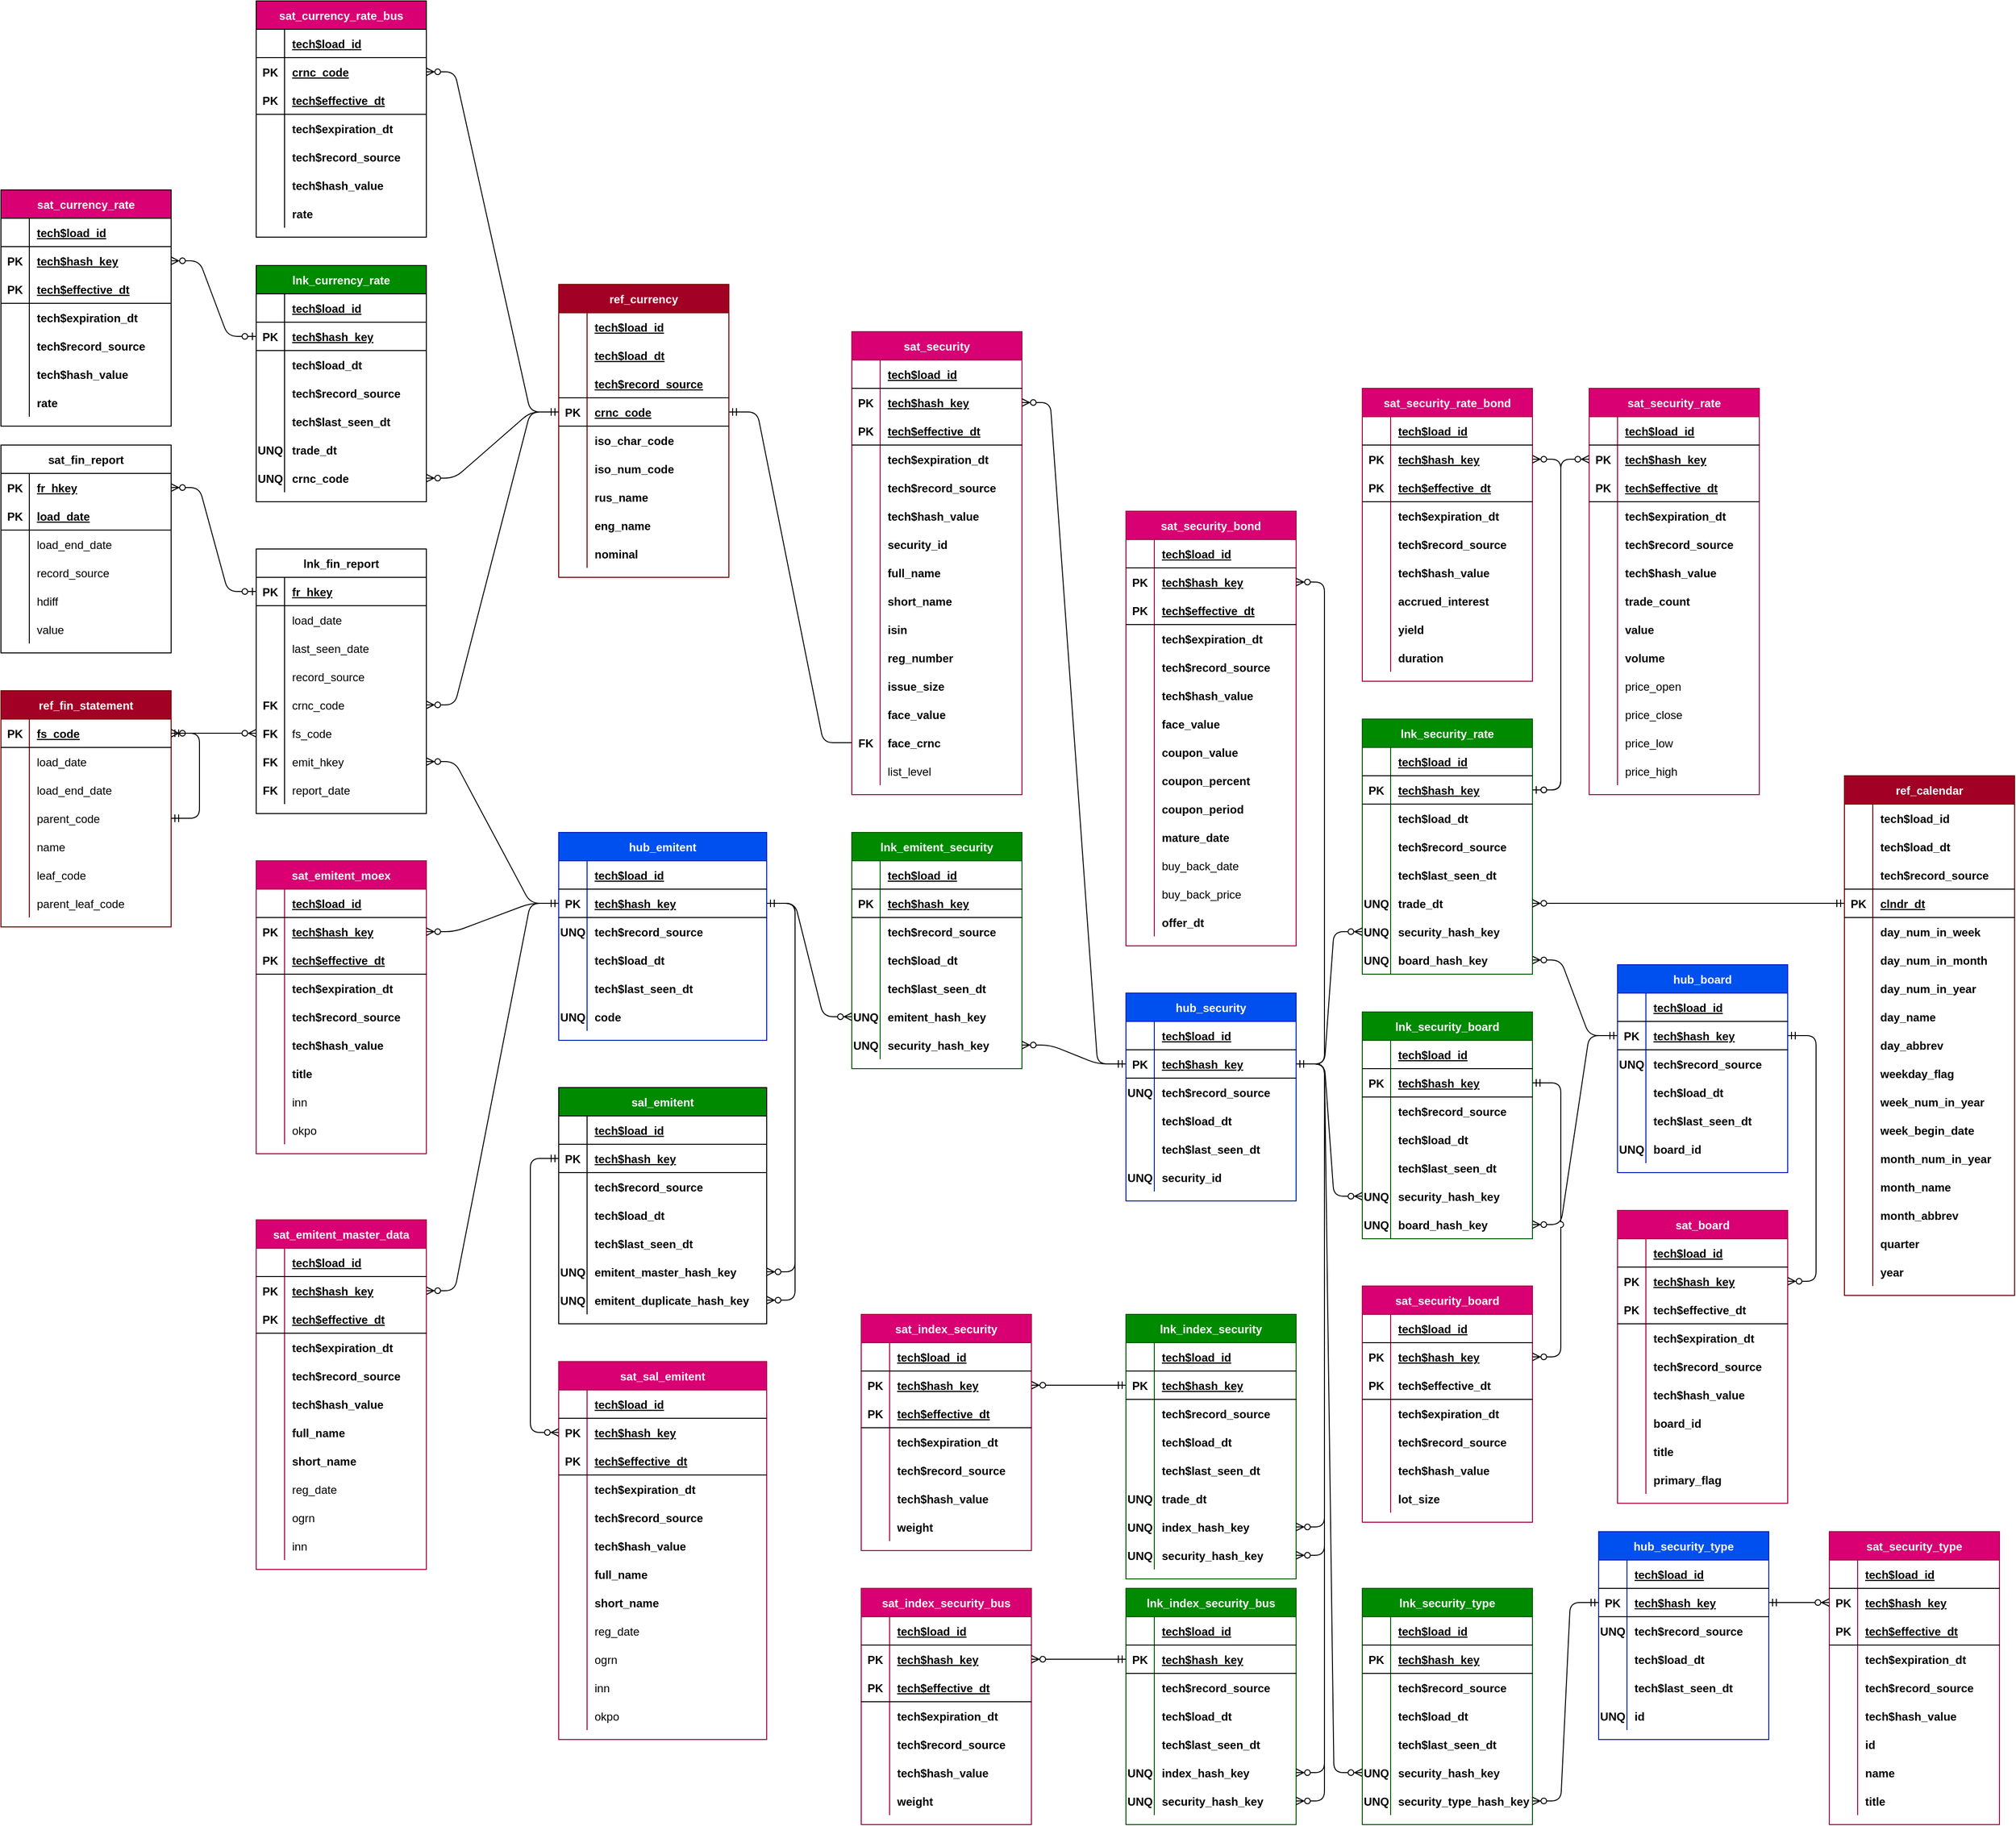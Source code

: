 <mxfile version="14.9.6" type="device"><diagram id="nt0fJhytcVBqntkfhPrh" name="Page-1"><mxGraphModel dx="3076" dy="1991" grid="1" gridSize="10" guides="1" tooltips="1" connect="1" arrows="1" fold="1" page="1" pageScale="1" pageWidth="827" pageHeight="1169" math="0" shadow="0"><root><mxCell id="0"/><mxCell id="1" parent="0"/><mxCell id="GtaLgqkad3kbuOX7Iuo6-1" value="ref_currency" style="shape=table;startSize=30;container=1;collapsible=1;childLayout=tableLayout;fixedRows=1;rowLines=0;fontStyle=1;align=center;resizeLast=1;fillColor=#a20025;strokeColor=#6F0000;fontColor=#ffffff;columnLines=1;" parent="1" vertex="1"><mxGeometry x="-1020" y="-230" width="180" height="310" as="geometry"/></mxCell><mxCell id="4Yj3_VNBX2rNATVzfhSV-3" value="" style="shape=partialRectangle;collapsible=0;dropTarget=0;pointerEvents=0;fillColor=none;top=0;left=0;bottom=0;right=0;points=[[0,0.5],[1,0.5]];portConstraint=eastwest;" parent="GtaLgqkad3kbuOX7Iuo6-1" vertex="1"><mxGeometry y="30" width="180" height="30" as="geometry"/></mxCell><mxCell id="4Yj3_VNBX2rNATVzfhSV-4" value="" style="shape=partialRectangle;connectable=0;fillColor=none;top=0;left=0;bottom=0;right=0;fontStyle=1;overflow=hidden;" parent="4Yj3_VNBX2rNATVzfhSV-3" vertex="1"><mxGeometry width="30" height="30" as="geometry"/></mxCell><mxCell id="4Yj3_VNBX2rNATVzfhSV-5" value="tech$load_id" style="shape=partialRectangle;connectable=0;top=0;left=0;bottom=0;right=0;align=left;spacingLeft=6;fontStyle=5;overflow=hidden;fillColor=none;" parent="4Yj3_VNBX2rNATVzfhSV-3" vertex="1"><mxGeometry x="30" width="150" height="30" as="geometry"/></mxCell><mxCell id="4Yj3_VNBX2rNATVzfhSV-6" value="" style="shape=partialRectangle;collapsible=0;dropTarget=0;pointerEvents=0;fillColor=none;top=0;left=0;bottom=0;right=0;points=[[0,0.5],[1,0.5]];portConstraint=eastwest;" parent="GtaLgqkad3kbuOX7Iuo6-1" vertex="1"><mxGeometry y="60" width="180" height="30" as="geometry"/></mxCell><mxCell id="4Yj3_VNBX2rNATVzfhSV-7" value="" style="shape=partialRectangle;connectable=0;fillColor=none;top=0;left=0;bottom=0;right=0;fontStyle=1;overflow=hidden;" parent="4Yj3_VNBX2rNATVzfhSV-6" vertex="1"><mxGeometry width="30" height="30" as="geometry"/></mxCell><mxCell id="4Yj3_VNBX2rNATVzfhSV-8" value="tech$load_dt" style="shape=partialRectangle;connectable=0;top=0;left=0;bottom=0;right=0;align=left;spacingLeft=6;fontStyle=5;overflow=hidden;fillColor=none;" parent="4Yj3_VNBX2rNATVzfhSV-6" vertex="1"><mxGeometry x="30" width="150" height="30" as="geometry"/></mxCell><mxCell id="4Yj3_VNBX2rNATVzfhSV-9" value="" style="shape=partialRectangle;collapsible=0;dropTarget=0;pointerEvents=0;fillColor=none;top=0;left=0;bottom=1;right=0;points=[[0,0.5],[1,0.5]];portConstraint=eastwest;" parent="GtaLgqkad3kbuOX7Iuo6-1" vertex="1"><mxGeometry y="90" width="180" height="30" as="geometry"/></mxCell><mxCell id="4Yj3_VNBX2rNATVzfhSV-10" value="" style="shape=partialRectangle;connectable=0;fillColor=none;top=0;left=0;bottom=0;right=0;fontStyle=1;overflow=hidden;" parent="4Yj3_VNBX2rNATVzfhSV-9" vertex="1"><mxGeometry width="30" height="30" as="geometry"/></mxCell><mxCell id="4Yj3_VNBX2rNATVzfhSV-11" value="tech$record_source" style="shape=partialRectangle;connectable=0;top=0;left=0;bottom=0;right=0;align=left;spacingLeft=6;fontStyle=5;overflow=hidden;fillColor=none;" parent="4Yj3_VNBX2rNATVzfhSV-9" vertex="1"><mxGeometry x="30" width="150" height="30" as="geometry"/></mxCell><mxCell id="GtaLgqkad3kbuOX7Iuo6-2" value="" style="shape=partialRectangle;collapsible=0;dropTarget=0;pointerEvents=0;fillColor=none;top=0;left=0;bottom=1;right=0;points=[[0,0.5],[1,0.5]];portConstraint=eastwest;" parent="GtaLgqkad3kbuOX7Iuo6-1" vertex="1"><mxGeometry y="120" width="180" height="30" as="geometry"/></mxCell><mxCell id="GtaLgqkad3kbuOX7Iuo6-3" value="PK" style="shape=partialRectangle;connectable=0;fillColor=none;top=0;left=0;bottom=0;right=0;fontStyle=1;overflow=hidden;" parent="GtaLgqkad3kbuOX7Iuo6-2" vertex="1"><mxGeometry width="30" height="30" as="geometry"/></mxCell><mxCell id="GtaLgqkad3kbuOX7Iuo6-4" value="crnc_code" style="shape=partialRectangle;connectable=0;top=0;left=0;bottom=0;right=0;align=left;spacingLeft=6;fontStyle=5;overflow=hidden;fillColor=none;" parent="GtaLgqkad3kbuOX7Iuo6-2" vertex="1"><mxGeometry x="30" width="150" height="30" as="geometry"/></mxCell><mxCell id="GtaLgqkad3kbuOX7Iuo6-43" value="" style="shape=partialRectangle;collapsible=0;dropTarget=0;pointerEvents=0;fillColor=none;top=0;left=0;bottom=0;right=0;points=[[0,0.5],[1,0.5]];portConstraint=eastwest;" parent="GtaLgqkad3kbuOX7Iuo6-1" vertex="1"><mxGeometry y="150" width="180" height="30" as="geometry"/></mxCell><mxCell id="GtaLgqkad3kbuOX7Iuo6-44" value="" style="shape=partialRectangle;connectable=0;fillColor=none;top=0;left=0;bottom=0;right=0;editable=1;overflow=hidden;" parent="GtaLgqkad3kbuOX7Iuo6-43" vertex="1"><mxGeometry width="30" height="30" as="geometry"/></mxCell><mxCell id="GtaLgqkad3kbuOX7Iuo6-45" value="iso_char_code" style="shape=partialRectangle;connectable=0;fillColor=none;top=0;left=0;bottom=0;right=0;align=left;spacingLeft=6;overflow=hidden;fontStyle=1" parent="GtaLgqkad3kbuOX7Iuo6-43" vertex="1"><mxGeometry x="30" width="150" height="30" as="geometry"/></mxCell><mxCell id="4Yj3_VNBX2rNATVzfhSV-12" value="" style="shape=partialRectangle;collapsible=0;dropTarget=0;pointerEvents=0;fillColor=none;top=0;left=0;bottom=0;right=0;points=[[0,0.5],[1,0.5]];portConstraint=eastwest;" parent="GtaLgqkad3kbuOX7Iuo6-1" vertex="1"><mxGeometry y="180" width="180" height="30" as="geometry"/></mxCell><mxCell id="4Yj3_VNBX2rNATVzfhSV-13" value="" style="shape=partialRectangle;connectable=0;fillColor=none;top=0;left=0;bottom=0;right=0;editable=1;overflow=hidden;" parent="4Yj3_VNBX2rNATVzfhSV-12" vertex="1"><mxGeometry width="30" height="30" as="geometry"/></mxCell><mxCell id="4Yj3_VNBX2rNATVzfhSV-14" value="iso_num_code" style="shape=partialRectangle;connectable=0;fillColor=none;top=0;left=0;bottom=0;right=0;align=left;spacingLeft=6;overflow=hidden;fontStyle=1" parent="4Yj3_VNBX2rNATVzfhSV-12" vertex="1"><mxGeometry x="30" width="150" height="30" as="geometry"/></mxCell><mxCell id="GtaLgqkad3kbuOX7Iuo6-40" value="" style="shape=partialRectangle;collapsible=0;dropTarget=0;pointerEvents=0;fillColor=none;top=0;left=0;bottom=0;right=0;points=[[0,0.5],[1,0.5]];portConstraint=eastwest;" parent="GtaLgqkad3kbuOX7Iuo6-1" vertex="1"><mxGeometry y="210" width="180" height="30" as="geometry"/></mxCell><mxCell id="GtaLgqkad3kbuOX7Iuo6-41" value="" style="shape=partialRectangle;connectable=0;fillColor=none;top=0;left=0;bottom=0;right=0;editable=1;overflow=hidden;" parent="GtaLgqkad3kbuOX7Iuo6-40" vertex="1"><mxGeometry width="30" height="30" as="geometry"/></mxCell><mxCell id="GtaLgqkad3kbuOX7Iuo6-42" value="rus_name" style="shape=partialRectangle;connectable=0;fillColor=none;top=0;left=0;bottom=0;right=0;align=left;spacingLeft=6;overflow=hidden;fontStyle=1" parent="GtaLgqkad3kbuOX7Iuo6-40" vertex="1"><mxGeometry x="30" width="150" height="30" as="geometry"/></mxCell><mxCell id="4Yj3_VNBX2rNATVzfhSV-15" value="" style="shape=partialRectangle;collapsible=0;dropTarget=0;pointerEvents=0;fillColor=none;top=0;left=0;bottom=0;right=0;points=[[0,0.5],[1,0.5]];portConstraint=eastwest;" parent="GtaLgqkad3kbuOX7Iuo6-1" vertex="1"><mxGeometry y="240" width="180" height="30" as="geometry"/></mxCell><mxCell id="4Yj3_VNBX2rNATVzfhSV-16" value="" style="shape=partialRectangle;connectable=0;fillColor=none;top=0;left=0;bottom=0;right=0;editable=1;overflow=hidden;" parent="4Yj3_VNBX2rNATVzfhSV-15" vertex="1"><mxGeometry width="30" height="30" as="geometry"/></mxCell><mxCell id="4Yj3_VNBX2rNATVzfhSV-17" value="eng_name" style="shape=partialRectangle;connectable=0;fillColor=none;top=0;left=0;bottom=0;right=0;align=left;spacingLeft=6;overflow=hidden;fontStyle=1" parent="4Yj3_VNBX2rNATVzfhSV-15" vertex="1"><mxGeometry x="30" width="150" height="30" as="geometry"/></mxCell><mxCell id="GtaLgqkad3kbuOX7Iuo6-11" value="" style="shape=partialRectangle;collapsible=0;dropTarget=0;pointerEvents=0;fillColor=none;top=0;left=0;bottom=0;right=0;points=[[0,0.5],[1,0.5]];portConstraint=eastwest;" parent="GtaLgqkad3kbuOX7Iuo6-1" vertex="1"><mxGeometry y="270" width="180" height="30" as="geometry"/></mxCell><mxCell id="GtaLgqkad3kbuOX7Iuo6-12" value="" style="shape=partialRectangle;connectable=0;fillColor=none;top=0;left=0;bottom=0;right=0;editable=1;overflow=hidden;" parent="GtaLgqkad3kbuOX7Iuo6-11" vertex="1"><mxGeometry width="30" height="30" as="geometry"/></mxCell><mxCell id="GtaLgqkad3kbuOX7Iuo6-13" value="nominal" style="shape=partialRectangle;connectable=0;fillColor=none;top=0;left=0;bottom=0;right=0;align=left;spacingLeft=6;overflow=hidden;fontStyle=1" parent="GtaLgqkad3kbuOX7Iuo6-11" vertex="1"><mxGeometry x="30" width="150" height="30" as="geometry"/></mxCell><mxCell id="GtaLgqkad3kbuOX7Iuo6-46" value="ref_calendar" style="shape=table;startSize=30;container=1;collapsible=1;childLayout=tableLayout;fixedRows=1;rowLines=0;fontStyle=1;align=center;resizeLast=1;fillColor=#a20025;strokeColor=#6F0000;fontColor=#ffffff;" parent="1" vertex="1"><mxGeometry x="340" y="290" width="180" height="550" as="geometry"/></mxCell><mxCell id="CPxB9bW0i7p_JEU4kqw2-4" value="" style="shape=partialRectangle;collapsible=0;dropTarget=0;pointerEvents=0;fillColor=none;top=0;left=0;bottom=0;right=0;points=[[0,0.5],[1,0.5]];portConstraint=eastwest;" parent="GtaLgqkad3kbuOX7Iuo6-46" vertex="1"><mxGeometry y="30" width="180" height="30" as="geometry"/></mxCell><mxCell id="CPxB9bW0i7p_JEU4kqw2-5" value="" style="shape=partialRectangle;connectable=0;fillColor=none;top=0;left=0;bottom=0;right=0;fontStyle=1;overflow=hidden;" parent="CPxB9bW0i7p_JEU4kqw2-4" vertex="1"><mxGeometry width="30" height="30" as="geometry"/></mxCell><mxCell id="CPxB9bW0i7p_JEU4kqw2-6" value="tech$load_id" style="shape=partialRectangle;connectable=0;fillColor=none;top=0;left=0;bottom=0;right=0;align=left;spacingLeft=6;fontStyle=1;overflow=hidden;" parent="CPxB9bW0i7p_JEU4kqw2-4" vertex="1"><mxGeometry x="30" width="150" height="30" as="geometry"/></mxCell><mxCell id="GtaLgqkad3kbuOX7Iuo6-50" value="" style="shape=partialRectangle;collapsible=0;dropTarget=0;pointerEvents=0;fillColor=none;top=0;left=0;bottom=0;right=0;points=[[0,0.5],[1,0.5]];portConstraint=eastwest;" parent="GtaLgqkad3kbuOX7Iuo6-46" vertex="1"><mxGeometry y="60" width="180" height="30" as="geometry"/></mxCell><mxCell id="GtaLgqkad3kbuOX7Iuo6-51" value="" style="shape=partialRectangle;connectable=0;fillColor=none;top=0;left=0;bottom=0;right=0;editable=1;overflow=hidden;" parent="GtaLgqkad3kbuOX7Iuo6-50" vertex="1"><mxGeometry width="30" height="30" as="geometry"/></mxCell><mxCell id="GtaLgqkad3kbuOX7Iuo6-52" value="tech$load_dt" style="shape=partialRectangle;connectable=0;fillColor=none;top=0;left=0;bottom=0;right=0;align=left;spacingLeft=6;overflow=hidden;fontStyle=1" parent="GtaLgqkad3kbuOX7Iuo6-50" vertex="1"><mxGeometry x="30" width="150" height="30" as="geometry"/></mxCell><mxCell id="GtaLgqkad3kbuOX7Iuo6-53" value="" style="shape=partialRectangle;collapsible=0;dropTarget=0;pointerEvents=0;fillColor=none;top=0;left=0;bottom=0;right=0;points=[[0,0.5],[1,0.5]];portConstraint=eastwest;" parent="GtaLgqkad3kbuOX7Iuo6-46" vertex="1"><mxGeometry y="90" width="180" height="30" as="geometry"/></mxCell><mxCell id="GtaLgqkad3kbuOX7Iuo6-54" value="" style="shape=partialRectangle;connectable=0;fillColor=none;top=0;left=0;bottom=0;right=0;editable=1;overflow=hidden;" parent="GtaLgqkad3kbuOX7Iuo6-53" vertex="1"><mxGeometry width="30" height="30" as="geometry"/></mxCell><mxCell id="GtaLgqkad3kbuOX7Iuo6-55" value="tech$record_source" style="shape=partialRectangle;connectable=0;fillColor=none;top=0;left=0;bottom=0;right=0;align=left;spacingLeft=6;overflow=hidden;fontStyle=1" parent="GtaLgqkad3kbuOX7Iuo6-53" vertex="1"><mxGeometry x="30" width="150" height="30" as="geometry"/></mxCell><mxCell id="GtaLgqkad3kbuOX7Iuo6-47" value="" style="shape=partialRectangle;collapsible=0;dropTarget=0;pointerEvents=0;fillColor=none;top=1;left=0;bottom=1;right=0;points=[[0,0.5],[1,0.5]];portConstraint=eastwest;" parent="GtaLgqkad3kbuOX7Iuo6-46" vertex="1"><mxGeometry y="120" width="180" height="30" as="geometry"/></mxCell><mxCell id="GtaLgqkad3kbuOX7Iuo6-48" value="PK" style="shape=partialRectangle;connectable=0;fillColor=none;top=0;left=0;bottom=0;right=0;fontStyle=1;overflow=hidden;" parent="GtaLgqkad3kbuOX7Iuo6-47" vertex="1"><mxGeometry width="30" height="30" as="geometry"/></mxCell><mxCell id="GtaLgqkad3kbuOX7Iuo6-49" value="clndr_dt" style="shape=partialRectangle;connectable=0;fillColor=none;top=0;left=0;bottom=0;right=0;align=left;spacingLeft=6;fontStyle=5;overflow=hidden;" parent="GtaLgqkad3kbuOX7Iuo6-47" vertex="1"><mxGeometry x="30" width="150" height="30" as="geometry"/></mxCell><mxCell id="GtaLgqkad3kbuOX7Iuo6-66" value="" style="shape=partialRectangle;collapsible=0;dropTarget=0;pointerEvents=0;fillColor=none;top=0;left=0;bottom=0;right=0;points=[[0,0.5],[1,0.5]];portConstraint=eastwest;" parent="GtaLgqkad3kbuOX7Iuo6-46" vertex="1"><mxGeometry y="150" width="180" height="30" as="geometry"/></mxCell><mxCell id="GtaLgqkad3kbuOX7Iuo6-67" value="" style="shape=partialRectangle;connectable=0;fillColor=none;top=0;left=0;bottom=0;right=0;editable=1;overflow=hidden;" parent="GtaLgqkad3kbuOX7Iuo6-66" vertex="1"><mxGeometry width="30" height="30" as="geometry"/></mxCell><mxCell id="GtaLgqkad3kbuOX7Iuo6-68" value="day_num_in_week" style="shape=partialRectangle;connectable=0;fillColor=none;top=0;left=0;bottom=0;right=0;align=left;spacingLeft=6;overflow=hidden;fontStyle=1" parent="GtaLgqkad3kbuOX7Iuo6-66" vertex="1"><mxGeometry x="30" width="150" height="30" as="geometry"/></mxCell><mxCell id="GtaLgqkad3kbuOX7Iuo6-63" value="" style="shape=partialRectangle;collapsible=0;dropTarget=0;pointerEvents=0;fillColor=none;top=0;left=0;bottom=0;right=0;points=[[0,0.5],[1,0.5]];portConstraint=eastwest;" parent="GtaLgqkad3kbuOX7Iuo6-46" vertex="1"><mxGeometry y="180" width="180" height="30" as="geometry"/></mxCell><mxCell id="GtaLgqkad3kbuOX7Iuo6-64" value="" style="shape=partialRectangle;connectable=0;fillColor=none;top=0;left=0;bottom=0;right=0;editable=1;overflow=hidden;" parent="GtaLgqkad3kbuOX7Iuo6-63" vertex="1"><mxGeometry width="30" height="30" as="geometry"/></mxCell><mxCell id="GtaLgqkad3kbuOX7Iuo6-65" value="day_num_in_month" style="shape=partialRectangle;connectable=0;fillColor=none;top=0;left=0;bottom=0;right=0;align=left;spacingLeft=6;overflow=hidden;fontStyle=1" parent="GtaLgqkad3kbuOX7Iuo6-63" vertex="1"><mxGeometry x="30" width="150" height="30" as="geometry"/></mxCell><mxCell id="GtaLgqkad3kbuOX7Iuo6-90" value="" style="shape=partialRectangle;collapsible=0;dropTarget=0;pointerEvents=0;fillColor=none;top=0;left=0;bottom=0;right=0;points=[[0,0.5],[1,0.5]];portConstraint=eastwest;" parent="GtaLgqkad3kbuOX7Iuo6-46" vertex="1"><mxGeometry y="210" width="180" height="30" as="geometry"/></mxCell><mxCell id="GtaLgqkad3kbuOX7Iuo6-91" value="" style="shape=partialRectangle;connectable=0;fillColor=none;top=0;left=0;bottom=0;right=0;editable=1;overflow=hidden;" parent="GtaLgqkad3kbuOX7Iuo6-90" vertex="1"><mxGeometry width="30" height="30" as="geometry"/></mxCell><mxCell id="GtaLgqkad3kbuOX7Iuo6-92" value="day_num_in_year" style="shape=partialRectangle;connectable=0;fillColor=none;top=0;left=0;bottom=0;right=0;align=left;spacingLeft=6;overflow=hidden;fontStyle=1" parent="GtaLgqkad3kbuOX7Iuo6-90" vertex="1"><mxGeometry x="30" width="150" height="30" as="geometry"/></mxCell><mxCell id="GtaLgqkad3kbuOX7Iuo6-59" value="" style="shape=partialRectangle;collapsible=0;dropTarget=0;pointerEvents=0;fillColor=none;top=0;left=0;bottom=0;right=0;points=[[0,0.5],[1,0.5]];portConstraint=eastwest;" parent="GtaLgqkad3kbuOX7Iuo6-46" vertex="1"><mxGeometry y="240" width="180" height="30" as="geometry"/></mxCell><mxCell id="GtaLgqkad3kbuOX7Iuo6-60" value="" style="shape=partialRectangle;connectable=0;fillColor=none;top=0;left=0;bottom=0;right=0;editable=1;overflow=hidden;" parent="GtaLgqkad3kbuOX7Iuo6-59" vertex="1"><mxGeometry width="30" height="30" as="geometry"/></mxCell><mxCell id="GtaLgqkad3kbuOX7Iuo6-61" value="day_name" style="shape=partialRectangle;connectable=0;fillColor=none;top=0;left=0;bottom=0;right=0;align=left;spacingLeft=6;overflow=hidden;fontStyle=1" parent="GtaLgqkad3kbuOX7Iuo6-59" vertex="1"><mxGeometry x="30" width="150" height="30" as="geometry"/></mxCell><mxCell id="GtaLgqkad3kbuOX7Iuo6-56" value="" style="shape=partialRectangle;collapsible=0;dropTarget=0;pointerEvents=0;fillColor=none;top=0;left=0;bottom=0;right=0;points=[[0,0.5],[1,0.5]];portConstraint=eastwest;" parent="GtaLgqkad3kbuOX7Iuo6-46" vertex="1"><mxGeometry y="270" width="180" height="30" as="geometry"/></mxCell><mxCell id="GtaLgqkad3kbuOX7Iuo6-57" value="" style="shape=partialRectangle;connectable=0;fillColor=none;top=0;left=0;bottom=0;right=0;editable=1;overflow=hidden;" parent="GtaLgqkad3kbuOX7Iuo6-56" vertex="1"><mxGeometry width="30" height="30" as="geometry"/></mxCell><mxCell id="GtaLgqkad3kbuOX7Iuo6-58" value="day_abbrev" style="shape=partialRectangle;connectable=0;fillColor=none;top=0;left=0;bottom=0;right=0;align=left;spacingLeft=6;overflow=hidden;fontStyle=1" parent="GtaLgqkad3kbuOX7Iuo6-56" vertex="1"><mxGeometry x="30" width="150" height="30" as="geometry"/></mxCell><mxCell id="GtaLgqkad3kbuOX7Iuo6-69" value="" style="shape=partialRectangle;collapsible=0;dropTarget=0;pointerEvents=0;fillColor=none;top=0;left=0;bottom=0;right=0;points=[[0,0.5],[1,0.5]];portConstraint=eastwest;" parent="GtaLgqkad3kbuOX7Iuo6-46" vertex="1"><mxGeometry y="300" width="180" height="30" as="geometry"/></mxCell><mxCell id="GtaLgqkad3kbuOX7Iuo6-70" value="" style="shape=partialRectangle;connectable=0;fillColor=none;top=0;left=0;bottom=0;right=0;editable=1;overflow=hidden;" parent="GtaLgqkad3kbuOX7Iuo6-69" vertex="1"><mxGeometry width="30" height="30" as="geometry"/></mxCell><mxCell id="GtaLgqkad3kbuOX7Iuo6-71" value="weekday_flag" style="shape=partialRectangle;connectable=0;fillColor=none;top=0;left=0;bottom=0;right=0;align=left;spacingLeft=6;overflow=hidden;fontStyle=1" parent="GtaLgqkad3kbuOX7Iuo6-69" vertex="1"><mxGeometry x="30" width="150" height="30" as="geometry"/></mxCell><mxCell id="GtaLgqkad3kbuOX7Iuo6-72" value="" style="shape=partialRectangle;collapsible=0;dropTarget=0;pointerEvents=0;fillColor=none;top=0;left=0;bottom=0;right=0;points=[[0,0.5],[1,0.5]];portConstraint=eastwest;" parent="GtaLgqkad3kbuOX7Iuo6-46" vertex="1"><mxGeometry y="330" width="180" height="30" as="geometry"/></mxCell><mxCell id="GtaLgqkad3kbuOX7Iuo6-73" value="" style="shape=partialRectangle;connectable=0;fillColor=none;top=0;left=0;bottom=0;right=0;editable=1;overflow=hidden;" parent="GtaLgqkad3kbuOX7Iuo6-72" vertex="1"><mxGeometry width="30" height="30" as="geometry"/></mxCell><mxCell id="GtaLgqkad3kbuOX7Iuo6-74" value="week_num_in_year" style="shape=partialRectangle;connectable=0;fillColor=none;top=0;left=0;bottom=0;right=0;align=left;spacingLeft=6;overflow=hidden;fontStyle=1" parent="GtaLgqkad3kbuOX7Iuo6-72" vertex="1"><mxGeometry x="30" width="150" height="30" as="geometry"/></mxCell><mxCell id="GtaLgqkad3kbuOX7Iuo6-93" value="" style="shape=partialRectangle;collapsible=0;dropTarget=0;pointerEvents=0;fillColor=none;top=0;left=0;bottom=0;right=0;points=[[0,0.5],[1,0.5]];portConstraint=eastwest;" parent="GtaLgqkad3kbuOX7Iuo6-46" vertex="1"><mxGeometry y="360" width="180" height="30" as="geometry"/></mxCell><mxCell id="GtaLgqkad3kbuOX7Iuo6-94" value="" style="shape=partialRectangle;connectable=0;fillColor=none;top=0;left=0;bottom=0;right=0;editable=1;overflow=hidden;" parent="GtaLgqkad3kbuOX7Iuo6-93" vertex="1"><mxGeometry width="30" height="30" as="geometry"/></mxCell><mxCell id="GtaLgqkad3kbuOX7Iuo6-95" value="week_begin_date" style="shape=partialRectangle;connectable=0;fillColor=none;top=0;left=0;bottom=0;right=0;align=left;spacingLeft=6;overflow=hidden;fontStyle=1" parent="GtaLgqkad3kbuOX7Iuo6-93" vertex="1"><mxGeometry x="30" width="150" height="30" as="geometry"/></mxCell><mxCell id="GtaLgqkad3kbuOX7Iuo6-96" value="" style="shape=partialRectangle;collapsible=0;dropTarget=0;pointerEvents=0;fillColor=none;top=0;left=0;bottom=0;right=0;points=[[0,0.5],[1,0.5]];portConstraint=eastwest;" parent="GtaLgqkad3kbuOX7Iuo6-46" vertex="1"><mxGeometry y="390" width="180" height="30" as="geometry"/></mxCell><mxCell id="GtaLgqkad3kbuOX7Iuo6-97" value="" style="shape=partialRectangle;connectable=0;fillColor=none;top=0;left=0;bottom=0;right=0;editable=1;overflow=hidden;" parent="GtaLgqkad3kbuOX7Iuo6-96" vertex="1"><mxGeometry width="30" height="30" as="geometry"/></mxCell><mxCell id="GtaLgqkad3kbuOX7Iuo6-98" value="month_num_in_year" style="shape=partialRectangle;connectable=0;fillColor=none;top=0;left=0;bottom=0;right=0;align=left;spacingLeft=6;overflow=hidden;fontStyle=1" parent="GtaLgqkad3kbuOX7Iuo6-96" vertex="1"><mxGeometry x="30" width="150" height="30" as="geometry"/></mxCell><mxCell id="GtaLgqkad3kbuOX7Iuo6-75" value="" style="shape=partialRectangle;collapsible=0;dropTarget=0;pointerEvents=0;fillColor=none;top=0;left=0;bottom=0;right=0;points=[[0,0.5],[1,0.5]];portConstraint=eastwest;" parent="GtaLgqkad3kbuOX7Iuo6-46" vertex="1"><mxGeometry y="420" width="180" height="30" as="geometry"/></mxCell><mxCell id="GtaLgqkad3kbuOX7Iuo6-76" value="" style="shape=partialRectangle;connectable=0;fillColor=none;top=0;left=0;bottom=0;right=0;editable=1;overflow=hidden;" parent="GtaLgqkad3kbuOX7Iuo6-75" vertex="1"><mxGeometry width="30" height="30" as="geometry"/></mxCell><mxCell id="GtaLgqkad3kbuOX7Iuo6-77" value="month_name" style="shape=partialRectangle;connectable=0;fillColor=none;top=0;left=0;bottom=0;right=0;align=left;spacingLeft=6;overflow=hidden;fontStyle=1" parent="GtaLgqkad3kbuOX7Iuo6-75" vertex="1"><mxGeometry x="30" width="150" height="30" as="geometry"/></mxCell><mxCell id="GtaLgqkad3kbuOX7Iuo6-78" value="" style="shape=partialRectangle;collapsible=0;dropTarget=0;pointerEvents=0;fillColor=none;top=0;left=0;bottom=0;right=0;points=[[0,0.5],[1,0.5]];portConstraint=eastwest;" parent="GtaLgqkad3kbuOX7Iuo6-46" vertex="1"><mxGeometry y="450" width="180" height="30" as="geometry"/></mxCell><mxCell id="GtaLgqkad3kbuOX7Iuo6-79" value="" style="shape=partialRectangle;connectable=0;fillColor=none;top=0;left=0;bottom=0;right=0;editable=1;overflow=hidden;" parent="GtaLgqkad3kbuOX7Iuo6-78" vertex="1"><mxGeometry width="30" height="30" as="geometry"/></mxCell><mxCell id="GtaLgqkad3kbuOX7Iuo6-80" value="month_abbrev" style="shape=partialRectangle;connectable=0;fillColor=none;top=0;left=0;bottom=0;right=0;align=left;spacingLeft=6;overflow=hidden;fontStyle=1" parent="GtaLgqkad3kbuOX7Iuo6-78" vertex="1"><mxGeometry x="30" width="150" height="30" as="geometry"/></mxCell><mxCell id="GtaLgqkad3kbuOX7Iuo6-81" value="" style="shape=partialRectangle;collapsible=0;dropTarget=0;pointerEvents=0;fillColor=none;top=0;left=0;bottom=0;right=0;points=[[0,0.5],[1,0.5]];portConstraint=eastwest;" parent="GtaLgqkad3kbuOX7Iuo6-46" vertex="1"><mxGeometry y="480" width="180" height="30" as="geometry"/></mxCell><mxCell id="GtaLgqkad3kbuOX7Iuo6-82" value="" style="shape=partialRectangle;connectable=0;fillColor=none;top=0;left=0;bottom=0;right=0;editable=1;overflow=hidden;" parent="GtaLgqkad3kbuOX7Iuo6-81" vertex="1"><mxGeometry width="30" height="30" as="geometry"/></mxCell><mxCell id="GtaLgqkad3kbuOX7Iuo6-83" value="quarter" style="shape=partialRectangle;connectable=0;fillColor=none;top=0;left=0;bottom=0;right=0;align=left;spacingLeft=6;overflow=hidden;fontStyle=1" parent="GtaLgqkad3kbuOX7Iuo6-81" vertex="1"><mxGeometry x="30" width="150" height="30" as="geometry"/></mxCell><mxCell id="GtaLgqkad3kbuOX7Iuo6-84" value="" style="shape=partialRectangle;collapsible=0;dropTarget=0;pointerEvents=0;fillColor=none;top=0;left=0;bottom=0;right=0;points=[[0,0.5],[1,0.5]];portConstraint=eastwest;" parent="GtaLgqkad3kbuOX7Iuo6-46" vertex="1"><mxGeometry y="510" width="180" height="30" as="geometry"/></mxCell><mxCell id="GtaLgqkad3kbuOX7Iuo6-85" value="" style="shape=partialRectangle;connectable=0;fillColor=none;top=0;left=0;bottom=0;right=0;editable=1;overflow=hidden;" parent="GtaLgqkad3kbuOX7Iuo6-84" vertex="1"><mxGeometry width="30" height="30" as="geometry"/></mxCell><mxCell id="GtaLgqkad3kbuOX7Iuo6-86" value="year" style="shape=partialRectangle;connectable=0;fillColor=none;top=0;left=0;bottom=0;right=0;align=left;spacingLeft=6;overflow=hidden;fontStyle=1" parent="GtaLgqkad3kbuOX7Iuo6-84" vertex="1"><mxGeometry x="30" width="150" height="30" as="geometry"/></mxCell><mxCell id="mQ9mM5-Gra-N13k30Zk7-60" value="hub_security" style="shape=table;startSize=30;container=1;collapsible=1;childLayout=tableLayout;fixedRows=1;rowLines=0;fontStyle=1;align=center;resizeLast=1;fillColor=#0050ef;strokeColor=#001DBC;fontColor=#ffffff;" parent="1" vertex="1"><mxGeometry x="-420" y="520" width="180" height="220" as="geometry"/></mxCell><mxCell id="mQ9mM5-Gra-N13k30Zk7-61" value="" style="shape=partialRectangle;collapsible=0;dropTarget=0;pointerEvents=0;fillColor=none;top=0;left=0;bottom=1;right=0;points=[[0,0.5],[1,0.5]];portConstraint=eastwest;" parent="mQ9mM5-Gra-N13k30Zk7-60" vertex="1"><mxGeometry y="30" width="180" height="30" as="geometry"/></mxCell><mxCell id="mQ9mM5-Gra-N13k30Zk7-62" value="" style="shape=partialRectangle;connectable=0;fillColor=none;top=0;left=0;bottom=0;right=0;fontStyle=1;overflow=hidden;" parent="mQ9mM5-Gra-N13k30Zk7-61" vertex="1"><mxGeometry width="30" height="30" as="geometry"/></mxCell><mxCell id="mQ9mM5-Gra-N13k30Zk7-63" value="tech$load_id" style="shape=partialRectangle;connectable=0;fillColor=none;top=0;left=0;bottom=0;right=0;align=left;spacingLeft=6;fontStyle=5;overflow=hidden;" parent="mQ9mM5-Gra-N13k30Zk7-61" vertex="1"><mxGeometry x="30" width="150" height="30" as="geometry"/></mxCell><mxCell id="j-DWPMhrGMjpd7lEWnqH-173" value="" style="shape=partialRectangle;collapsible=0;dropTarget=0;pointerEvents=0;fillColor=none;top=0;left=0;bottom=1;right=0;points=[[0,0.5],[1,0.5]];portConstraint=eastwest;" parent="mQ9mM5-Gra-N13k30Zk7-60" vertex="1"><mxGeometry y="60" width="180" height="30" as="geometry"/></mxCell><mxCell id="j-DWPMhrGMjpd7lEWnqH-174" value="PK" style="shape=partialRectangle;connectable=0;fillColor=none;top=0;left=0;bottom=0;right=0;fontStyle=1;overflow=hidden;" parent="j-DWPMhrGMjpd7lEWnqH-173" vertex="1"><mxGeometry width="30" height="30" as="geometry"/></mxCell><mxCell id="j-DWPMhrGMjpd7lEWnqH-175" value="tech$hash_key" style="shape=partialRectangle;connectable=0;fillColor=none;top=0;left=0;bottom=0;right=0;align=left;spacingLeft=6;fontStyle=5;overflow=hidden;" parent="j-DWPMhrGMjpd7lEWnqH-173" vertex="1"><mxGeometry x="30" width="150" height="30" as="geometry"/></mxCell><mxCell id="mQ9mM5-Gra-N13k30Zk7-64" value="" style="shape=partialRectangle;collapsible=0;dropTarget=0;pointerEvents=0;fillColor=none;top=0;left=0;bottom=0;right=0;points=[[0,0.5],[1,0.5]];portConstraint=eastwest;" parent="mQ9mM5-Gra-N13k30Zk7-60" vertex="1"><mxGeometry y="90" width="180" height="30" as="geometry"/></mxCell><mxCell id="mQ9mM5-Gra-N13k30Zk7-65" value="UNQ" style="shape=partialRectangle;connectable=0;fillColor=none;top=0;left=0;bottom=0;right=0;editable=1;overflow=hidden;fontStyle=1" parent="mQ9mM5-Gra-N13k30Zk7-64" vertex="1"><mxGeometry width="30" height="30" as="geometry"/></mxCell><mxCell id="mQ9mM5-Gra-N13k30Zk7-66" value="tech$record_source" style="shape=partialRectangle;connectable=0;fillColor=none;top=0;left=0;bottom=0;right=0;align=left;spacingLeft=6;overflow=hidden;fontStyle=1" parent="mQ9mM5-Gra-N13k30Zk7-64" vertex="1"><mxGeometry x="30" width="150" height="30" as="geometry"/></mxCell><mxCell id="mQ9mM5-Gra-N13k30Zk7-67" value="" style="shape=partialRectangle;collapsible=0;dropTarget=0;pointerEvents=0;fillColor=none;top=0;left=0;bottom=0;right=0;points=[[0,0.5],[1,0.5]];portConstraint=eastwest;" parent="mQ9mM5-Gra-N13k30Zk7-60" vertex="1"><mxGeometry y="120" width="180" height="30" as="geometry"/></mxCell><mxCell id="mQ9mM5-Gra-N13k30Zk7-68" value="" style="shape=partialRectangle;connectable=0;fillColor=none;top=0;left=0;bottom=0;right=0;editable=1;overflow=hidden;" parent="mQ9mM5-Gra-N13k30Zk7-67" vertex="1"><mxGeometry width="30" height="30" as="geometry"/></mxCell><mxCell id="mQ9mM5-Gra-N13k30Zk7-69" value="tech$load_dt" style="shape=partialRectangle;connectable=0;fillColor=none;top=0;left=0;bottom=0;right=0;align=left;spacingLeft=6;overflow=hidden;fontStyle=1" parent="mQ9mM5-Gra-N13k30Zk7-67" vertex="1"><mxGeometry x="30" width="150" height="30" as="geometry"/></mxCell><mxCell id="mQ9mM5-Gra-N13k30Zk7-70" value="" style="shape=partialRectangle;collapsible=0;dropTarget=0;pointerEvents=0;fillColor=none;top=0;left=0;bottom=0;right=0;points=[[0,0.5],[1,0.5]];portConstraint=eastwest;" parent="mQ9mM5-Gra-N13k30Zk7-60" vertex="1"><mxGeometry y="150" width="180" height="30" as="geometry"/></mxCell><mxCell id="mQ9mM5-Gra-N13k30Zk7-71" value="" style="shape=partialRectangle;connectable=0;fillColor=none;top=0;left=0;bottom=0;right=0;editable=1;overflow=hidden;" parent="mQ9mM5-Gra-N13k30Zk7-70" vertex="1"><mxGeometry width="30" height="30" as="geometry"/></mxCell><mxCell id="mQ9mM5-Gra-N13k30Zk7-72" value="tech$last_seen_dt" style="shape=partialRectangle;connectable=0;fillColor=none;top=0;left=0;bottom=0;right=0;align=left;spacingLeft=6;overflow=hidden;fontStyle=1" parent="mQ9mM5-Gra-N13k30Zk7-70" vertex="1"><mxGeometry x="30" width="150" height="30" as="geometry"/></mxCell><mxCell id="mQ9mM5-Gra-N13k30Zk7-73" value="" style="shape=partialRectangle;collapsible=0;dropTarget=0;pointerEvents=0;fillColor=none;top=0;left=0;bottom=0;right=0;points=[[0,0.5],[1,0.5]];portConstraint=eastwest;" parent="mQ9mM5-Gra-N13k30Zk7-60" vertex="1"><mxGeometry y="180" width="180" height="30" as="geometry"/></mxCell><mxCell id="mQ9mM5-Gra-N13k30Zk7-74" value="UNQ" style="shape=partialRectangle;connectable=0;fillColor=none;top=0;left=0;bottom=0;right=0;editable=1;overflow=hidden;fontStyle=1" parent="mQ9mM5-Gra-N13k30Zk7-73" vertex="1"><mxGeometry width="30" height="30" as="geometry"/></mxCell><mxCell id="mQ9mM5-Gra-N13k30Zk7-75" value="security_id" style="shape=partialRectangle;connectable=0;fillColor=none;top=0;left=0;bottom=0;right=0;align=left;spacingLeft=6;overflow=hidden;fontStyle=1" parent="mQ9mM5-Gra-N13k30Zk7-73" vertex="1"><mxGeometry x="30" width="150" height="30" as="geometry"/></mxCell><mxCell id="mQ9mM5-Gra-N13k30Zk7-76" value="sat_security" style="shape=table;startSize=30;container=1;collapsible=1;childLayout=tableLayout;fixedRows=1;rowLines=0;fontStyle=1;align=center;resizeLast=1;fillColor=#d80073;strokeColor=#A50040;fontColor=#ffffff;" parent="1" vertex="1"><mxGeometry x="-710" y="-180" width="180" height="490" as="geometry"/></mxCell><mxCell id="CPxB9bW0i7p_JEU4kqw2-7" value="" style="shape=partialRectangle;collapsible=0;dropTarget=0;pointerEvents=0;fillColor=none;top=0;left=0;bottom=1;right=0;points=[[0,0.5],[1,0.5]];portConstraint=eastwest;strokeColor=#000000;" parent="mQ9mM5-Gra-N13k30Zk7-76" vertex="1"><mxGeometry y="30" width="180" height="30" as="geometry"/></mxCell><mxCell id="CPxB9bW0i7p_JEU4kqw2-8" value="" style="shape=partialRectangle;connectable=0;fillColor=none;top=0;left=0;bottom=0;right=0;fontStyle=1;overflow=hidden;strokeColor=none;" parent="CPxB9bW0i7p_JEU4kqw2-7" vertex="1"><mxGeometry width="30" height="30" as="geometry"/></mxCell><mxCell id="CPxB9bW0i7p_JEU4kqw2-9" value="tech$load_id" style="shape=partialRectangle;connectable=0;fillColor=none;top=0;left=0;bottom=0;right=0;align=left;spacingLeft=6;fontStyle=5;overflow=hidden;strokeColor=none;" parent="CPxB9bW0i7p_JEU4kqw2-7" vertex="1"><mxGeometry x="30" width="150" height="30" as="geometry"/></mxCell><mxCell id="mQ9mM5-Gra-N13k30Zk7-77" value="" style="shape=partialRectangle;collapsible=0;dropTarget=0;pointerEvents=0;fillColor=none;top=1;left=0;bottom=0;right=0;points=[[0,0.5],[1,0.5]];portConstraint=eastwest;strokeColor=none;" parent="mQ9mM5-Gra-N13k30Zk7-76" vertex="1"><mxGeometry y="60" width="180" height="30" as="geometry"/></mxCell><mxCell id="mQ9mM5-Gra-N13k30Zk7-78" value="PK" style="shape=partialRectangle;connectable=0;fillColor=none;top=0;left=0;bottom=0;right=0;fontStyle=1;overflow=hidden;strokeColor=none;" parent="mQ9mM5-Gra-N13k30Zk7-77" vertex="1"><mxGeometry width="30" height="30" as="geometry"/></mxCell><mxCell id="mQ9mM5-Gra-N13k30Zk7-79" value="tech$hash_key" style="shape=partialRectangle;connectable=0;fillColor=none;top=0;left=0;bottom=0;right=0;align=left;spacingLeft=6;fontStyle=5;overflow=hidden;strokeColor=none;" parent="mQ9mM5-Gra-N13k30Zk7-77" vertex="1"><mxGeometry x="30" width="150" height="30" as="geometry"/></mxCell><mxCell id="mQ9mM5-Gra-N13k30Zk7-89" value="" style="shape=partialRectangle;collapsible=0;dropTarget=0;pointerEvents=0;fillColor=none;top=0;left=0;bottom=1;right=0;points=[[0,0.5],[1,0.5]];portConstraint=eastwest;" parent="mQ9mM5-Gra-N13k30Zk7-76" vertex="1"><mxGeometry y="90" width="180" height="30" as="geometry"/></mxCell><mxCell id="mQ9mM5-Gra-N13k30Zk7-90" value="PK" style="shape=partialRectangle;connectable=0;fillColor=none;top=0;left=0;bottom=0;right=0;fontStyle=1;overflow=hidden;" parent="mQ9mM5-Gra-N13k30Zk7-89" vertex="1"><mxGeometry width="30" height="30" as="geometry"/></mxCell><mxCell id="mQ9mM5-Gra-N13k30Zk7-91" value="tech$effective_dt" style="shape=partialRectangle;connectable=0;fillColor=none;top=0;left=0;bottom=0;right=0;align=left;spacingLeft=6;fontStyle=5;overflow=hidden;" parent="mQ9mM5-Gra-N13k30Zk7-89" vertex="1"><mxGeometry x="30" width="150" height="30" as="geometry"/></mxCell><mxCell id="mQ9mM5-Gra-N13k30Zk7-80" value="" style="shape=partialRectangle;collapsible=0;dropTarget=0;pointerEvents=0;fillColor=none;top=0;left=0;bottom=0;right=0;points=[[0,0.5],[1,0.5]];portConstraint=eastwest;" parent="mQ9mM5-Gra-N13k30Zk7-76" vertex="1"><mxGeometry y="120" width="180" height="30" as="geometry"/></mxCell><mxCell id="mQ9mM5-Gra-N13k30Zk7-81" value="" style="shape=partialRectangle;connectable=0;fillColor=none;top=0;left=0;bottom=0;right=0;editable=1;overflow=hidden;" parent="mQ9mM5-Gra-N13k30Zk7-80" vertex="1"><mxGeometry width="30" height="30" as="geometry"/></mxCell><mxCell id="mQ9mM5-Gra-N13k30Zk7-82" value="tech$expiration_dt" style="shape=partialRectangle;connectable=0;fillColor=none;top=0;left=0;bottom=0;right=0;align=left;spacingLeft=6;overflow=hidden;fontStyle=1" parent="mQ9mM5-Gra-N13k30Zk7-80" vertex="1"><mxGeometry x="30" width="150" height="30" as="geometry"/></mxCell><mxCell id="mQ9mM5-Gra-N13k30Zk7-83" value="" style="shape=partialRectangle;collapsible=0;dropTarget=0;pointerEvents=0;fillColor=none;top=0;left=0;bottom=0;right=0;points=[[0,0.5],[1,0.5]];portConstraint=eastwest;" parent="mQ9mM5-Gra-N13k30Zk7-76" vertex="1"><mxGeometry y="150" width="180" height="30" as="geometry"/></mxCell><mxCell id="mQ9mM5-Gra-N13k30Zk7-84" value="" style="shape=partialRectangle;connectable=0;fillColor=none;top=0;left=0;bottom=0;right=0;editable=1;overflow=hidden;" parent="mQ9mM5-Gra-N13k30Zk7-83" vertex="1"><mxGeometry width="30" height="30" as="geometry"/></mxCell><mxCell id="mQ9mM5-Gra-N13k30Zk7-85" value="tech$record_source" style="shape=partialRectangle;connectable=0;fillColor=none;top=0;left=0;bottom=0;right=0;align=left;spacingLeft=6;overflow=hidden;fontStyle=1" parent="mQ9mM5-Gra-N13k30Zk7-83" vertex="1"><mxGeometry x="30" width="150" height="30" as="geometry"/></mxCell><mxCell id="mQ9mM5-Gra-N13k30Zk7-86" value="" style="shape=partialRectangle;collapsible=0;dropTarget=0;pointerEvents=0;fillColor=none;top=0;left=0;bottom=0;right=0;points=[[0,0.5],[1,0.5]];portConstraint=eastwest;" parent="mQ9mM5-Gra-N13k30Zk7-76" vertex="1"><mxGeometry y="180" width="180" height="30" as="geometry"/></mxCell><mxCell id="mQ9mM5-Gra-N13k30Zk7-87" value="" style="shape=partialRectangle;connectable=0;fillColor=none;top=0;left=0;bottom=0;right=0;editable=1;overflow=hidden;" parent="mQ9mM5-Gra-N13k30Zk7-86" vertex="1"><mxGeometry width="30" height="30" as="geometry"/></mxCell><mxCell id="mQ9mM5-Gra-N13k30Zk7-88" value="tech$hash_value" style="shape=partialRectangle;connectable=0;fillColor=none;top=0;left=0;bottom=0;right=0;align=left;spacingLeft=6;overflow=hidden;fontStyle=1" parent="mQ9mM5-Gra-N13k30Zk7-86" vertex="1"><mxGeometry x="30" width="150" height="30" as="geometry"/></mxCell><mxCell id="mQ9mM5-Gra-N13k30Zk7-129" value="" style="shape=partialRectangle;collapsible=0;dropTarget=0;pointerEvents=0;fillColor=none;top=0;left=0;bottom=0;right=0;points=[[0,0.5],[1,0.5]];portConstraint=eastwest;" parent="mQ9mM5-Gra-N13k30Zk7-76" vertex="1"><mxGeometry y="210" width="180" height="30" as="geometry"/></mxCell><mxCell id="mQ9mM5-Gra-N13k30Zk7-130" value="" style="shape=partialRectangle;connectable=0;fillColor=none;top=0;left=0;bottom=0;right=0;editable=1;overflow=hidden;" parent="mQ9mM5-Gra-N13k30Zk7-129" vertex="1"><mxGeometry width="30" height="30" as="geometry"/></mxCell><mxCell id="mQ9mM5-Gra-N13k30Zk7-131" value="security_id" style="shape=partialRectangle;connectable=0;fillColor=none;top=0;left=0;bottom=0;right=0;align=left;spacingLeft=6;overflow=hidden;fontStyle=1" parent="mQ9mM5-Gra-N13k30Zk7-129" vertex="1"><mxGeometry x="30" width="150" height="30" as="geometry"/></mxCell><mxCell id="mQ9mM5-Gra-N13k30Zk7-92" value="" style="shape=partialRectangle;collapsible=0;dropTarget=0;pointerEvents=0;fillColor=none;top=0;left=0;bottom=0;right=0;points=[[0,0.5],[1,0.5]];portConstraint=eastwest;" parent="mQ9mM5-Gra-N13k30Zk7-76" vertex="1"><mxGeometry y="240" width="180" height="30" as="geometry"/></mxCell><mxCell id="mQ9mM5-Gra-N13k30Zk7-93" value="" style="shape=partialRectangle;connectable=0;fillColor=none;top=0;left=0;bottom=0;right=0;editable=1;overflow=hidden;" parent="mQ9mM5-Gra-N13k30Zk7-92" vertex="1"><mxGeometry width="30" height="30" as="geometry"/></mxCell><mxCell id="mQ9mM5-Gra-N13k30Zk7-94" value="full_name" style="shape=partialRectangle;connectable=0;fillColor=none;top=0;left=0;bottom=0;right=0;align=left;spacingLeft=6;overflow=hidden;fontStyle=1" parent="mQ9mM5-Gra-N13k30Zk7-92" vertex="1"><mxGeometry x="30" width="150" height="30" as="geometry"/></mxCell><mxCell id="mQ9mM5-Gra-N13k30Zk7-95" value="" style="shape=partialRectangle;collapsible=0;dropTarget=0;pointerEvents=0;fillColor=none;top=0;left=0;bottom=0;right=0;points=[[0,0.5],[1,0.5]];portConstraint=eastwest;" parent="mQ9mM5-Gra-N13k30Zk7-76" vertex="1"><mxGeometry y="270" width="180" height="30" as="geometry"/></mxCell><mxCell id="mQ9mM5-Gra-N13k30Zk7-96" value="" style="shape=partialRectangle;connectable=0;fillColor=none;top=0;left=0;bottom=0;right=0;editable=1;overflow=hidden;" parent="mQ9mM5-Gra-N13k30Zk7-95" vertex="1"><mxGeometry width="30" height="30" as="geometry"/></mxCell><mxCell id="mQ9mM5-Gra-N13k30Zk7-97" value="short_name" style="shape=partialRectangle;connectable=0;fillColor=none;top=0;left=0;bottom=0;right=0;align=left;spacingLeft=6;overflow=hidden;fontStyle=1" parent="mQ9mM5-Gra-N13k30Zk7-95" vertex="1"><mxGeometry x="30" width="150" height="30" as="geometry"/></mxCell><mxCell id="mQ9mM5-Gra-N13k30Zk7-98" value="" style="shape=partialRectangle;collapsible=0;dropTarget=0;pointerEvents=0;fillColor=none;top=0;left=0;bottom=0;right=0;points=[[0,0.5],[1,0.5]];portConstraint=eastwest;" parent="mQ9mM5-Gra-N13k30Zk7-76" vertex="1"><mxGeometry y="300" width="180" height="30" as="geometry"/></mxCell><mxCell id="mQ9mM5-Gra-N13k30Zk7-99" value="" style="shape=partialRectangle;connectable=0;fillColor=none;top=0;left=0;bottom=0;right=0;editable=1;overflow=hidden;" parent="mQ9mM5-Gra-N13k30Zk7-98" vertex="1"><mxGeometry width="30" height="30" as="geometry"/></mxCell><mxCell id="mQ9mM5-Gra-N13k30Zk7-100" value="isin" style="shape=partialRectangle;connectable=0;fillColor=none;top=0;left=0;bottom=0;right=0;align=left;spacingLeft=6;overflow=hidden;fontStyle=1" parent="mQ9mM5-Gra-N13k30Zk7-98" vertex="1"><mxGeometry x="30" width="150" height="30" as="geometry"/></mxCell><mxCell id="mQ9mM5-Gra-N13k30Zk7-101" value="" style="shape=partialRectangle;collapsible=0;dropTarget=0;pointerEvents=0;fillColor=none;top=0;left=0;bottom=0;right=0;points=[[0,0.5],[1,0.5]];portConstraint=eastwest;" parent="mQ9mM5-Gra-N13k30Zk7-76" vertex="1"><mxGeometry y="330" width="180" height="30" as="geometry"/></mxCell><mxCell id="mQ9mM5-Gra-N13k30Zk7-102" value="" style="shape=partialRectangle;connectable=0;fillColor=none;top=0;left=0;bottom=0;right=0;editable=1;overflow=hidden;" parent="mQ9mM5-Gra-N13k30Zk7-101" vertex="1"><mxGeometry width="30" height="30" as="geometry"/></mxCell><mxCell id="mQ9mM5-Gra-N13k30Zk7-103" value="reg_number" style="shape=partialRectangle;connectable=0;fillColor=none;top=0;left=0;bottom=0;right=0;align=left;spacingLeft=6;overflow=hidden;fontStyle=1" parent="mQ9mM5-Gra-N13k30Zk7-101" vertex="1"><mxGeometry x="30" width="150" height="30" as="geometry"/></mxCell><mxCell id="mQ9mM5-Gra-N13k30Zk7-104" value="" style="shape=partialRectangle;collapsible=0;dropTarget=0;pointerEvents=0;fillColor=none;top=0;left=0;bottom=0;right=0;points=[[0,0.5],[1,0.5]];portConstraint=eastwest;" parent="mQ9mM5-Gra-N13k30Zk7-76" vertex="1"><mxGeometry y="360" width="180" height="30" as="geometry"/></mxCell><mxCell id="mQ9mM5-Gra-N13k30Zk7-105" value="" style="shape=partialRectangle;connectable=0;fillColor=none;top=0;left=0;bottom=0;right=0;editable=1;overflow=hidden;" parent="mQ9mM5-Gra-N13k30Zk7-104" vertex="1"><mxGeometry width="30" height="30" as="geometry"/></mxCell><mxCell id="mQ9mM5-Gra-N13k30Zk7-106" value="issue_size" style="shape=partialRectangle;connectable=0;fillColor=none;top=0;left=0;bottom=0;right=0;align=left;spacingLeft=6;overflow=hidden;fontStyle=1" parent="mQ9mM5-Gra-N13k30Zk7-104" vertex="1"><mxGeometry x="30" width="150" height="30" as="geometry"/></mxCell><mxCell id="mQ9mM5-Gra-N13k30Zk7-107" value="" style="shape=partialRectangle;collapsible=0;dropTarget=0;pointerEvents=0;fillColor=none;top=0;left=0;bottom=0;right=0;points=[[0,0.5],[1,0.5]];portConstraint=eastwest;" parent="mQ9mM5-Gra-N13k30Zk7-76" vertex="1"><mxGeometry y="390" width="180" height="30" as="geometry"/></mxCell><mxCell id="mQ9mM5-Gra-N13k30Zk7-108" value="" style="shape=partialRectangle;connectable=0;fillColor=none;top=0;left=0;bottom=0;right=0;editable=1;overflow=hidden;" parent="mQ9mM5-Gra-N13k30Zk7-107" vertex="1"><mxGeometry width="30" height="30" as="geometry"/></mxCell><mxCell id="mQ9mM5-Gra-N13k30Zk7-109" value="face_value" style="shape=partialRectangle;connectable=0;fillColor=none;top=0;left=0;bottom=0;right=0;align=left;spacingLeft=6;overflow=hidden;fontStyle=1" parent="mQ9mM5-Gra-N13k30Zk7-107" vertex="1"><mxGeometry x="30" width="150" height="30" as="geometry"/></mxCell><mxCell id="mQ9mM5-Gra-N13k30Zk7-110" value="" style="shape=partialRectangle;collapsible=0;dropTarget=0;pointerEvents=0;fillColor=none;top=0;left=0;bottom=0;right=0;points=[[0,0.5],[1,0.5]];portConstraint=eastwest;" parent="mQ9mM5-Gra-N13k30Zk7-76" vertex="1"><mxGeometry y="420" width="180" height="30" as="geometry"/></mxCell><mxCell id="mQ9mM5-Gra-N13k30Zk7-111" value="FK" style="shape=partialRectangle;connectable=0;fillColor=none;top=0;left=0;bottom=0;right=0;editable=1;overflow=hidden;fontStyle=1" parent="mQ9mM5-Gra-N13k30Zk7-110" vertex="1"><mxGeometry width="30" height="30" as="geometry"/></mxCell><mxCell id="mQ9mM5-Gra-N13k30Zk7-112" value="face_crnc" style="shape=partialRectangle;connectable=0;fillColor=none;top=0;left=0;bottom=0;right=0;align=left;spacingLeft=6;overflow=hidden;fontStyle=1" parent="mQ9mM5-Gra-N13k30Zk7-110" vertex="1"><mxGeometry x="30" width="150" height="30" as="geometry"/></mxCell><mxCell id="mQ9mM5-Gra-N13k30Zk7-116" value="" style="shape=partialRectangle;collapsible=0;dropTarget=0;pointerEvents=0;fillColor=none;top=0;left=0;bottom=0;right=0;points=[[0,0.5],[1,0.5]];portConstraint=eastwest;" parent="mQ9mM5-Gra-N13k30Zk7-76" vertex="1"><mxGeometry y="450" width="180" height="30" as="geometry"/></mxCell><mxCell id="mQ9mM5-Gra-N13k30Zk7-117" value="" style="shape=partialRectangle;connectable=0;fillColor=none;top=0;left=0;bottom=0;right=0;editable=1;overflow=hidden;" parent="mQ9mM5-Gra-N13k30Zk7-116" vertex="1"><mxGeometry width="30" height="30" as="geometry"/></mxCell><mxCell id="mQ9mM5-Gra-N13k30Zk7-118" value="list_level" style="shape=partialRectangle;connectable=0;fillColor=none;top=0;left=0;bottom=0;right=0;align=left;spacingLeft=6;overflow=hidden;" parent="mQ9mM5-Gra-N13k30Zk7-116" vertex="1"><mxGeometry x="30" width="150" height="30" as="geometry"/></mxCell><mxCell id="mQ9mM5-Gra-N13k30Zk7-125" value="" style="edgeStyle=entityRelationEdgeStyle;fontSize=12;html=1;endArrow=ERmandOne;exitX=0;exitY=0.5;exitDx=0;exitDy=0;entryX=1;entryY=0.5;entryDx=0;entryDy=0;" parent="1" source="mQ9mM5-Gra-N13k30Zk7-110" target="GtaLgqkad3kbuOX7Iuo6-2" edge="1"><mxGeometry width="100" height="100" relative="1" as="geometry"><mxPoint x="20" y="830" as="sourcePoint"/><mxPoint x="120" y="730" as="targetPoint"/></mxGeometry></mxCell><mxCell id="mQ9mM5-Gra-N13k30Zk7-132" value="" style="edgeStyle=entityRelationEdgeStyle;fontSize=12;html=1;endArrow=ERzeroToMany;startArrow=ERmandOne;" parent="1" source="j-DWPMhrGMjpd7lEWnqH-173" target="mQ9mM5-Gra-N13k30Zk7-77" edge="1"><mxGeometry width="100" height="100" relative="1" as="geometry"><mxPoint x="110" y="630" as="sourcePoint"/><mxPoint x="210" y="530" as="targetPoint"/></mxGeometry></mxCell><mxCell id="mQ9mM5-Gra-N13k30Zk7-133" value="lnk_security_rate" style="shape=table;startSize=30;container=1;collapsible=1;childLayout=tableLayout;fixedRows=1;rowLines=0;fontStyle=1;align=center;resizeLast=1;strokeColor=#005700;fillColor=#008a00;fontColor=#ffffff;" parent="1" vertex="1"><mxGeometry x="-170" y="230" width="180" height="270" as="geometry"/></mxCell><mxCell id="j-DWPMhrGMjpd7lEWnqH-377" value="" style="shape=partialRectangle;collapsible=0;dropTarget=0;pointerEvents=0;fillColor=none;top=0;left=0;bottom=1;right=0;points=[[0,0.5],[1,0.5]];portConstraint=eastwest;" parent="mQ9mM5-Gra-N13k30Zk7-133" vertex="1"><mxGeometry y="30" width="180" height="30" as="geometry"/></mxCell><mxCell id="j-DWPMhrGMjpd7lEWnqH-378" value="" style="shape=partialRectangle;connectable=0;fillColor=none;top=0;left=0;bottom=0;right=0;fontStyle=1;overflow=hidden;" parent="j-DWPMhrGMjpd7lEWnqH-377" vertex="1"><mxGeometry width="30" height="30" as="geometry"/></mxCell><mxCell id="j-DWPMhrGMjpd7lEWnqH-379" value="tech$load_id" style="shape=partialRectangle;connectable=0;fillColor=none;top=0;left=0;bottom=0;right=0;align=left;spacingLeft=6;fontStyle=5;overflow=hidden;" parent="j-DWPMhrGMjpd7lEWnqH-377" vertex="1"><mxGeometry x="30" width="150" height="30" as="geometry"/></mxCell><mxCell id="mQ9mM5-Gra-N13k30Zk7-134" value="" style="shape=partialRectangle;collapsible=0;dropTarget=0;pointerEvents=0;fillColor=none;top=0;left=0;bottom=1;right=0;points=[[0,0.5],[1,0.5]];portConstraint=eastwest;" parent="mQ9mM5-Gra-N13k30Zk7-133" vertex="1"><mxGeometry y="60" width="180" height="30" as="geometry"/></mxCell><mxCell id="mQ9mM5-Gra-N13k30Zk7-135" value="PK" style="shape=partialRectangle;connectable=0;fillColor=none;top=0;left=0;bottom=0;right=0;fontStyle=1;overflow=hidden;" parent="mQ9mM5-Gra-N13k30Zk7-134" vertex="1"><mxGeometry width="30" height="30" as="geometry"/></mxCell><mxCell id="mQ9mM5-Gra-N13k30Zk7-136" value="tech$hash_key" style="shape=partialRectangle;connectable=0;fillColor=none;top=0;left=0;bottom=0;right=0;align=left;spacingLeft=6;fontStyle=5;overflow=hidden;" parent="mQ9mM5-Gra-N13k30Zk7-134" vertex="1"><mxGeometry x="30" width="150" height="30" as="geometry"/></mxCell><mxCell id="mQ9mM5-Gra-N13k30Zk7-137" value="" style="shape=partialRectangle;collapsible=0;dropTarget=0;pointerEvents=0;fillColor=none;top=0;left=0;bottom=0;right=0;points=[[0,0.5],[1,0.5]];portConstraint=eastwest;" parent="mQ9mM5-Gra-N13k30Zk7-133" vertex="1"><mxGeometry y="90" width="180" height="30" as="geometry"/></mxCell><mxCell id="mQ9mM5-Gra-N13k30Zk7-138" value="" style="shape=partialRectangle;connectable=0;fillColor=none;top=0;left=0;bottom=0;right=0;editable=1;overflow=hidden;" parent="mQ9mM5-Gra-N13k30Zk7-137" vertex="1"><mxGeometry width="30" height="30" as="geometry"/></mxCell><mxCell id="mQ9mM5-Gra-N13k30Zk7-139" value="tech$load_dt" style="shape=partialRectangle;connectable=0;fillColor=none;top=0;left=0;bottom=0;right=0;align=left;spacingLeft=6;overflow=hidden;fontStyle=1" parent="mQ9mM5-Gra-N13k30Zk7-137" vertex="1"><mxGeometry x="30" width="150" height="30" as="geometry"/></mxCell><mxCell id="mQ9mM5-Gra-N13k30Zk7-140" value="" style="shape=partialRectangle;collapsible=0;dropTarget=0;pointerEvents=0;fillColor=none;top=0;left=0;bottom=0;right=0;points=[[0,0.5],[1,0.5]];portConstraint=eastwest;" parent="mQ9mM5-Gra-N13k30Zk7-133" vertex="1"><mxGeometry y="120" width="180" height="30" as="geometry"/></mxCell><mxCell id="mQ9mM5-Gra-N13k30Zk7-141" value="" style="shape=partialRectangle;connectable=0;fillColor=none;top=0;left=0;bottom=0;right=0;editable=1;overflow=hidden;" parent="mQ9mM5-Gra-N13k30Zk7-140" vertex="1"><mxGeometry width="30" height="30" as="geometry"/></mxCell><mxCell id="mQ9mM5-Gra-N13k30Zk7-142" value="tech$record_source" style="shape=partialRectangle;connectable=0;fillColor=none;top=0;left=0;bottom=0;right=0;align=left;spacingLeft=6;overflow=hidden;fontStyle=1" parent="mQ9mM5-Gra-N13k30Zk7-140" vertex="1"><mxGeometry x="30" width="150" height="30" as="geometry"/></mxCell><mxCell id="hawWQQyzcyQkjapjNQ3t-4" value="" style="shape=partialRectangle;collapsible=0;dropTarget=0;pointerEvents=0;fillColor=none;top=0;left=0;bottom=0;right=0;points=[[0,0.5],[1,0.5]];portConstraint=eastwest;" parent="mQ9mM5-Gra-N13k30Zk7-133" vertex="1"><mxGeometry y="150" width="180" height="30" as="geometry"/></mxCell><mxCell id="hawWQQyzcyQkjapjNQ3t-5" value="" style="shape=partialRectangle;connectable=0;fillColor=none;top=0;left=0;bottom=0;right=0;editable=1;overflow=hidden;" parent="hawWQQyzcyQkjapjNQ3t-4" vertex="1"><mxGeometry width="30" height="30" as="geometry"/></mxCell><mxCell id="hawWQQyzcyQkjapjNQ3t-6" value="tech$last_seen_dt" style="shape=partialRectangle;connectable=0;fillColor=none;top=0;left=0;bottom=0;right=0;align=left;spacingLeft=6;overflow=hidden;fontStyle=1" parent="hawWQQyzcyQkjapjNQ3t-4" vertex="1"><mxGeometry x="30" width="150" height="30" as="geometry"/></mxCell><mxCell id="mQ9mM5-Gra-N13k30Zk7-159" value="" style="shape=partialRectangle;collapsible=0;dropTarget=0;pointerEvents=0;fillColor=none;top=0;left=0;bottom=0;right=0;points=[[0,0.5],[1,0.5]];portConstraint=eastwest;" parent="mQ9mM5-Gra-N13k30Zk7-133" vertex="1"><mxGeometry y="180" width="180" height="30" as="geometry"/></mxCell><mxCell id="mQ9mM5-Gra-N13k30Zk7-160" value="UNQ" style="shape=partialRectangle;connectable=0;fillColor=none;top=0;left=0;bottom=0;right=0;editable=1;overflow=hidden;fontStyle=1" parent="mQ9mM5-Gra-N13k30Zk7-159" vertex="1"><mxGeometry width="30" height="30" as="geometry"/></mxCell><mxCell id="mQ9mM5-Gra-N13k30Zk7-161" value="trade_dt" style="shape=partialRectangle;connectable=0;fillColor=none;top=0;left=0;bottom=0;right=0;align=left;spacingLeft=6;overflow=hidden;fontStyle=1" parent="mQ9mM5-Gra-N13k30Zk7-159" vertex="1"><mxGeometry x="30" width="150" height="30" as="geometry"/></mxCell><mxCell id="mQ9mM5-Gra-N13k30Zk7-183" value="" style="shape=partialRectangle;collapsible=0;dropTarget=0;pointerEvents=0;fillColor=none;top=0;left=0;bottom=0;right=0;points=[[0,0.5],[1,0.5]];portConstraint=eastwest;" parent="mQ9mM5-Gra-N13k30Zk7-133" vertex="1"><mxGeometry y="210" width="180" height="30" as="geometry"/></mxCell><mxCell id="mQ9mM5-Gra-N13k30Zk7-184" value="UNQ" style="shape=partialRectangle;connectable=0;fillColor=none;top=0;left=0;bottom=0;right=0;editable=1;overflow=hidden;fontStyle=1" parent="mQ9mM5-Gra-N13k30Zk7-183" vertex="1"><mxGeometry width="30" height="30" as="geometry"/></mxCell><mxCell id="mQ9mM5-Gra-N13k30Zk7-185" value="security_hash_key" style="shape=partialRectangle;connectable=0;fillColor=none;top=0;left=0;bottom=0;right=0;align=left;spacingLeft=6;overflow=hidden;fontStyle=1" parent="mQ9mM5-Gra-N13k30Zk7-183" vertex="1"><mxGeometry x="30" width="150" height="30" as="geometry"/></mxCell><mxCell id="mQ9mM5-Gra-N13k30Zk7-156" value="" style="shape=partialRectangle;collapsible=0;dropTarget=0;pointerEvents=0;fillColor=none;top=0;left=0;bottom=0;right=0;points=[[0,0.5],[1,0.5]];portConstraint=eastwest;" parent="mQ9mM5-Gra-N13k30Zk7-133" vertex="1"><mxGeometry y="240" width="180" height="30" as="geometry"/></mxCell><mxCell id="mQ9mM5-Gra-N13k30Zk7-157" value="UNQ" style="shape=partialRectangle;connectable=0;fillColor=none;top=0;left=0;bottom=0;right=0;editable=1;overflow=hidden;fontStyle=1" parent="mQ9mM5-Gra-N13k30Zk7-156" vertex="1"><mxGeometry width="30" height="30" as="geometry"/></mxCell><mxCell id="mQ9mM5-Gra-N13k30Zk7-158" value="board_hash_key" style="shape=partialRectangle;connectable=0;fillColor=none;top=0;left=0;bottom=0;right=0;align=left;spacingLeft=6;overflow=hidden;fontStyle=1" parent="mQ9mM5-Gra-N13k30Zk7-156" vertex="1"><mxGeometry x="30" width="150" height="30" as="geometry"/></mxCell><mxCell id="mQ9mM5-Gra-N13k30Zk7-162" value="" style="edgeStyle=entityRelationEdgeStyle;fontSize=12;html=1;endArrow=ERzeroToMany;startArrow=ERmandOne;" parent="1" source="j-DWPMhrGMjpd7lEWnqH-173" target="mQ9mM5-Gra-N13k30Zk7-183" edge="1"><mxGeometry width="100" height="100" relative="1" as="geometry"><mxPoint x="60" y="670" as="sourcePoint"/><mxPoint x="160" y="570" as="targetPoint"/></mxGeometry></mxCell><mxCell id="mQ9mM5-Gra-N13k30Zk7-163" value="" style="edgeStyle=entityRelationEdgeStyle;fontSize=12;html=1;endArrow=ERzeroToMany;startArrow=ERmandOne;" parent="1" source="GtaLgqkad3kbuOX7Iuo6-47" target="mQ9mM5-Gra-N13k30Zk7-159" edge="1"><mxGeometry width="100" height="100" relative="1" as="geometry"><mxPoint x="110" y="160" as="sourcePoint"/><mxPoint x="210" y="60" as="targetPoint"/></mxGeometry></mxCell><mxCell id="mQ9mM5-Gra-N13k30Zk7-164" value="sat_security_rate" style="shape=table;startSize=30;container=1;collapsible=1;childLayout=tableLayout;fixedRows=1;rowLines=0;fontStyle=1;align=center;resizeLast=1;strokeColor=#A50040;fillColor=#d80073;fontColor=#ffffff;" parent="1" vertex="1"><mxGeometry x="70" y="-120" width="180" height="430" as="geometry"/></mxCell><mxCell id="j-DWPMhrGMjpd7lEWnqH-381" value="" style="shape=partialRectangle;collapsible=0;dropTarget=0;pointerEvents=0;fillColor=none;top=0;left=0;bottom=0;right=0;points=[[0,0.5],[1,0.5]];portConstraint=eastwest;" parent="mQ9mM5-Gra-N13k30Zk7-164" vertex="1"><mxGeometry y="30" width="180" height="30" as="geometry"/></mxCell><mxCell id="j-DWPMhrGMjpd7lEWnqH-382" value="" style="shape=partialRectangle;connectable=0;fillColor=none;top=0;left=0;bottom=0;right=0;fontStyle=1;overflow=hidden;" parent="j-DWPMhrGMjpd7lEWnqH-381" vertex="1"><mxGeometry width="30" height="30" as="geometry"/></mxCell><mxCell id="j-DWPMhrGMjpd7lEWnqH-383" value="tech$load_id" style="shape=partialRectangle;connectable=0;fillColor=none;top=0;left=0;bottom=0;right=0;align=left;spacingLeft=6;fontStyle=5;overflow=hidden;" parent="j-DWPMhrGMjpd7lEWnqH-381" vertex="1"><mxGeometry x="30" width="150" height="30" as="geometry"/></mxCell><mxCell id="mQ9mM5-Gra-N13k30Zk7-165" value="" style="shape=partialRectangle;collapsible=0;dropTarget=0;pointerEvents=0;fillColor=none;top=1;left=0;bottom=0;right=0;points=[[0,0.5],[1,0.5]];portConstraint=eastwest;" parent="mQ9mM5-Gra-N13k30Zk7-164" vertex="1"><mxGeometry y="60" width="180" height="30" as="geometry"/></mxCell><mxCell id="mQ9mM5-Gra-N13k30Zk7-166" value="PK" style="shape=partialRectangle;connectable=0;fillColor=none;top=0;left=0;bottom=0;right=0;fontStyle=1;overflow=hidden;" parent="mQ9mM5-Gra-N13k30Zk7-165" vertex="1"><mxGeometry width="30" height="30" as="geometry"/></mxCell><mxCell id="mQ9mM5-Gra-N13k30Zk7-167" value="tech$hash_key" style="shape=partialRectangle;connectable=0;fillColor=none;top=0;left=0;bottom=0;right=0;align=left;spacingLeft=6;fontStyle=5;overflow=hidden;" parent="mQ9mM5-Gra-N13k30Zk7-165" vertex="1"><mxGeometry x="30" width="150" height="30" as="geometry"/></mxCell><mxCell id="mQ9mM5-Gra-N13k30Zk7-177" value="" style="shape=partialRectangle;collapsible=0;dropTarget=0;pointerEvents=0;fillColor=none;top=0;left=0;bottom=1;right=0;points=[[0,0.5],[1,0.5]];portConstraint=eastwest;" parent="mQ9mM5-Gra-N13k30Zk7-164" vertex="1"><mxGeometry y="90" width="180" height="30" as="geometry"/></mxCell><mxCell id="mQ9mM5-Gra-N13k30Zk7-178" value="PK" style="shape=partialRectangle;connectable=0;fillColor=none;top=0;left=0;bottom=0;right=0;fontStyle=1;overflow=hidden;" parent="mQ9mM5-Gra-N13k30Zk7-177" vertex="1"><mxGeometry width="30" height="30" as="geometry"/></mxCell><mxCell id="mQ9mM5-Gra-N13k30Zk7-179" value="tech$effective_dt" style="shape=partialRectangle;connectable=0;fillColor=none;top=0;left=0;bottom=0;right=0;align=left;spacingLeft=6;fontStyle=5;overflow=hidden;" parent="mQ9mM5-Gra-N13k30Zk7-177" vertex="1"><mxGeometry x="30" width="150" height="30" as="geometry"/></mxCell><mxCell id="mQ9mM5-Gra-N13k30Zk7-168" value="" style="shape=partialRectangle;collapsible=0;dropTarget=0;pointerEvents=0;fillColor=none;top=0;left=0;bottom=0;right=0;points=[[0,0.5],[1,0.5]];portConstraint=eastwest;" parent="mQ9mM5-Gra-N13k30Zk7-164" vertex="1"><mxGeometry y="120" width="180" height="30" as="geometry"/></mxCell><mxCell id="mQ9mM5-Gra-N13k30Zk7-169" value="" style="shape=partialRectangle;connectable=0;fillColor=none;top=0;left=0;bottom=0;right=0;editable=1;overflow=hidden;" parent="mQ9mM5-Gra-N13k30Zk7-168" vertex="1"><mxGeometry width="30" height="30" as="geometry"/></mxCell><mxCell id="mQ9mM5-Gra-N13k30Zk7-170" value="tech$expiration_dt" style="shape=partialRectangle;connectable=0;fillColor=none;top=0;left=0;bottom=0;right=0;align=left;spacingLeft=6;overflow=hidden;fontStyle=1" parent="mQ9mM5-Gra-N13k30Zk7-168" vertex="1"><mxGeometry x="30" width="150" height="30" as="geometry"/></mxCell><mxCell id="mQ9mM5-Gra-N13k30Zk7-171" value="" style="shape=partialRectangle;collapsible=0;dropTarget=0;pointerEvents=0;fillColor=none;top=0;left=0;bottom=0;right=0;points=[[0,0.5],[1,0.5]];portConstraint=eastwest;" parent="mQ9mM5-Gra-N13k30Zk7-164" vertex="1"><mxGeometry y="150" width="180" height="30" as="geometry"/></mxCell><mxCell id="mQ9mM5-Gra-N13k30Zk7-172" value="" style="shape=partialRectangle;connectable=0;fillColor=none;top=0;left=0;bottom=0;right=0;editable=1;overflow=hidden;" parent="mQ9mM5-Gra-N13k30Zk7-171" vertex="1"><mxGeometry width="30" height="30" as="geometry"/></mxCell><mxCell id="mQ9mM5-Gra-N13k30Zk7-173" value="tech$record_source" style="shape=partialRectangle;connectable=0;fillColor=none;top=0;left=0;bottom=0;right=0;align=left;spacingLeft=6;overflow=hidden;fontStyle=1" parent="mQ9mM5-Gra-N13k30Zk7-171" vertex="1"><mxGeometry x="30" width="150" height="30" as="geometry"/></mxCell><mxCell id="mQ9mM5-Gra-N13k30Zk7-174" value="" style="shape=partialRectangle;collapsible=0;dropTarget=0;pointerEvents=0;fillColor=none;top=0;left=0;bottom=0;right=0;points=[[0,0.5],[1,0.5]];portConstraint=eastwest;" parent="mQ9mM5-Gra-N13k30Zk7-164" vertex="1"><mxGeometry y="180" width="180" height="30" as="geometry"/></mxCell><mxCell id="mQ9mM5-Gra-N13k30Zk7-175" value="" style="shape=partialRectangle;connectable=0;fillColor=none;top=0;left=0;bottom=0;right=0;editable=1;overflow=hidden;" parent="mQ9mM5-Gra-N13k30Zk7-174" vertex="1"><mxGeometry width="30" height="30" as="geometry"/></mxCell><mxCell id="mQ9mM5-Gra-N13k30Zk7-176" value="tech$hash_value" style="shape=partialRectangle;connectable=0;fillColor=none;top=0;left=0;bottom=0;right=0;align=left;spacingLeft=6;overflow=hidden;fontStyle=1" parent="mQ9mM5-Gra-N13k30Zk7-174" vertex="1"><mxGeometry x="30" width="150" height="30" as="geometry"/></mxCell><mxCell id="mQ9mM5-Gra-N13k30Zk7-180" value="" style="shape=partialRectangle;collapsible=0;dropTarget=0;pointerEvents=0;fillColor=none;top=0;left=0;bottom=0;right=0;points=[[0,0.5],[1,0.5]];portConstraint=eastwest;" parent="mQ9mM5-Gra-N13k30Zk7-164" vertex="1"><mxGeometry y="210" width="180" height="30" as="geometry"/></mxCell><mxCell id="mQ9mM5-Gra-N13k30Zk7-181" value="" style="shape=partialRectangle;connectable=0;fillColor=none;top=0;left=0;bottom=0;right=0;editable=1;overflow=hidden;" parent="mQ9mM5-Gra-N13k30Zk7-180" vertex="1"><mxGeometry width="30" height="30" as="geometry"/></mxCell><mxCell id="mQ9mM5-Gra-N13k30Zk7-182" value="trade_count" style="shape=partialRectangle;connectable=0;fillColor=none;top=0;left=0;bottom=0;right=0;align=left;spacingLeft=6;overflow=hidden;fontStyle=1" parent="mQ9mM5-Gra-N13k30Zk7-180" vertex="1"><mxGeometry x="30" width="150" height="30" as="geometry"/></mxCell><mxCell id="mQ9mM5-Gra-N13k30Zk7-203" value="" style="shape=partialRectangle;collapsible=0;dropTarget=0;pointerEvents=0;fillColor=none;top=0;left=0;bottom=0;right=0;points=[[0,0.5],[1,0.5]];portConstraint=eastwest;" parent="mQ9mM5-Gra-N13k30Zk7-164" vertex="1"><mxGeometry y="240" width="180" height="30" as="geometry"/></mxCell><mxCell id="mQ9mM5-Gra-N13k30Zk7-204" value="" style="shape=partialRectangle;connectable=0;fillColor=none;top=0;left=0;bottom=0;right=0;editable=1;overflow=hidden;" parent="mQ9mM5-Gra-N13k30Zk7-203" vertex="1"><mxGeometry width="30" height="30" as="geometry"/></mxCell><mxCell id="mQ9mM5-Gra-N13k30Zk7-205" value="value" style="shape=partialRectangle;connectable=0;fillColor=none;top=0;left=0;bottom=0;right=0;align=left;spacingLeft=6;overflow=hidden;fontStyle=1" parent="mQ9mM5-Gra-N13k30Zk7-203" vertex="1"><mxGeometry x="30" width="150" height="30" as="geometry"/></mxCell><mxCell id="mQ9mM5-Gra-N13k30Zk7-218" value="" style="shape=partialRectangle;collapsible=0;dropTarget=0;pointerEvents=0;fillColor=none;top=0;left=0;bottom=0;right=0;points=[[0,0.5],[1,0.5]];portConstraint=eastwest;" parent="mQ9mM5-Gra-N13k30Zk7-164" vertex="1"><mxGeometry y="270" width="180" height="30" as="geometry"/></mxCell><mxCell id="mQ9mM5-Gra-N13k30Zk7-219" value="" style="shape=partialRectangle;connectable=0;fillColor=none;top=0;left=0;bottom=0;right=0;editable=1;overflow=hidden;" parent="mQ9mM5-Gra-N13k30Zk7-218" vertex="1"><mxGeometry width="30" height="30" as="geometry"/></mxCell><mxCell id="mQ9mM5-Gra-N13k30Zk7-220" value="volume" style="shape=partialRectangle;connectable=0;fillColor=none;top=0;left=0;bottom=0;right=0;align=left;spacingLeft=6;overflow=hidden;fontStyle=1" parent="mQ9mM5-Gra-N13k30Zk7-218" vertex="1"><mxGeometry x="30" width="150" height="30" as="geometry"/></mxCell><mxCell id="mQ9mM5-Gra-N13k30Zk7-206" value="" style="shape=partialRectangle;collapsible=0;dropTarget=0;pointerEvents=0;fillColor=none;top=0;left=0;bottom=0;right=0;points=[[0,0.5],[1,0.5]];portConstraint=eastwest;" parent="mQ9mM5-Gra-N13k30Zk7-164" vertex="1"><mxGeometry y="300" width="180" height="30" as="geometry"/></mxCell><mxCell id="mQ9mM5-Gra-N13k30Zk7-207" value="" style="shape=partialRectangle;connectable=0;fillColor=none;top=0;left=0;bottom=0;right=0;editable=1;overflow=hidden;" parent="mQ9mM5-Gra-N13k30Zk7-206" vertex="1"><mxGeometry width="30" height="30" as="geometry"/></mxCell><mxCell id="mQ9mM5-Gra-N13k30Zk7-208" value="price_open" style="shape=partialRectangle;connectable=0;fillColor=none;top=0;left=0;bottom=0;right=0;align=left;spacingLeft=6;overflow=hidden;" parent="mQ9mM5-Gra-N13k30Zk7-206" vertex="1"><mxGeometry x="30" width="150" height="30" as="geometry"/></mxCell><mxCell id="mQ9mM5-Gra-N13k30Zk7-215" value="" style="shape=partialRectangle;collapsible=0;dropTarget=0;pointerEvents=0;fillColor=none;top=0;left=0;bottom=0;right=0;points=[[0,0.5],[1,0.5]];portConstraint=eastwest;" parent="mQ9mM5-Gra-N13k30Zk7-164" vertex="1"><mxGeometry y="330" width="180" height="30" as="geometry"/></mxCell><mxCell id="mQ9mM5-Gra-N13k30Zk7-216" value="" style="shape=partialRectangle;connectable=0;fillColor=none;top=0;left=0;bottom=0;right=0;editable=1;overflow=hidden;" parent="mQ9mM5-Gra-N13k30Zk7-215" vertex="1"><mxGeometry width="30" height="30" as="geometry"/></mxCell><mxCell id="mQ9mM5-Gra-N13k30Zk7-217" value="price_close" style="shape=partialRectangle;connectable=0;fillColor=none;top=0;left=0;bottom=0;right=0;align=left;spacingLeft=6;overflow=hidden;" parent="mQ9mM5-Gra-N13k30Zk7-215" vertex="1"><mxGeometry x="30" width="150" height="30" as="geometry"/></mxCell><mxCell id="mQ9mM5-Gra-N13k30Zk7-209" value="" style="shape=partialRectangle;collapsible=0;dropTarget=0;pointerEvents=0;fillColor=none;top=0;left=0;bottom=0;right=0;points=[[0,0.5],[1,0.5]];portConstraint=eastwest;" parent="mQ9mM5-Gra-N13k30Zk7-164" vertex="1"><mxGeometry y="360" width="180" height="30" as="geometry"/></mxCell><mxCell id="mQ9mM5-Gra-N13k30Zk7-210" value="" style="shape=partialRectangle;connectable=0;fillColor=none;top=0;left=0;bottom=0;right=0;editable=1;overflow=hidden;" parent="mQ9mM5-Gra-N13k30Zk7-209" vertex="1"><mxGeometry width="30" height="30" as="geometry"/></mxCell><mxCell id="mQ9mM5-Gra-N13k30Zk7-211" value="price_low" style="shape=partialRectangle;connectable=0;fillColor=none;top=0;left=0;bottom=0;right=0;align=left;spacingLeft=6;overflow=hidden;" parent="mQ9mM5-Gra-N13k30Zk7-209" vertex="1"><mxGeometry x="30" width="150" height="30" as="geometry"/></mxCell><mxCell id="mQ9mM5-Gra-N13k30Zk7-212" value="" style="shape=partialRectangle;collapsible=0;dropTarget=0;pointerEvents=0;fillColor=none;top=0;left=0;bottom=0;right=0;points=[[0,0.5],[1,0.5]];portConstraint=eastwest;" parent="mQ9mM5-Gra-N13k30Zk7-164" vertex="1"><mxGeometry y="390" width="180" height="30" as="geometry"/></mxCell><mxCell id="mQ9mM5-Gra-N13k30Zk7-213" value="" style="shape=partialRectangle;connectable=0;fillColor=none;top=0;left=0;bottom=0;right=0;editable=1;overflow=hidden;" parent="mQ9mM5-Gra-N13k30Zk7-212" vertex="1"><mxGeometry width="30" height="30" as="geometry"/></mxCell><mxCell id="mQ9mM5-Gra-N13k30Zk7-214" value="price_high" style="shape=partialRectangle;connectable=0;fillColor=none;top=0;left=0;bottom=0;right=0;align=left;spacingLeft=6;overflow=hidden;" parent="mQ9mM5-Gra-N13k30Zk7-212" vertex="1"><mxGeometry x="30" width="150" height="30" as="geometry"/></mxCell><mxCell id="mQ9mM5-Gra-N13k30Zk7-202" value="" style="edgeStyle=entityRelationEdgeStyle;fontSize=12;html=1;endArrow=ERzeroToMany;startArrow=ERmandOne;" parent="1" source="j-DWPMhrGMjpd7lEWnqH-180" target="mQ9mM5-Gra-N13k30Zk7-156" edge="1"><mxGeometry width="100" height="100" relative="1" as="geometry"><mxPoint x="-220" y="560" as="sourcePoint"/><mxPoint x="-120" y="460" as="targetPoint"/></mxGeometry></mxCell><mxCell id="mQ9mM5-Gra-N13k30Zk7-225" value="" style="edgeStyle=entityRelationEdgeStyle;fontSize=12;html=1;endArrow=ERzeroToMany;startArrow=ERzeroToOne;" parent="1" source="mQ9mM5-Gra-N13k30Zk7-134" target="mQ9mM5-Gra-N13k30Zk7-165" edge="1"><mxGeometry width="100" height="100" relative="1" as="geometry"><mxPoint x="110" y="230" as="sourcePoint"/><mxPoint x="210" y="130" as="targetPoint"/></mxGeometry></mxCell><mxCell id="mQ9mM5-Gra-N13k30Zk7-286" value="hub_emitent" style="shape=table;startSize=30;container=1;collapsible=1;childLayout=tableLayout;fixedRows=1;rowLines=0;fontStyle=1;align=center;resizeLast=1;strokeColor=#001DBC;fillColor=#0050ef;fontColor=#ffffff;" parent="1" vertex="1"><mxGeometry x="-1020" y="350" width="220" height="220" as="geometry"/></mxCell><mxCell id="mQ9mM5-Gra-N13k30Zk7-287" value="" style="shape=partialRectangle;collapsible=0;dropTarget=0;pointerEvents=0;fillColor=none;top=0;left=0;bottom=1;right=0;points=[[0,0.5],[1,0.5]];portConstraint=eastwest;" parent="mQ9mM5-Gra-N13k30Zk7-286" vertex="1"><mxGeometry y="30" width="220" height="30" as="geometry"/></mxCell><mxCell id="mQ9mM5-Gra-N13k30Zk7-288" value="" style="shape=partialRectangle;connectable=0;fillColor=none;top=0;left=0;bottom=0;right=0;fontStyle=1;overflow=hidden;" parent="mQ9mM5-Gra-N13k30Zk7-287" vertex="1"><mxGeometry width="30" height="30" as="geometry"/></mxCell><mxCell id="mQ9mM5-Gra-N13k30Zk7-289" value="tech$load_id" style="shape=partialRectangle;connectable=0;fillColor=none;top=0;left=0;bottom=0;right=0;align=left;spacingLeft=6;fontStyle=5;overflow=hidden;" parent="mQ9mM5-Gra-N13k30Zk7-287" vertex="1"><mxGeometry x="30" width="190" height="30" as="geometry"/></mxCell><mxCell id="j-DWPMhrGMjpd7lEWnqH-1" value="" style="shape=partialRectangle;collapsible=0;dropTarget=0;pointerEvents=0;fillColor=none;top=0;left=0;bottom=1;right=0;points=[[0,0.5],[1,0.5]];portConstraint=eastwest;" parent="mQ9mM5-Gra-N13k30Zk7-286" vertex="1"><mxGeometry y="60" width="220" height="30" as="geometry"/></mxCell><mxCell id="j-DWPMhrGMjpd7lEWnqH-2" value="PK" style="shape=partialRectangle;connectable=0;fillColor=none;top=0;left=0;bottom=0;right=0;fontStyle=1;overflow=hidden;" parent="j-DWPMhrGMjpd7lEWnqH-1" vertex="1"><mxGeometry width="30" height="30" as="geometry"/></mxCell><mxCell id="j-DWPMhrGMjpd7lEWnqH-3" value="tech$hash_key" style="shape=partialRectangle;connectable=0;fillColor=none;top=0;left=0;bottom=0;right=0;align=left;spacingLeft=6;fontStyle=5;overflow=hidden;" parent="j-DWPMhrGMjpd7lEWnqH-1" vertex="1"><mxGeometry x="30" width="190" height="30" as="geometry"/></mxCell><mxCell id="mQ9mM5-Gra-N13k30Zk7-290" value="" style="shape=partialRectangle;collapsible=0;dropTarget=0;pointerEvents=0;fillColor=none;top=0;left=0;bottom=0;right=0;points=[[0,0.5],[1,0.5]];portConstraint=eastwest;" parent="mQ9mM5-Gra-N13k30Zk7-286" vertex="1"><mxGeometry y="90" width="220" height="30" as="geometry"/></mxCell><mxCell id="mQ9mM5-Gra-N13k30Zk7-291" value="UNQ" style="shape=partialRectangle;connectable=0;fillColor=none;top=0;left=0;bottom=0;right=0;editable=1;overflow=hidden;fontStyle=1" parent="mQ9mM5-Gra-N13k30Zk7-290" vertex="1"><mxGeometry width="30" height="30" as="geometry"/></mxCell><mxCell id="mQ9mM5-Gra-N13k30Zk7-292" value="tech$record_source" style="shape=partialRectangle;connectable=0;fillColor=none;top=0;left=0;bottom=0;right=0;align=left;spacingLeft=6;overflow=hidden;fontStyle=1" parent="mQ9mM5-Gra-N13k30Zk7-290" vertex="1"><mxGeometry x="30" width="190" height="30" as="geometry"/></mxCell><mxCell id="mQ9mM5-Gra-N13k30Zk7-293" value="" style="shape=partialRectangle;collapsible=0;dropTarget=0;pointerEvents=0;fillColor=none;top=0;left=0;bottom=0;right=0;points=[[0,0.5],[1,0.5]];portConstraint=eastwest;" parent="mQ9mM5-Gra-N13k30Zk7-286" vertex="1"><mxGeometry y="120" width="220" height="30" as="geometry"/></mxCell><mxCell id="mQ9mM5-Gra-N13k30Zk7-294" value="" style="shape=partialRectangle;connectable=0;fillColor=none;top=0;left=0;bottom=0;right=0;editable=1;overflow=hidden;" parent="mQ9mM5-Gra-N13k30Zk7-293" vertex="1"><mxGeometry width="30" height="30" as="geometry"/></mxCell><mxCell id="mQ9mM5-Gra-N13k30Zk7-295" value="tech$load_dt" style="shape=partialRectangle;connectable=0;fillColor=none;top=0;left=0;bottom=0;right=0;align=left;spacingLeft=6;overflow=hidden;fontStyle=1" parent="mQ9mM5-Gra-N13k30Zk7-293" vertex="1"><mxGeometry x="30" width="190" height="30" as="geometry"/></mxCell><mxCell id="mQ9mM5-Gra-N13k30Zk7-296" value="" style="shape=partialRectangle;collapsible=0;dropTarget=0;pointerEvents=0;fillColor=none;top=0;left=0;bottom=0;right=0;points=[[0,0.5],[1,0.5]];portConstraint=eastwest;" parent="mQ9mM5-Gra-N13k30Zk7-286" vertex="1"><mxGeometry y="150" width="220" height="30" as="geometry"/></mxCell><mxCell id="mQ9mM5-Gra-N13k30Zk7-297" value="" style="shape=partialRectangle;connectable=0;fillColor=none;top=0;left=0;bottom=0;right=0;editable=1;overflow=hidden;" parent="mQ9mM5-Gra-N13k30Zk7-296" vertex="1"><mxGeometry width="30" height="30" as="geometry"/></mxCell><mxCell id="mQ9mM5-Gra-N13k30Zk7-298" value="tech$last_seen_dt" style="shape=partialRectangle;connectable=0;fillColor=none;top=0;left=0;bottom=0;right=0;align=left;spacingLeft=6;overflow=hidden;fontStyle=1" parent="mQ9mM5-Gra-N13k30Zk7-296" vertex="1"><mxGeometry x="30" width="190" height="30" as="geometry"/></mxCell><mxCell id="mQ9mM5-Gra-N13k30Zk7-299" value="" style="shape=partialRectangle;collapsible=0;dropTarget=0;pointerEvents=0;fillColor=none;top=0;left=0;bottom=0;right=0;points=[[0,0.5],[1,0.5]];portConstraint=eastwest;" parent="mQ9mM5-Gra-N13k30Zk7-286" vertex="1"><mxGeometry y="180" width="220" height="30" as="geometry"/></mxCell><mxCell id="mQ9mM5-Gra-N13k30Zk7-300" value="UNQ" style="shape=partialRectangle;connectable=0;fillColor=none;top=0;left=0;bottom=0;right=0;editable=1;overflow=hidden;fontStyle=1" parent="mQ9mM5-Gra-N13k30Zk7-299" vertex="1"><mxGeometry width="30" height="30" as="geometry"/></mxCell><mxCell id="mQ9mM5-Gra-N13k30Zk7-301" value="code" style="shape=partialRectangle;connectable=0;fillColor=none;top=0;left=0;bottom=0;right=0;align=left;spacingLeft=6;overflow=hidden;fontStyle=1" parent="mQ9mM5-Gra-N13k30Zk7-299" vertex="1"><mxGeometry x="30" width="190" height="30" as="geometry"/></mxCell><mxCell id="mQ9mM5-Gra-N13k30Zk7-302" value="sat_emitent_moex" style="shape=table;startSize=30;container=1;collapsible=1;childLayout=tableLayout;fixedRows=1;rowLines=0;fontStyle=1;align=center;resizeLast=1;strokeColor=#A50040;fillColor=#d80073;fontColor=#ffffff;" parent="1" vertex="1"><mxGeometry x="-1340" y="380" width="180" height="310" as="geometry"/></mxCell><mxCell id="j-DWPMhrGMjpd7lEWnqH-35" value="" style="shape=partialRectangle;collapsible=0;dropTarget=0;pointerEvents=0;fillColor=none;top=0;left=0;bottom=0;right=0;points=[[0,0.5],[1,0.5]];portConstraint=eastwest;" parent="mQ9mM5-Gra-N13k30Zk7-302" vertex="1"><mxGeometry y="30" width="180" height="30" as="geometry"/></mxCell><mxCell id="j-DWPMhrGMjpd7lEWnqH-36" value="" style="shape=partialRectangle;connectable=0;fillColor=none;top=0;left=0;bottom=0;right=0;fontStyle=1;overflow=hidden;" parent="j-DWPMhrGMjpd7lEWnqH-35" vertex="1"><mxGeometry width="30" height="30" as="geometry"/></mxCell><mxCell id="j-DWPMhrGMjpd7lEWnqH-37" value="tech$load_id" style="shape=partialRectangle;connectable=0;fillColor=none;top=0;left=0;bottom=0;right=0;align=left;spacingLeft=6;fontStyle=5;overflow=hidden;" parent="j-DWPMhrGMjpd7lEWnqH-35" vertex="1"><mxGeometry x="30" width="150" height="30" as="geometry"/></mxCell><mxCell id="mQ9mM5-Gra-N13k30Zk7-303" value="" style="shape=partialRectangle;collapsible=0;dropTarget=0;pointerEvents=0;fillColor=none;top=1;left=0;bottom=0;right=0;points=[[0,0.5],[1,0.5]];portConstraint=eastwest;" parent="mQ9mM5-Gra-N13k30Zk7-302" vertex="1"><mxGeometry y="60" width="180" height="30" as="geometry"/></mxCell><mxCell id="mQ9mM5-Gra-N13k30Zk7-304" value="PK" style="shape=partialRectangle;connectable=0;fillColor=none;top=0;left=0;bottom=0;right=0;fontStyle=1;overflow=hidden;" parent="mQ9mM5-Gra-N13k30Zk7-303" vertex="1"><mxGeometry width="30" height="30" as="geometry"/></mxCell><mxCell id="mQ9mM5-Gra-N13k30Zk7-305" value="tech$hash_key" style="shape=partialRectangle;connectable=0;fillColor=none;top=0;left=0;bottom=0;right=0;align=left;spacingLeft=6;fontStyle=5;overflow=hidden;" parent="mQ9mM5-Gra-N13k30Zk7-303" vertex="1"><mxGeometry x="30" width="150" height="30" as="geometry"/></mxCell><mxCell id="mQ9mM5-Gra-N13k30Zk7-315" value="" style="shape=partialRectangle;collapsible=0;dropTarget=0;pointerEvents=0;fillColor=none;top=0;left=0;bottom=1;right=0;points=[[0,0.5],[1,0.5]];portConstraint=eastwest;" parent="mQ9mM5-Gra-N13k30Zk7-302" vertex="1"><mxGeometry y="90" width="180" height="30" as="geometry"/></mxCell><mxCell id="mQ9mM5-Gra-N13k30Zk7-316" value="PK" style="shape=partialRectangle;connectable=0;fillColor=none;top=0;left=0;bottom=0;right=0;fontStyle=1;overflow=hidden;" parent="mQ9mM5-Gra-N13k30Zk7-315" vertex="1"><mxGeometry width="30" height="30" as="geometry"/></mxCell><mxCell id="mQ9mM5-Gra-N13k30Zk7-317" value="tech$effective_dt" style="shape=partialRectangle;connectable=0;fillColor=none;top=0;left=0;bottom=0;right=0;align=left;spacingLeft=6;fontStyle=5;overflow=hidden;" parent="mQ9mM5-Gra-N13k30Zk7-315" vertex="1"><mxGeometry x="30" width="150" height="30" as="geometry"/></mxCell><mxCell id="mQ9mM5-Gra-N13k30Zk7-306" value="" style="shape=partialRectangle;collapsible=0;dropTarget=0;pointerEvents=0;fillColor=none;top=0;left=0;bottom=0;right=0;points=[[0,0.5],[1,0.5]];portConstraint=eastwest;" parent="mQ9mM5-Gra-N13k30Zk7-302" vertex="1"><mxGeometry y="120" width="180" height="30" as="geometry"/></mxCell><mxCell id="mQ9mM5-Gra-N13k30Zk7-307" value="" style="shape=partialRectangle;connectable=0;fillColor=none;top=0;left=0;bottom=0;right=0;editable=1;overflow=hidden;" parent="mQ9mM5-Gra-N13k30Zk7-306" vertex="1"><mxGeometry width="30" height="30" as="geometry"/></mxCell><mxCell id="mQ9mM5-Gra-N13k30Zk7-308" value="tech$expiration_dt" style="shape=partialRectangle;connectable=0;fillColor=none;top=0;left=0;bottom=0;right=0;align=left;spacingLeft=6;overflow=hidden;fontStyle=1" parent="mQ9mM5-Gra-N13k30Zk7-306" vertex="1"><mxGeometry x="30" width="150" height="30" as="geometry"/></mxCell><mxCell id="mQ9mM5-Gra-N13k30Zk7-309" value="" style="shape=partialRectangle;collapsible=0;dropTarget=0;pointerEvents=0;fillColor=none;top=0;left=0;bottom=0;right=0;points=[[0,0.5],[1,0.5]];portConstraint=eastwest;" parent="mQ9mM5-Gra-N13k30Zk7-302" vertex="1"><mxGeometry y="150" width="180" height="30" as="geometry"/></mxCell><mxCell id="mQ9mM5-Gra-N13k30Zk7-310" value="" style="shape=partialRectangle;connectable=0;fillColor=none;top=0;left=0;bottom=0;right=0;editable=1;overflow=hidden;" parent="mQ9mM5-Gra-N13k30Zk7-309" vertex="1"><mxGeometry width="30" height="30" as="geometry"/></mxCell><mxCell id="mQ9mM5-Gra-N13k30Zk7-311" value="tech$record_source" style="shape=partialRectangle;connectable=0;fillColor=none;top=0;left=0;bottom=0;right=0;align=left;spacingLeft=6;overflow=hidden;fontStyle=1" parent="mQ9mM5-Gra-N13k30Zk7-309" vertex="1"><mxGeometry x="30" width="150" height="30" as="geometry"/></mxCell><mxCell id="mQ9mM5-Gra-N13k30Zk7-318" value="" style="shape=partialRectangle;collapsible=0;dropTarget=0;pointerEvents=0;fillColor=none;top=0;left=0;bottom=0;right=0;points=[[0,0.5],[1,0.5]];portConstraint=eastwest;" parent="mQ9mM5-Gra-N13k30Zk7-302" vertex="1"><mxGeometry y="180" width="180" height="30" as="geometry"/></mxCell><mxCell id="mQ9mM5-Gra-N13k30Zk7-319" value="" style="shape=partialRectangle;connectable=0;fillColor=none;top=0;left=0;bottom=0;right=0;editable=1;overflow=hidden;" parent="mQ9mM5-Gra-N13k30Zk7-318" vertex="1"><mxGeometry width="30" height="30" as="geometry"/></mxCell><mxCell id="mQ9mM5-Gra-N13k30Zk7-320" value="tech$hash_value" style="shape=partialRectangle;connectable=0;fillColor=none;top=0;left=0;bottom=0;right=0;align=left;spacingLeft=6;overflow=hidden;fontStyle=1" parent="mQ9mM5-Gra-N13k30Zk7-318" vertex="1"><mxGeometry x="30" width="150" height="30" as="geometry"/></mxCell><mxCell id="mQ9mM5-Gra-N13k30Zk7-327" value="" style="shape=partialRectangle;collapsible=0;dropTarget=0;pointerEvents=0;fillColor=none;top=0;left=0;bottom=0;right=0;points=[[0,0.5],[1,0.5]];portConstraint=eastwest;" parent="mQ9mM5-Gra-N13k30Zk7-302" vertex="1"><mxGeometry y="210" width="180" height="30" as="geometry"/></mxCell><mxCell id="mQ9mM5-Gra-N13k30Zk7-328" value="" style="shape=partialRectangle;connectable=0;fillColor=none;top=0;left=0;bottom=0;right=0;editable=1;overflow=hidden;" parent="mQ9mM5-Gra-N13k30Zk7-327" vertex="1"><mxGeometry width="30" height="30" as="geometry"/></mxCell><mxCell id="mQ9mM5-Gra-N13k30Zk7-329" value="title" style="shape=partialRectangle;connectable=0;fillColor=none;top=0;left=0;bottom=0;right=0;align=left;spacingLeft=6;overflow=hidden;fontStyle=1" parent="mQ9mM5-Gra-N13k30Zk7-327" vertex="1"><mxGeometry x="30" width="150" height="30" as="geometry"/></mxCell><mxCell id="mQ9mM5-Gra-N13k30Zk7-321" value="" style="shape=partialRectangle;collapsible=0;dropTarget=0;pointerEvents=0;fillColor=none;top=0;left=0;bottom=0;right=0;points=[[0,0.5],[1,0.5]];portConstraint=eastwest;" parent="mQ9mM5-Gra-N13k30Zk7-302" vertex="1"><mxGeometry y="240" width="180" height="30" as="geometry"/></mxCell><mxCell id="mQ9mM5-Gra-N13k30Zk7-322" value="" style="shape=partialRectangle;connectable=0;fillColor=none;top=0;left=0;bottom=0;right=0;editable=1;overflow=hidden;" parent="mQ9mM5-Gra-N13k30Zk7-321" vertex="1"><mxGeometry width="30" height="30" as="geometry"/></mxCell><mxCell id="mQ9mM5-Gra-N13k30Zk7-323" value="inn" style="shape=partialRectangle;connectable=0;fillColor=none;top=0;left=0;bottom=0;right=0;align=left;spacingLeft=6;overflow=hidden;fontStyle=0" parent="mQ9mM5-Gra-N13k30Zk7-321" vertex="1"><mxGeometry x="30" width="150" height="30" as="geometry"/></mxCell><mxCell id="mQ9mM5-Gra-N13k30Zk7-330" value="" style="shape=partialRectangle;collapsible=0;dropTarget=0;pointerEvents=0;fillColor=none;top=0;left=0;bottom=0;right=0;points=[[0,0.5],[1,0.5]];portConstraint=eastwest;" parent="mQ9mM5-Gra-N13k30Zk7-302" vertex="1"><mxGeometry y="270" width="180" height="30" as="geometry"/></mxCell><mxCell id="mQ9mM5-Gra-N13k30Zk7-331" value="" style="shape=partialRectangle;connectable=0;fillColor=none;top=0;left=0;bottom=0;right=0;editable=1;overflow=hidden;" parent="mQ9mM5-Gra-N13k30Zk7-330" vertex="1"><mxGeometry width="30" height="30" as="geometry"/></mxCell><mxCell id="mQ9mM5-Gra-N13k30Zk7-332" value="okpo" style="shape=partialRectangle;connectable=0;fillColor=none;top=0;left=0;bottom=0;right=0;align=left;spacingLeft=6;overflow=hidden;fontStyle=0" parent="mQ9mM5-Gra-N13k30Zk7-330" vertex="1"><mxGeometry x="30" width="150" height="30" as="geometry"/></mxCell><mxCell id="mQ9mM5-Gra-N13k30Zk7-334" value="" style="edgeStyle=entityRelationEdgeStyle;fontSize=12;html=1;endArrow=ERzeroToMany;startArrow=ERmandOne;" parent="1" source="j-DWPMhrGMjpd7lEWnqH-1" target="j-DWPMhrGMjpd7lEWnqH-42" edge="1"><mxGeometry width="100" height="100" relative="1" as="geometry"><mxPoint x="-870" y="150" as="sourcePoint"/><mxPoint x="-770" y="50" as="targetPoint"/></mxGeometry></mxCell><mxCell id="mQ9mM5-Gra-N13k30Zk7-336" value="lnk_emitent_security" style="shape=table;startSize=30;container=1;collapsible=1;childLayout=tableLayout;fixedRows=1;rowLines=0;fontStyle=1;align=center;resizeLast=1;strokeColor=#005700;fillColor=#008a00;fontColor=#ffffff;" parent="1" vertex="1"><mxGeometry x="-710" y="350" width="180" height="250" as="geometry"/></mxCell><mxCell id="j-DWPMhrGMjpd7lEWnqH-214" value="" style="shape=partialRectangle;collapsible=0;dropTarget=0;pointerEvents=0;fillColor=none;top=0;left=0;bottom=1;right=0;points=[[0,0.5],[1,0.5]];portConstraint=eastwest;" parent="mQ9mM5-Gra-N13k30Zk7-336" vertex="1"><mxGeometry y="30" width="180" height="30" as="geometry"/></mxCell><mxCell id="j-DWPMhrGMjpd7lEWnqH-215" value="" style="shape=partialRectangle;connectable=0;fillColor=none;top=0;left=0;bottom=0;right=0;fontStyle=1;overflow=hidden;" parent="j-DWPMhrGMjpd7lEWnqH-214" vertex="1"><mxGeometry width="30" height="30" as="geometry"/></mxCell><mxCell id="j-DWPMhrGMjpd7lEWnqH-216" value="tech$load_id" style="shape=partialRectangle;connectable=0;fillColor=none;top=0;left=0;bottom=0;right=0;align=left;spacingLeft=6;fontStyle=5;overflow=hidden;" parent="j-DWPMhrGMjpd7lEWnqH-214" vertex="1"><mxGeometry x="30" width="150" height="30" as="geometry"/></mxCell><mxCell id="mQ9mM5-Gra-N13k30Zk7-337" value="" style="shape=partialRectangle;collapsible=0;dropTarget=0;pointerEvents=0;fillColor=none;top=0;left=0;bottom=1;right=0;points=[[0,0.5],[1,0.5]];portConstraint=eastwest;" parent="mQ9mM5-Gra-N13k30Zk7-336" vertex="1"><mxGeometry y="60" width="180" height="30" as="geometry"/></mxCell><mxCell id="mQ9mM5-Gra-N13k30Zk7-338" value="PK" style="shape=partialRectangle;connectable=0;fillColor=none;top=0;left=0;bottom=0;right=0;fontStyle=1;overflow=hidden;" parent="mQ9mM5-Gra-N13k30Zk7-337" vertex="1"><mxGeometry width="30" height="30" as="geometry"/></mxCell><mxCell id="mQ9mM5-Gra-N13k30Zk7-339" value="tech$hash_key" style="shape=partialRectangle;connectable=0;fillColor=none;top=0;left=0;bottom=0;right=0;align=left;spacingLeft=6;fontStyle=5;overflow=hidden;" parent="mQ9mM5-Gra-N13k30Zk7-337" vertex="1"><mxGeometry x="30" width="150" height="30" as="geometry"/></mxCell><mxCell id="mQ9mM5-Gra-N13k30Zk7-343" value="" style="shape=partialRectangle;collapsible=0;dropTarget=0;pointerEvents=0;fillColor=none;top=0;left=0;bottom=0;right=0;points=[[0,0.5],[1,0.5]];portConstraint=eastwest;" parent="mQ9mM5-Gra-N13k30Zk7-336" vertex="1"><mxGeometry y="90" width="180" height="30" as="geometry"/></mxCell><mxCell id="mQ9mM5-Gra-N13k30Zk7-344" value="" style="shape=partialRectangle;connectable=0;fillColor=none;top=0;left=0;bottom=0;right=0;editable=1;overflow=hidden;" parent="mQ9mM5-Gra-N13k30Zk7-343" vertex="1"><mxGeometry width="30" height="30" as="geometry"/></mxCell><mxCell id="mQ9mM5-Gra-N13k30Zk7-345" value="tech$record_source" style="shape=partialRectangle;connectable=0;fillColor=none;top=0;left=0;bottom=0;right=0;align=left;spacingLeft=6;overflow=hidden;fontStyle=1" parent="mQ9mM5-Gra-N13k30Zk7-343" vertex="1"><mxGeometry x="30" width="150" height="30" as="geometry"/></mxCell><mxCell id="mQ9mM5-Gra-N13k30Zk7-340" value="" style="shape=partialRectangle;collapsible=0;dropTarget=0;pointerEvents=0;fillColor=none;top=0;left=0;bottom=0;right=0;points=[[0,0.5],[1,0.5]];portConstraint=eastwest;" parent="mQ9mM5-Gra-N13k30Zk7-336" vertex="1"><mxGeometry y="120" width="180" height="30" as="geometry"/></mxCell><mxCell id="mQ9mM5-Gra-N13k30Zk7-341" value="" style="shape=partialRectangle;connectable=0;fillColor=none;top=0;left=0;bottom=0;right=0;editable=1;overflow=hidden;" parent="mQ9mM5-Gra-N13k30Zk7-340" vertex="1"><mxGeometry width="30" height="30" as="geometry"/></mxCell><mxCell id="mQ9mM5-Gra-N13k30Zk7-342" value="tech$load_dt" style="shape=partialRectangle;connectable=0;fillColor=none;top=0;left=0;bottom=0;right=0;align=left;spacingLeft=6;overflow=hidden;fontStyle=1" parent="mQ9mM5-Gra-N13k30Zk7-340" vertex="1"><mxGeometry x="30" width="150" height="30" as="geometry"/></mxCell><mxCell id="HvnhEYQs5PIl6r90fbio-4" value="" style="shape=partialRectangle;collapsible=0;dropTarget=0;pointerEvents=0;fillColor=none;top=0;left=0;bottom=0;right=0;points=[[0,0.5],[1,0.5]];portConstraint=eastwest;" parent="mQ9mM5-Gra-N13k30Zk7-336" vertex="1"><mxGeometry y="150" width="180" height="30" as="geometry"/></mxCell><mxCell id="HvnhEYQs5PIl6r90fbio-5" value="" style="shape=partialRectangle;connectable=0;fillColor=none;top=0;left=0;bottom=0;right=0;editable=1;overflow=hidden;" parent="HvnhEYQs5PIl6r90fbio-4" vertex="1"><mxGeometry width="30" height="30" as="geometry"/></mxCell><mxCell id="HvnhEYQs5PIl6r90fbio-6" value="tech$last_seen_dt" style="shape=partialRectangle;connectable=0;fillColor=none;top=0;left=0;bottom=0;right=0;align=left;spacingLeft=6;overflow=hidden;fontStyle=1" parent="HvnhEYQs5PIl6r90fbio-4" vertex="1"><mxGeometry x="30" width="150" height="30" as="geometry"/></mxCell><mxCell id="mQ9mM5-Gra-N13k30Zk7-349" value="" style="shape=partialRectangle;collapsible=0;dropTarget=0;pointerEvents=0;fillColor=none;top=0;left=0;bottom=0;right=0;points=[[0,0.5],[1,0.5]];portConstraint=eastwest;" parent="mQ9mM5-Gra-N13k30Zk7-336" vertex="1"><mxGeometry y="180" width="180" height="30" as="geometry"/></mxCell><mxCell id="mQ9mM5-Gra-N13k30Zk7-350" value="UNQ" style="shape=partialRectangle;connectable=0;fillColor=none;top=0;left=0;bottom=0;right=0;editable=1;overflow=hidden;fontStyle=1" parent="mQ9mM5-Gra-N13k30Zk7-349" vertex="1"><mxGeometry width="30" height="30" as="geometry"/></mxCell><mxCell id="mQ9mM5-Gra-N13k30Zk7-351" value="emitent_hash_key" style="shape=partialRectangle;connectable=0;fillColor=none;top=0;left=0;bottom=0;right=0;align=left;spacingLeft=6;overflow=hidden;fontStyle=1" parent="mQ9mM5-Gra-N13k30Zk7-349" vertex="1"><mxGeometry x="30" width="150" height="30" as="geometry"/></mxCell><mxCell id="mQ9mM5-Gra-N13k30Zk7-352" value="" style="shape=partialRectangle;collapsible=0;dropTarget=0;pointerEvents=0;fillColor=none;top=0;left=0;bottom=0;right=0;points=[[0,0.5],[1,0.5]];portConstraint=eastwest;" parent="mQ9mM5-Gra-N13k30Zk7-336" vertex="1"><mxGeometry y="210" width="180" height="30" as="geometry"/></mxCell><mxCell id="mQ9mM5-Gra-N13k30Zk7-353" value="UNQ" style="shape=partialRectangle;connectable=0;fillColor=none;top=0;left=0;bottom=0;right=0;editable=1;overflow=hidden;fontStyle=1" parent="mQ9mM5-Gra-N13k30Zk7-352" vertex="1"><mxGeometry width="30" height="30" as="geometry"/></mxCell><mxCell id="mQ9mM5-Gra-N13k30Zk7-354" value="security_hash_key" style="shape=partialRectangle;connectable=0;fillColor=none;top=0;left=0;bottom=0;right=0;align=left;spacingLeft=6;overflow=hidden;fontStyle=1" parent="mQ9mM5-Gra-N13k30Zk7-352" vertex="1"><mxGeometry x="30" width="150" height="30" as="geometry"/></mxCell><mxCell id="mQ9mM5-Gra-N13k30Zk7-355" value="" style="edgeStyle=entityRelationEdgeStyle;fontSize=12;html=1;endArrow=ERzeroToMany;startArrow=ERmandOne;entryX=1;entryY=0.5;entryDx=0;entryDy=0;" parent="1" source="j-DWPMhrGMjpd7lEWnqH-173" target="mQ9mM5-Gra-N13k30Zk7-352" edge="1"><mxGeometry width="100" height="100" relative="1" as="geometry"><mxPoint x="-510" y="480" as="sourcePoint"/><mxPoint x="-410" y="380" as="targetPoint"/></mxGeometry></mxCell><mxCell id="mQ9mM5-Gra-N13k30Zk7-357" value="" style="edgeStyle=entityRelationEdgeStyle;fontSize=12;html=1;endArrow=ERzeroToMany;startArrow=ERmandOne;entryX=0;entryY=0.5;entryDx=0;entryDy=0;" parent="1" source="j-DWPMhrGMjpd7lEWnqH-1" target="mQ9mM5-Gra-N13k30Zk7-349" edge="1"><mxGeometry width="100" height="100" relative="1" as="geometry"><mxPoint x="-520" y="480" as="sourcePoint"/><mxPoint x="-420" y="380" as="targetPoint"/></mxGeometry></mxCell><mxCell id="mQ9mM5-Gra-N13k30Zk7-422" value="ref_fin_statement" style="shape=table;startSize=30;container=1;collapsible=1;childLayout=tableLayout;fixedRows=1;rowLines=0;fontStyle=1;align=center;resizeLast=1;strokeColor=#6F0000;fillColor=#a20025;fontColor=#ffffff;" parent="1" vertex="1"><mxGeometry x="-1610" y="200" width="180" height="250" as="geometry"/></mxCell><mxCell id="mQ9mM5-Gra-N13k30Zk7-423" value="" style="shape=partialRectangle;collapsible=0;dropTarget=0;pointerEvents=0;fillColor=none;top=0;left=0;bottom=1;right=0;points=[[0,0.5],[1,0.5]];portConstraint=eastwest;" parent="mQ9mM5-Gra-N13k30Zk7-422" vertex="1"><mxGeometry y="30" width="180" height="30" as="geometry"/></mxCell><mxCell id="mQ9mM5-Gra-N13k30Zk7-424" value="PK" style="shape=partialRectangle;connectable=0;fillColor=none;top=0;left=0;bottom=0;right=0;fontStyle=1;overflow=hidden;" parent="mQ9mM5-Gra-N13k30Zk7-423" vertex="1"><mxGeometry width="30" height="30" as="geometry"/></mxCell><mxCell id="mQ9mM5-Gra-N13k30Zk7-425" value="fs_code" style="shape=partialRectangle;connectable=0;fillColor=none;top=0;left=0;bottom=0;right=0;align=left;spacingLeft=6;fontStyle=5;overflow=hidden;" parent="mQ9mM5-Gra-N13k30Zk7-423" vertex="1"><mxGeometry x="30" width="150" height="30" as="geometry"/></mxCell><mxCell id="mQ9mM5-Gra-N13k30Zk7-426" value="" style="shape=partialRectangle;collapsible=0;dropTarget=0;pointerEvents=0;fillColor=none;top=0;left=0;bottom=0;right=0;points=[[0,0.5],[1,0.5]];portConstraint=eastwest;" parent="mQ9mM5-Gra-N13k30Zk7-422" vertex="1"><mxGeometry y="60" width="180" height="30" as="geometry"/></mxCell><mxCell id="mQ9mM5-Gra-N13k30Zk7-427" value="" style="shape=partialRectangle;connectable=0;fillColor=none;top=0;left=0;bottom=0;right=0;editable=1;overflow=hidden;" parent="mQ9mM5-Gra-N13k30Zk7-426" vertex="1"><mxGeometry width="30" height="30" as="geometry"/></mxCell><mxCell id="mQ9mM5-Gra-N13k30Zk7-428" value="load_date" style="shape=partialRectangle;connectable=0;fillColor=none;top=0;left=0;bottom=0;right=0;align=left;spacingLeft=6;overflow=hidden;" parent="mQ9mM5-Gra-N13k30Zk7-426" vertex="1"><mxGeometry x="30" width="150" height="30" as="geometry"/></mxCell><mxCell id="mQ9mM5-Gra-N13k30Zk7-429" value="" style="shape=partialRectangle;collapsible=0;dropTarget=0;pointerEvents=0;fillColor=none;top=0;left=0;bottom=0;right=0;points=[[0,0.5],[1,0.5]];portConstraint=eastwest;" parent="mQ9mM5-Gra-N13k30Zk7-422" vertex="1"><mxGeometry y="90" width="180" height="30" as="geometry"/></mxCell><mxCell id="mQ9mM5-Gra-N13k30Zk7-430" value="" style="shape=partialRectangle;connectable=0;fillColor=none;top=0;left=0;bottom=0;right=0;editable=1;overflow=hidden;" parent="mQ9mM5-Gra-N13k30Zk7-429" vertex="1"><mxGeometry width="30" height="30" as="geometry"/></mxCell><mxCell id="mQ9mM5-Gra-N13k30Zk7-431" value="load_end_date" style="shape=partialRectangle;connectable=0;fillColor=none;top=0;left=0;bottom=0;right=0;align=left;spacingLeft=6;overflow=hidden;" parent="mQ9mM5-Gra-N13k30Zk7-429" vertex="1"><mxGeometry x="30" width="150" height="30" as="geometry"/></mxCell><mxCell id="mQ9mM5-Gra-N13k30Zk7-432" value="" style="shape=partialRectangle;collapsible=0;dropTarget=0;pointerEvents=0;fillColor=none;top=0;left=0;bottom=0;right=0;points=[[0,0.5],[1,0.5]];portConstraint=eastwest;" parent="mQ9mM5-Gra-N13k30Zk7-422" vertex="1"><mxGeometry y="120" width="180" height="30" as="geometry"/></mxCell><mxCell id="mQ9mM5-Gra-N13k30Zk7-433" value="" style="shape=partialRectangle;connectable=0;fillColor=none;top=0;left=0;bottom=0;right=0;editable=1;overflow=hidden;" parent="mQ9mM5-Gra-N13k30Zk7-432" vertex="1"><mxGeometry width="30" height="30" as="geometry"/></mxCell><mxCell id="mQ9mM5-Gra-N13k30Zk7-434" value="parent_code" style="shape=partialRectangle;connectable=0;fillColor=none;top=0;left=0;bottom=0;right=0;align=left;spacingLeft=6;overflow=hidden;" parent="mQ9mM5-Gra-N13k30Zk7-432" vertex="1"><mxGeometry x="30" width="150" height="30" as="geometry"/></mxCell><mxCell id="mQ9mM5-Gra-N13k30Zk7-435" value="" style="shape=partialRectangle;collapsible=0;dropTarget=0;pointerEvents=0;fillColor=none;top=0;left=0;bottom=0;right=0;points=[[0,0.5],[1,0.5]];portConstraint=eastwest;" parent="mQ9mM5-Gra-N13k30Zk7-422" vertex="1"><mxGeometry y="150" width="180" height="30" as="geometry"/></mxCell><mxCell id="mQ9mM5-Gra-N13k30Zk7-436" value="" style="shape=partialRectangle;connectable=0;fillColor=none;top=0;left=0;bottom=0;right=0;editable=1;overflow=hidden;" parent="mQ9mM5-Gra-N13k30Zk7-435" vertex="1"><mxGeometry width="30" height="30" as="geometry"/></mxCell><mxCell id="mQ9mM5-Gra-N13k30Zk7-437" value="name" style="shape=partialRectangle;connectable=0;fillColor=none;top=0;left=0;bottom=0;right=0;align=left;spacingLeft=6;overflow=hidden;" parent="mQ9mM5-Gra-N13k30Zk7-435" vertex="1"><mxGeometry x="30" width="150" height="30" as="geometry"/></mxCell><mxCell id="mQ9mM5-Gra-N13k30Zk7-438" value="" style="shape=partialRectangle;collapsible=0;dropTarget=0;pointerEvents=0;fillColor=none;top=0;left=0;bottom=0;right=0;points=[[0,0.5],[1,0.5]];portConstraint=eastwest;" parent="mQ9mM5-Gra-N13k30Zk7-422" vertex="1"><mxGeometry y="180" width="180" height="30" as="geometry"/></mxCell><mxCell id="mQ9mM5-Gra-N13k30Zk7-439" value="" style="shape=partialRectangle;connectable=0;fillColor=none;top=0;left=0;bottom=0;right=0;editable=1;overflow=hidden;" parent="mQ9mM5-Gra-N13k30Zk7-438" vertex="1"><mxGeometry width="30" height="30" as="geometry"/></mxCell><mxCell id="mQ9mM5-Gra-N13k30Zk7-440" value="leaf_code" style="shape=partialRectangle;connectable=0;fillColor=none;top=0;left=0;bottom=0;right=0;align=left;spacingLeft=6;overflow=hidden;" parent="mQ9mM5-Gra-N13k30Zk7-438" vertex="1"><mxGeometry x="30" width="150" height="30" as="geometry"/></mxCell><mxCell id="mQ9mM5-Gra-N13k30Zk7-441" value="" style="shape=partialRectangle;collapsible=0;dropTarget=0;pointerEvents=0;fillColor=none;top=0;left=0;bottom=0;right=0;points=[[0,0.5],[1,0.5]];portConstraint=eastwest;" parent="mQ9mM5-Gra-N13k30Zk7-422" vertex="1"><mxGeometry y="210" width="180" height="30" as="geometry"/></mxCell><mxCell id="mQ9mM5-Gra-N13k30Zk7-442" value="" style="shape=partialRectangle;connectable=0;fillColor=none;top=0;left=0;bottom=0;right=0;editable=1;overflow=hidden;" parent="mQ9mM5-Gra-N13k30Zk7-441" vertex="1"><mxGeometry width="30" height="30" as="geometry"/></mxCell><mxCell id="mQ9mM5-Gra-N13k30Zk7-443" value="parent_leaf_code" style="shape=partialRectangle;connectable=0;fillColor=none;top=0;left=0;bottom=0;right=0;align=left;spacingLeft=6;overflow=hidden;" parent="mQ9mM5-Gra-N13k30Zk7-441" vertex="1"><mxGeometry x="30" width="150" height="30" as="geometry"/></mxCell><mxCell id="mQ9mM5-Gra-N13k30Zk7-444" value="" style="edgeStyle=entityRelationEdgeStyle;fontSize=12;html=1;endArrow=ERzeroToMany;startArrow=ERmandOne;" parent="mQ9mM5-Gra-N13k30Zk7-422" source="mQ9mM5-Gra-N13k30Zk7-432" target="mQ9mM5-Gra-N13k30Zk7-423" edge="1"><mxGeometry width="100" height="100" relative="1" as="geometry"><mxPoint x="-60" y="135" as="sourcePoint"/><mxPoint x="220" y="130" as="targetPoint"/></mxGeometry></mxCell><mxCell id="mQ9mM5-Gra-N13k30Zk7-445" value="lnk_fin_report" style="shape=table;startSize=30;container=1;collapsible=1;childLayout=tableLayout;fixedRows=1;rowLines=0;fontStyle=1;align=center;resizeLast=1;strokeColor=#000000;" parent="1" vertex="1"><mxGeometry x="-1340" y="50" width="180" height="280" as="geometry"/></mxCell><mxCell id="mQ9mM5-Gra-N13k30Zk7-446" value="" style="shape=partialRectangle;collapsible=0;dropTarget=0;pointerEvents=0;fillColor=none;top=0;left=0;bottom=1;right=0;points=[[0,0.5],[1,0.5]];portConstraint=eastwest;" parent="mQ9mM5-Gra-N13k30Zk7-445" vertex="1"><mxGeometry y="30" width="180" height="30" as="geometry"/></mxCell><mxCell id="mQ9mM5-Gra-N13k30Zk7-447" value="PK" style="shape=partialRectangle;connectable=0;fillColor=none;top=0;left=0;bottom=0;right=0;fontStyle=1;overflow=hidden;" parent="mQ9mM5-Gra-N13k30Zk7-446" vertex="1"><mxGeometry width="30" height="30" as="geometry"/></mxCell><mxCell id="mQ9mM5-Gra-N13k30Zk7-448" value="fr_hkey" style="shape=partialRectangle;connectable=0;fillColor=none;top=0;left=0;bottom=0;right=0;align=left;spacingLeft=6;fontStyle=5;overflow=hidden;" parent="mQ9mM5-Gra-N13k30Zk7-446" vertex="1"><mxGeometry x="30" width="150" height="30" as="geometry"/></mxCell><mxCell id="mQ9mM5-Gra-N13k30Zk7-449" value="" style="shape=partialRectangle;collapsible=0;dropTarget=0;pointerEvents=0;fillColor=none;top=0;left=0;bottom=0;right=0;points=[[0,0.5],[1,0.5]];portConstraint=eastwest;" parent="mQ9mM5-Gra-N13k30Zk7-445" vertex="1"><mxGeometry y="60" width="180" height="30" as="geometry"/></mxCell><mxCell id="mQ9mM5-Gra-N13k30Zk7-450" value="" style="shape=partialRectangle;connectable=0;fillColor=none;top=0;left=0;bottom=0;right=0;editable=1;overflow=hidden;" parent="mQ9mM5-Gra-N13k30Zk7-449" vertex="1"><mxGeometry width="30" height="30" as="geometry"/></mxCell><mxCell id="mQ9mM5-Gra-N13k30Zk7-451" value="load_date" style="shape=partialRectangle;connectable=0;fillColor=none;top=0;left=0;bottom=0;right=0;align=left;spacingLeft=6;overflow=hidden;" parent="mQ9mM5-Gra-N13k30Zk7-449" vertex="1"><mxGeometry x="30" width="150" height="30" as="geometry"/></mxCell><mxCell id="mQ9mM5-Gra-N13k30Zk7-452" value="" style="shape=partialRectangle;collapsible=0;dropTarget=0;pointerEvents=0;fillColor=none;top=0;left=0;bottom=0;right=0;points=[[0,0.5],[1,0.5]];portConstraint=eastwest;" parent="mQ9mM5-Gra-N13k30Zk7-445" vertex="1"><mxGeometry y="90" width="180" height="30" as="geometry"/></mxCell><mxCell id="mQ9mM5-Gra-N13k30Zk7-453" value="" style="shape=partialRectangle;connectable=0;fillColor=none;top=0;left=0;bottom=0;right=0;editable=1;overflow=hidden;" parent="mQ9mM5-Gra-N13k30Zk7-452" vertex="1"><mxGeometry width="30" height="30" as="geometry"/></mxCell><mxCell id="mQ9mM5-Gra-N13k30Zk7-454" value="last_seen_date" style="shape=partialRectangle;connectable=0;fillColor=none;top=0;left=0;bottom=0;right=0;align=left;spacingLeft=6;overflow=hidden;" parent="mQ9mM5-Gra-N13k30Zk7-452" vertex="1"><mxGeometry x="30" width="150" height="30" as="geometry"/></mxCell><mxCell id="mQ9mM5-Gra-N13k30Zk7-455" value="" style="shape=partialRectangle;collapsible=0;dropTarget=0;pointerEvents=0;fillColor=none;top=0;left=0;bottom=0;right=0;points=[[0,0.5],[1,0.5]];portConstraint=eastwest;" parent="mQ9mM5-Gra-N13k30Zk7-445" vertex="1"><mxGeometry y="120" width="180" height="30" as="geometry"/></mxCell><mxCell id="mQ9mM5-Gra-N13k30Zk7-456" value="" style="shape=partialRectangle;connectable=0;fillColor=none;top=0;left=0;bottom=0;right=0;editable=1;overflow=hidden;" parent="mQ9mM5-Gra-N13k30Zk7-455" vertex="1"><mxGeometry width="30" height="30" as="geometry"/></mxCell><mxCell id="mQ9mM5-Gra-N13k30Zk7-457" value="record_source" style="shape=partialRectangle;connectable=0;fillColor=none;top=0;left=0;bottom=0;right=0;align=left;spacingLeft=6;overflow=hidden;" parent="mQ9mM5-Gra-N13k30Zk7-455" vertex="1"><mxGeometry x="30" width="150" height="30" as="geometry"/></mxCell><mxCell id="mQ9mM5-Gra-N13k30Zk7-470" value="" style="shape=partialRectangle;collapsible=0;dropTarget=0;pointerEvents=0;fillColor=none;top=0;left=0;bottom=0;right=0;points=[[0,0.5],[1,0.5]];portConstraint=eastwest;" parent="mQ9mM5-Gra-N13k30Zk7-445" vertex="1"><mxGeometry y="150" width="180" height="30" as="geometry"/></mxCell><mxCell id="mQ9mM5-Gra-N13k30Zk7-471" value="FK" style="shape=partialRectangle;connectable=0;fillColor=none;top=0;left=0;bottom=0;right=0;editable=1;overflow=hidden;fontStyle=1" parent="mQ9mM5-Gra-N13k30Zk7-470" vertex="1"><mxGeometry width="30" height="30" as="geometry"/></mxCell><mxCell id="mQ9mM5-Gra-N13k30Zk7-472" value="crnc_code" style="shape=partialRectangle;connectable=0;fillColor=none;top=0;left=0;bottom=0;right=0;align=left;spacingLeft=6;overflow=hidden;" parent="mQ9mM5-Gra-N13k30Zk7-470" vertex="1"><mxGeometry x="30" width="150" height="30" as="geometry"/></mxCell><mxCell id="mQ9mM5-Gra-N13k30Zk7-467" value="" style="shape=partialRectangle;collapsible=0;dropTarget=0;pointerEvents=0;fillColor=none;top=0;left=0;bottom=0;right=0;points=[[0,0.5],[1,0.5]];portConstraint=eastwest;" parent="mQ9mM5-Gra-N13k30Zk7-445" vertex="1"><mxGeometry y="180" width="180" height="30" as="geometry"/></mxCell><mxCell id="mQ9mM5-Gra-N13k30Zk7-468" value="FK" style="shape=partialRectangle;connectable=0;fillColor=none;top=0;left=0;bottom=0;right=0;editable=1;overflow=hidden;fontStyle=1" parent="mQ9mM5-Gra-N13k30Zk7-467" vertex="1"><mxGeometry width="30" height="30" as="geometry"/></mxCell><mxCell id="mQ9mM5-Gra-N13k30Zk7-469" value="fs_code" style="shape=partialRectangle;connectable=0;fillColor=none;top=0;left=0;bottom=0;right=0;align=left;spacingLeft=6;overflow=hidden;" parent="mQ9mM5-Gra-N13k30Zk7-467" vertex="1"><mxGeometry x="30" width="150" height="30" as="geometry"/></mxCell><mxCell id="mQ9mM5-Gra-N13k30Zk7-461" value="" style="shape=partialRectangle;collapsible=0;dropTarget=0;pointerEvents=0;fillColor=none;top=0;left=0;bottom=0;right=0;points=[[0,0.5],[1,0.5]];portConstraint=eastwest;" parent="mQ9mM5-Gra-N13k30Zk7-445" vertex="1"><mxGeometry y="210" width="180" height="30" as="geometry"/></mxCell><mxCell id="mQ9mM5-Gra-N13k30Zk7-462" value="FK" style="shape=partialRectangle;connectable=0;fillColor=none;top=0;left=0;bottom=0;right=0;editable=1;overflow=hidden;fontStyle=1" parent="mQ9mM5-Gra-N13k30Zk7-461" vertex="1"><mxGeometry width="30" height="30" as="geometry"/></mxCell><mxCell id="mQ9mM5-Gra-N13k30Zk7-463" value="emit_hkey" style="shape=partialRectangle;connectable=0;fillColor=none;top=0;left=0;bottom=0;right=0;align=left;spacingLeft=6;overflow=hidden;" parent="mQ9mM5-Gra-N13k30Zk7-461" vertex="1"><mxGeometry x="30" width="150" height="30" as="geometry"/></mxCell><mxCell id="mQ9mM5-Gra-N13k30Zk7-464" value="" style="shape=partialRectangle;collapsible=0;dropTarget=0;pointerEvents=0;fillColor=none;top=0;left=0;bottom=0;right=0;points=[[0,0.5],[1,0.5]];portConstraint=eastwest;" parent="mQ9mM5-Gra-N13k30Zk7-445" vertex="1"><mxGeometry y="240" width="180" height="30" as="geometry"/></mxCell><mxCell id="mQ9mM5-Gra-N13k30Zk7-465" value="FK" style="shape=partialRectangle;connectable=0;fillColor=none;top=0;left=0;bottom=0;right=0;editable=1;overflow=hidden;fontStyle=1" parent="mQ9mM5-Gra-N13k30Zk7-464" vertex="1"><mxGeometry width="30" height="30" as="geometry"/></mxCell><mxCell id="mQ9mM5-Gra-N13k30Zk7-466" value="report_date" style="shape=partialRectangle;connectable=0;fillColor=none;top=0;left=0;bottom=0;right=0;align=left;spacingLeft=6;overflow=hidden;" parent="mQ9mM5-Gra-N13k30Zk7-464" vertex="1"><mxGeometry x="30" width="150" height="30" as="geometry"/></mxCell><mxCell id="mQ9mM5-Gra-N13k30Zk7-473" value="" style="edgeStyle=entityRelationEdgeStyle;fontSize=12;html=1;endArrow=ERzeroToMany;startArrow=ERmandOne;entryX=1;entryY=0.5;entryDx=0;entryDy=0;exitX=0;exitY=0.5;exitDx=0;exitDy=0;" parent="1" source="j-DWPMhrGMjpd7lEWnqH-1" target="mQ9mM5-Gra-N13k30Zk7-461" edge="1"><mxGeometry width="100" height="100" relative="1" as="geometry"><mxPoint x="-770" y="420" as="sourcePoint"/><mxPoint x="-730" y="280" as="targetPoint"/></mxGeometry></mxCell><mxCell id="mQ9mM5-Gra-N13k30Zk7-474" value="" style="edgeStyle=entityRelationEdgeStyle;fontSize=12;html=1;endArrow=ERzeroToMany;startArrow=ERmandOne;exitX=1;exitY=0.5;exitDx=0;exitDy=0;entryX=0;entryY=0.5;entryDx=0;entryDy=0;" parent="1" source="mQ9mM5-Gra-N13k30Zk7-423" target="mQ9mM5-Gra-N13k30Zk7-467" edge="1"><mxGeometry width="100" height="100" relative="1" as="geometry"><mxPoint x="-647" y="290" as="sourcePoint"/><mxPoint x="-1350" y="100" as="targetPoint"/></mxGeometry></mxCell><mxCell id="mQ9mM5-Gra-N13k30Zk7-475" value="" style="edgeStyle=entityRelationEdgeStyle;fontSize=12;html=1;endArrow=ERzeroToMany;startArrow=ERmandOne;exitX=0;exitY=0.5;exitDx=0;exitDy=0;" parent="1" source="GtaLgqkad3kbuOX7Iuo6-2" target="mQ9mM5-Gra-N13k30Zk7-470" edge="1"><mxGeometry width="100" height="100" relative="1" as="geometry"><mxPoint x="-647" y="290" as="sourcePoint"/><mxPoint x="-1010" y="200" as="targetPoint"/></mxGeometry></mxCell><mxCell id="mQ9mM5-Gra-N13k30Zk7-476" value="lnk_currency_rate" style="shape=table;startSize=30;container=1;collapsible=1;childLayout=tableLayout;fixedRows=1;rowLines=0;fontStyle=1;align=center;resizeLast=1;strokeColor=#000000;fillColor=#008A00;fontColor=#FFFFFF;" parent="1" vertex="1"><mxGeometry x="-1340" y="-250" width="180" height="250" as="geometry"/></mxCell><mxCell id="KI3A1aRCtag3EHqbvzh4-1" value="" style="shape=partialRectangle;collapsible=0;dropTarget=0;pointerEvents=0;fillColor=none;top=0;left=0;bottom=1;right=0;points=[[0,0.5],[1,0.5]];portConstraint=eastwest;" vertex="1" parent="mQ9mM5-Gra-N13k30Zk7-476"><mxGeometry y="30" width="180" height="30" as="geometry"/></mxCell><mxCell id="KI3A1aRCtag3EHqbvzh4-2" value="" style="shape=partialRectangle;connectable=0;fillColor=none;top=0;left=0;bottom=0;right=0;fontStyle=1;overflow=hidden;" vertex="1" parent="KI3A1aRCtag3EHqbvzh4-1"><mxGeometry width="30" height="30" as="geometry"/></mxCell><mxCell id="KI3A1aRCtag3EHqbvzh4-3" value="tech$load_id" style="shape=partialRectangle;connectable=0;fillColor=none;top=0;left=0;bottom=0;right=0;align=left;spacingLeft=6;fontStyle=5;overflow=hidden;" vertex="1" parent="KI3A1aRCtag3EHqbvzh4-1"><mxGeometry x="30" width="150" height="30" as="geometry"/></mxCell><mxCell id="mQ9mM5-Gra-N13k30Zk7-477" value="" style="shape=partialRectangle;collapsible=0;dropTarget=0;pointerEvents=0;fillColor=none;top=0;left=0;bottom=1;right=0;points=[[0,0.5],[1,0.5]];portConstraint=eastwest;" parent="mQ9mM5-Gra-N13k30Zk7-476" vertex="1"><mxGeometry y="60" width="180" height="30" as="geometry"/></mxCell><mxCell id="mQ9mM5-Gra-N13k30Zk7-478" value="PK" style="shape=partialRectangle;connectable=0;fillColor=none;top=0;left=0;bottom=0;right=0;fontStyle=1;overflow=hidden;" parent="mQ9mM5-Gra-N13k30Zk7-477" vertex="1"><mxGeometry width="30" height="30" as="geometry"/></mxCell><mxCell id="mQ9mM5-Gra-N13k30Zk7-479" value="tech$hash_key" style="shape=partialRectangle;connectable=0;fillColor=none;top=0;left=0;bottom=0;right=0;align=left;spacingLeft=6;fontStyle=5;overflow=hidden;" parent="mQ9mM5-Gra-N13k30Zk7-477" vertex="1"><mxGeometry x="30" width="150" height="30" as="geometry"/></mxCell><mxCell id="mQ9mM5-Gra-N13k30Zk7-480" value="" style="shape=partialRectangle;collapsible=0;dropTarget=0;pointerEvents=0;fillColor=none;top=0;left=0;bottom=0;right=0;points=[[0,0.5],[1,0.5]];portConstraint=eastwest;" parent="mQ9mM5-Gra-N13k30Zk7-476" vertex="1"><mxGeometry y="90" width="180" height="30" as="geometry"/></mxCell><mxCell id="mQ9mM5-Gra-N13k30Zk7-481" value="" style="shape=partialRectangle;connectable=0;fillColor=none;top=0;left=0;bottom=0;right=0;editable=1;overflow=hidden;" parent="mQ9mM5-Gra-N13k30Zk7-480" vertex="1"><mxGeometry width="30" height="30" as="geometry"/></mxCell><mxCell id="mQ9mM5-Gra-N13k30Zk7-482" value="tech$load_dt" style="shape=partialRectangle;connectable=0;fillColor=none;top=0;left=0;bottom=0;right=0;align=left;spacingLeft=6;overflow=hidden;fontStyle=1" parent="mQ9mM5-Gra-N13k30Zk7-480" vertex="1"><mxGeometry x="30" width="150" height="30" as="geometry"/></mxCell><mxCell id="mQ9mM5-Gra-N13k30Zk7-486" value="" style="shape=partialRectangle;collapsible=0;dropTarget=0;pointerEvents=0;fillColor=none;top=0;left=0;bottom=0;right=0;points=[[0,0.5],[1,0.5]];portConstraint=eastwest;" parent="mQ9mM5-Gra-N13k30Zk7-476" vertex="1"><mxGeometry y="120" width="180" height="30" as="geometry"/></mxCell><mxCell id="mQ9mM5-Gra-N13k30Zk7-487" value="" style="shape=partialRectangle;connectable=0;fillColor=none;top=0;left=0;bottom=0;right=0;editable=1;overflow=hidden;" parent="mQ9mM5-Gra-N13k30Zk7-486" vertex="1"><mxGeometry width="30" height="30" as="geometry"/></mxCell><mxCell id="mQ9mM5-Gra-N13k30Zk7-488" value="tech$record_source" style="shape=partialRectangle;connectable=0;fillColor=none;top=0;left=0;bottom=0;right=0;align=left;spacingLeft=6;overflow=hidden;fontStyle=1" parent="mQ9mM5-Gra-N13k30Zk7-486" vertex="1"><mxGeometry x="30" width="150" height="30" as="geometry"/></mxCell><mxCell id="KI3A1aRCtag3EHqbvzh4-4" value="" style="shape=partialRectangle;collapsible=0;dropTarget=0;pointerEvents=0;fillColor=none;top=0;left=0;bottom=0;right=0;points=[[0,0.5],[1,0.5]];portConstraint=eastwest;" vertex="1" parent="mQ9mM5-Gra-N13k30Zk7-476"><mxGeometry y="150" width="180" height="30" as="geometry"/></mxCell><mxCell id="KI3A1aRCtag3EHqbvzh4-5" value="" style="shape=partialRectangle;connectable=0;fillColor=none;top=0;left=0;bottom=0;right=0;editable=1;overflow=hidden;" vertex="1" parent="KI3A1aRCtag3EHqbvzh4-4"><mxGeometry width="30" height="30" as="geometry"/></mxCell><mxCell id="KI3A1aRCtag3EHqbvzh4-6" value="tech$last_seen_dt" style="shape=partialRectangle;connectable=0;fillColor=none;top=0;left=0;bottom=0;right=0;align=left;spacingLeft=6;overflow=hidden;fontStyle=1" vertex="1" parent="KI3A1aRCtag3EHqbvzh4-4"><mxGeometry x="30" width="150" height="30" as="geometry"/></mxCell><mxCell id="mQ9mM5-Gra-N13k30Zk7-483" value="" style="shape=partialRectangle;collapsible=0;dropTarget=0;pointerEvents=0;fillColor=none;top=0;left=0;bottom=0;right=0;points=[[0,0.5],[1,0.5]];portConstraint=eastwest;" parent="mQ9mM5-Gra-N13k30Zk7-476" vertex="1"><mxGeometry y="180" width="180" height="30" as="geometry"/></mxCell><mxCell id="mQ9mM5-Gra-N13k30Zk7-484" value="UNQ" style="shape=partialRectangle;connectable=0;fillColor=none;top=0;left=0;bottom=0;right=0;editable=1;overflow=hidden;fontStyle=1" parent="mQ9mM5-Gra-N13k30Zk7-483" vertex="1"><mxGeometry width="30" height="30" as="geometry"/></mxCell><mxCell id="mQ9mM5-Gra-N13k30Zk7-485" value="trade_dt" style="shape=partialRectangle;connectable=0;fillColor=none;top=0;left=0;bottom=0;right=0;align=left;spacingLeft=6;overflow=hidden;fontStyle=1" parent="mQ9mM5-Gra-N13k30Zk7-483" vertex="1"><mxGeometry x="30" width="150" height="30" as="geometry"/></mxCell><mxCell id="mQ9mM5-Gra-N13k30Zk7-492" value="" style="shape=partialRectangle;collapsible=0;dropTarget=0;pointerEvents=0;fillColor=none;top=0;left=0;bottom=0;right=0;points=[[0,0.5],[1,0.5]];portConstraint=eastwest;" parent="mQ9mM5-Gra-N13k30Zk7-476" vertex="1"><mxGeometry y="210" width="180" height="30" as="geometry"/></mxCell><mxCell id="mQ9mM5-Gra-N13k30Zk7-493" value="UNQ" style="shape=partialRectangle;connectable=0;fillColor=none;top=0;left=0;bottom=0;right=0;editable=1;overflow=hidden;fontStyle=1" parent="mQ9mM5-Gra-N13k30Zk7-492" vertex="1"><mxGeometry width="30" height="30" as="geometry"/></mxCell><mxCell id="mQ9mM5-Gra-N13k30Zk7-494" value="crnc_code" style="shape=partialRectangle;connectable=0;fillColor=none;top=0;left=0;bottom=0;right=0;align=left;spacingLeft=6;overflow=hidden;fontStyle=1" parent="mQ9mM5-Gra-N13k30Zk7-492" vertex="1"><mxGeometry x="30" width="150" height="30" as="geometry"/></mxCell><mxCell id="mQ9mM5-Gra-N13k30Zk7-498" value="" style="edgeStyle=entityRelationEdgeStyle;fontSize=12;html=1;endArrow=ERzeroToMany;startArrow=ERmandOne;exitX=0;exitY=0.5;exitDx=0;exitDy=0;" parent="1" source="GtaLgqkad3kbuOX7Iuo6-2" target="mQ9mM5-Gra-N13k30Zk7-492" edge="1"><mxGeometry width="100" height="100" relative="1" as="geometry"><mxPoint x="-1199" y="-50" as="sourcePoint"/><mxPoint x="-1282" y="-60" as="targetPoint"/></mxGeometry></mxCell><mxCell id="mQ9mM5-Gra-N13k30Zk7-500" value="sat_currency_rate" style="shape=table;startSize=30;container=1;collapsible=1;childLayout=tableLayout;fixedRows=1;rowLines=0;fontStyle=1;align=center;resizeLast=1;strokeColor=#000000;fillColor=#D80073;fontColor=#FFFFFF;" parent="1" vertex="1"><mxGeometry x="-1610" y="-330" width="180" height="250" as="geometry"/></mxCell><mxCell id="KI3A1aRCtag3EHqbvzh4-7" value="" style="shape=partialRectangle;collapsible=0;dropTarget=0;pointerEvents=0;fillColor=none;top=0;left=0;bottom=0;right=0;points=[[0,0.5],[1,0.5]];portConstraint=eastwest;" vertex="1" parent="mQ9mM5-Gra-N13k30Zk7-500"><mxGeometry y="30" width="180" height="30" as="geometry"/></mxCell><mxCell id="KI3A1aRCtag3EHqbvzh4-8" value="" style="shape=partialRectangle;connectable=0;fillColor=none;top=0;left=0;bottom=0;right=0;fontStyle=1;overflow=hidden;" vertex="1" parent="KI3A1aRCtag3EHqbvzh4-7"><mxGeometry width="30" height="30" as="geometry"/></mxCell><mxCell id="KI3A1aRCtag3EHqbvzh4-9" value="tech$load_id" style="shape=partialRectangle;connectable=0;fillColor=none;top=0;left=0;bottom=0;right=0;align=left;spacingLeft=6;fontStyle=5;overflow=hidden;" vertex="1" parent="KI3A1aRCtag3EHqbvzh4-7"><mxGeometry x="30" width="150" height="30" as="geometry"/></mxCell><mxCell id="mQ9mM5-Gra-N13k30Zk7-501" value="" style="shape=partialRectangle;collapsible=0;dropTarget=0;pointerEvents=0;fillColor=none;top=1;left=0;bottom=0;right=0;points=[[0,0.5],[1,0.5]];portConstraint=eastwest;" parent="mQ9mM5-Gra-N13k30Zk7-500" vertex="1"><mxGeometry y="60" width="180" height="30" as="geometry"/></mxCell><mxCell id="mQ9mM5-Gra-N13k30Zk7-502" value="PK" style="shape=partialRectangle;connectable=0;fillColor=none;top=0;left=0;bottom=0;right=0;fontStyle=1;overflow=hidden;" parent="mQ9mM5-Gra-N13k30Zk7-501" vertex="1"><mxGeometry width="30" height="30" as="geometry"/></mxCell><mxCell id="mQ9mM5-Gra-N13k30Zk7-503" value="tech$hash_key" style="shape=partialRectangle;connectable=0;fillColor=none;top=0;left=0;bottom=0;right=0;align=left;spacingLeft=6;fontStyle=5;overflow=hidden;" parent="mQ9mM5-Gra-N13k30Zk7-501" vertex="1"><mxGeometry x="30" width="150" height="30" as="geometry"/></mxCell><mxCell id="mQ9mM5-Gra-N13k30Zk7-513" value="" style="shape=partialRectangle;collapsible=0;dropTarget=0;pointerEvents=0;fillColor=none;top=0;left=0;bottom=1;right=0;points=[[0,0.5],[1,0.5]];portConstraint=eastwest;" parent="mQ9mM5-Gra-N13k30Zk7-500" vertex="1"><mxGeometry y="90" width="180" height="30" as="geometry"/></mxCell><mxCell id="mQ9mM5-Gra-N13k30Zk7-514" value="PK" style="shape=partialRectangle;connectable=0;fillColor=none;top=0;left=0;bottom=0;right=0;fontStyle=1;overflow=hidden;" parent="mQ9mM5-Gra-N13k30Zk7-513" vertex="1"><mxGeometry width="30" height="30" as="geometry"/></mxCell><mxCell id="mQ9mM5-Gra-N13k30Zk7-515" value="tech$effective_dt" style="shape=partialRectangle;connectable=0;fillColor=none;top=0;left=0;bottom=0;right=0;align=left;spacingLeft=6;fontStyle=5;overflow=hidden;" parent="mQ9mM5-Gra-N13k30Zk7-513" vertex="1"><mxGeometry x="30" width="150" height="30" as="geometry"/></mxCell><mxCell id="mQ9mM5-Gra-N13k30Zk7-504" value="" style="shape=partialRectangle;collapsible=0;dropTarget=0;pointerEvents=0;fillColor=none;top=0;left=0;bottom=0;right=0;points=[[0,0.5],[1,0.5]];portConstraint=eastwest;" parent="mQ9mM5-Gra-N13k30Zk7-500" vertex="1"><mxGeometry y="120" width="180" height="30" as="geometry"/></mxCell><mxCell id="mQ9mM5-Gra-N13k30Zk7-505" value="" style="shape=partialRectangle;connectable=0;fillColor=none;top=0;left=0;bottom=0;right=0;editable=1;overflow=hidden;" parent="mQ9mM5-Gra-N13k30Zk7-504" vertex="1"><mxGeometry width="30" height="30" as="geometry"/></mxCell><mxCell id="mQ9mM5-Gra-N13k30Zk7-506" value="tech$expiration_dt" style="shape=partialRectangle;connectable=0;fillColor=none;top=0;left=0;bottom=0;right=0;align=left;spacingLeft=6;overflow=hidden;fontStyle=1" parent="mQ9mM5-Gra-N13k30Zk7-504" vertex="1"><mxGeometry x="30" width="150" height="30" as="geometry"/></mxCell><mxCell id="mQ9mM5-Gra-N13k30Zk7-507" value="" style="shape=partialRectangle;collapsible=0;dropTarget=0;pointerEvents=0;fillColor=none;top=0;left=0;bottom=0;right=0;points=[[0,0.5],[1,0.5]];portConstraint=eastwest;" parent="mQ9mM5-Gra-N13k30Zk7-500" vertex="1"><mxGeometry y="150" width="180" height="30" as="geometry"/></mxCell><mxCell id="mQ9mM5-Gra-N13k30Zk7-508" value="" style="shape=partialRectangle;connectable=0;fillColor=none;top=0;left=0;bottom=0;right=0;editable=1;overflow=hidden;" parent="mQ9mM5-Gra-N13k30Zk7-507" vertex="1"><mxGeometry width="30" height="30" as="geometry"/></mxCell><mxCell id="mQ9mM5-Gra-N13k30Zk7-509" value="tech$record_source" style="shape=partialRectangle;connectable=0;fillColor=none;top=0;left=0;bottom=0;right=0;align=left;spacingLeft=6;overflow=hidden;fontStyle=1" parent="mQ9mM5-Gra-N13k30Zk7-507" vertex="1"><mxGeometry x="30" width="150" height="30" as="geometry"/></mxCell><mxCell id="mQ9mM5-Gra-N13k30Zk7-510" value="" style="shape=partialRectangle;collapsible=0;dropTarget=0;pointerEvents=0;fillColor=none;top=0;left=0;bottom=0;right=0;points=[[0,0.5],[1,0.5]];portConstraint=eastwest;" parent="mQ9mM5-Gra-N13k30Zk7-500" vertex="1"><mxGeometry y="180" width="180" height="30" as="geometry"/></mxCell><mxCell id="mQ9mM5-Gra-N13k30Zk7-511" value="" style="shape=partialRectangle;connectable=0;fillColor=none;top=0;left=0;bottom=0;right=0;editable=1;overflow=hidden;" parent="mQ9mM5-Gra-N13k30Zk7-510" vertex="1"><mxGeometry width="30" height="30" as="geometry"/></mxCell><mxCell id="mQ9mM5-Gra-N13k30Zk7-512" value="tech$hash_value" style="shape=partialRectangle;connectable=0;fillColor=none;top=0;left=0;bottom=0;right=0;align=left;spacingLeft=6;overflow=hidden;fontStyle=1" parent="mQ9mM5-Gra-N13k30Zk7-510" vertex="1"><mxGeometry x="30" width="150" height="30" as="geometry"/></mxCell><mxCell id="mQ9mM5-Gra-N13k30Zk7-516" value="" style="shape=partialRectangle;collapsible=0;dropTarget=0;pointerEvents=0;fillColor=none;top=0;left=0;bottom=0;right=0;points=[[0,0.5],[1,0.5]];portConstraint=eastwest;" parent="mQ9mM5-Gra-N13k30Zk7-500" vertex="1"><mxGeometry y="210" width="180" height="30" as="geometry"/></mxCell><mxCell id="mQ9mM5-Gra-N13k30Zk7-517" value="" style="shape=partialRectangle;connectable=0;fillColor=none;top=0;left=0;bottom=0;right=0;editable=1;overflow=hidden;" parent="mQ9mM5-Gra-N13k30Zk7-516" vertex="1"><mxGeometry width="30" height="30" as="geometry"/></mxCell><mxCell id="mQ9mM5-Gra-N13k30Zk7-518" value="rate" style="shape=partialRectangle;connectable=0;fillColor=none;top=0;left=0;bottom=0;right=0;align=left;spacingLeft=6;overflow=hidden;fontStyle=1" parent="mQ9mM5-Gra-N13k30Zk7-516" vertex="1"><mxGeometry x="30" width="150" height="30" as="geometry"/></mxCell><mxCell id="mQ9mM5-Gra-N13k30Zk7-519" value="sat_fin_report" style="shape=table;startSize=30;container=1;collapsible=1;childLayout=tableLayout;fixedRows=1;rowLines=0;fontStyle=1;align=center;resizeLast=1;strokeColor=#000000;" parent="1" vertex="1"><mxGeometry x="-1610" y="-60" width="180" height="220" as="geometry"/></mxCell><mxCell id="mQ9mM5-Gra-N13k30Zk7-520" value="" style="shape=partialRectangle;collapsible=0;dropTarget=0;pointerEvents=0;fillColor=none;top=0;left=0;bottom=0;right=0;points=[[0,0.5],[1,0.5]];portConstraint=eastwest;" parent="mQ9mM5-Gra-N13k30Zk7-519" vertex="1"><mxGeometry y="30" width="180" height="30" as="geometry"/></mxCell><mxCell id="mQ9mM5-Gra-N13k30Zk7-521" value="PK" style="shape=partialRectangle;connectable=0;fillColor=none;top=0;left=0;bottom=0;right=0;fontStyle=1;overflow=hidden;" parent="mQ9mM5-Gra-N13k30Zk7-520" vertex="1"><mxGeometry width="30" height="30" as="geometry"/></mxCell><mxCell id="mQ9mM5-Gra-N13k30Zk7-522" value="fr_hkey" style="shape=partialRectangle;connectable=0;fillColor=none;top=0;left=0;bottom=0;right=0;align=left;spacingLeft=6;fontStyle=5;overflow=hidden;" parent="mQ9mM5-Gra-N13k30Zk7-520" vertex="1"><mxGeometry x="30" width="150" height="30" as="geometry"/></mxCell><mxCell id="mQ9mM5-Gra-N13k30Zk7-533" value="" style="shape=partialRectangle;collapsible=0;dropTarget=0;pointerEvents=0;fillColor=none;top=0;left=0;bottom=1;right=0;points=[[0,0.5],[1,0.5]];portConstraint=eastwest;" parent="mQ9mM5-Gra-N13k30Zk7-519" vertex="1"><mxGeometry y="60" width="180" height="30" as="geometry"/></mxCell><mxCell id="mQ9mM5-Gra-N13k30Zk7-534" value="PK" style="shape=partialRectangle;connectable=0;fillColor=none;top=0;left=0;bottom=0;right=0;fontStyle=1;overflow=hidden;" parent="mQ9mM5-Gra-N13k30Zk7-533" vertex="1"><mxGeometry width="30" height="30" as="geometry"/></mxCell><mxCell id="mQ9mM5-Gra-N13k30Zk7-535" value="load_date" style="shape=partialRectangle;connectable=0;fillColor=none;top=0;left=0;bottom=0;right=0;align=left;spacingLeft=6;fontStyle=5;overflow=hidden;" parent="mQ9mM5-Gra-N13k30Zk7-533" vertex="1"><mxGeometry x="30" width="150" height="30" as="geometry"/></mxCell><mxCell id="mQ9mM5-Gra-N13k30Zk7-523" value="" style="shape=partialRectangle;collapsible=0;dropTarget=0;pointerEvents=0;fillColor=none;top=0;left=0;bottom=0;right=0;points=[[0,0.5],[1,0.5]];portConstraint=eastwest;" parent="mQ9mM5-Gra-N13k30Zk7-519" vertex="1"><mxGeometry y="90" width="180" height="30" as="geometry"/></mxCell><mxCell id="mQ9mM5-Gra-N13k30Zk7-524" value="" style="shape=partialRectangle;connectable=0;fillColor=none;top=0;left=0;bottom=0;right=0;editable=1;overflow=hidden;" parent="mQ9mM5-Gra-N13k30Zk7-523" vertex="1"><mxGeometry width="30" height="30" as="geometry"/></mxCell><mxCell id="mQ9mM5-Gra-N13k30Zk7-525" value="load_end_date" style="shape=partialRectangle;connectable=0;fillColor=none;top=0;left=0;bottom=0;right=0;align=left;spacingLeft=6;overflow=hidden;" parent="mQ9mM5-Gra-N13k30Zk7-523" vertex="1"><mxGeometry x="30" width="150" height="30" as="geometry"/></mxCell><mxCell id="mQ9mM5-Gra-N13k30Zk7-526" value="" style="shape=partialRectangle;collapsible=0;dropTarget=0;pointerEvents=0;fillColor=none;top=0;left=0;bottom=0;right=0;points=[[0,0.5],[1,0.5]];portConstraint=eastwest;" parent="mQ9mM5-Gra-N13k30Zk7-519" vertex="1"><mxGeometry y="120" width="180" height="30" as="geometry"/></mxCell><mxCell id="mQ9mM5-Gra-N13k30Zk7-527" value="" style="shape=partialRectangle;connectable=0;fillColor=none;top=0;left=0;bottom=0;right=0;editable=1;overflow=hidden;" parent="mQ9mM5-Gra-N13k30Zk7-526" vertex="1"><mxGeometry width="30" height="30" as="geometry"/></mxCell><mxCell id="mQ9mM5-Gra-N13k30Zk7-528" value="record_source" style="shape=partialRectangle;connectable=0;fillColor=none;top=0;left=0;bottom=0;right=0;align=left;spacingLeft=6;overflow=hidden;" parent="mQ9mM5-Gra-N13k30Zk7-526" vertex="1"><mxGeometry x="30" width="150" height="30" as="geometry"/></mxCell><mxCell id="mQ9mM5-Gra-N13k30Zk7-529" value="" style="shape=partialRectangle;collapsible=0;dropTarget=0;pointerEvents=0;fillColor=none;top=0;left=0;bottom=0;right=0;points=[[0,0.5],[1,0.5]];portConstraint=eastwest;" parent="mQ9mM5-Gra-N13k30Zk7-519" vertex="1"><mxGeometry y="150" width="180" height="30" as="geometry"/></mxCell><mxCell id="mQ9mM5-Gra-N13k30Zk7-530" value="" style="shape=partialRectangle;connectable=0;fillColor=none;top=0;left=0;bottom=0;right=0;editable=1;overflow=hidden;" parent="mQ9mM5-Gra-N13k30Zk7-529" vertex="1"><mxGeometry width="30" height="30" as="geometry"/></mxCell><mxCell id="mQ9mM5-Gra-N13k30Zk7-531" value="hdiff" style="shape=partialRectangle;connectable=0;fillColor=none;top=0;left=0;bottom=0;right=0;align=left;spacingLeft=6;overflow=hidden;" parent="mQ9mM5-Gra-N13k30Zk7-529" vertex="1"><mxGeometry x="30" width="150" height="30" as="geometry"/></mxCell><mxCell id="mQ9mM5-Gra-N13k30Zk7-536" value="" style="shape=partialRectangle;collapsible=0;dropTarget=0;pointerEvents=0;fillColor=none;top=0;left=0;bottom=0;right=0;points=[[0,0.5],[1,0.5]];portConstraint=eastwest;" parent="mQ9mM5-Gra-N13k30Zk7-519" vertex="1"><mxGeometry y="180" width="180" height="30" as="geometry"/></mxCell><mxCell id="mQ9mM5-Gra-N13k30Zk7-537" value="" style="shape=partialRectangle;connectable=0;fillColor=none;top=0;left=0;bottom=0;right=0;editable=1;overflow=hidden;" parent="mQ9mM5-Gra-N13k30Zk7-536" vertex="1"><mxGeometry width="30" height="30" as="geometry"/></mxCell><mxCell id="mQ9mM5-Gra-N13k30Zk7-538" value="value" style="shape=partialRectangle;connectable=0;fillColor=none;top=0;left=0;bottom=0;right=0;align=left;spacingLeft=6;overflow=hidden;" parent="mQ9mM5-Gra-N13k30Zk7-536" vertex="1"><mxGeometry x="30" width="150" height="30" as="geometry"/></mxCell><mxCell id="mQ9mM5-Gra-N13k30Zk7-532" value="" style="edgeStyle=entityRelationEdgeStyle;fontSize=12;html=1;endArrow=ERzeroToMany;startArrow=ERzeroToOne;exitX=0;exitY=0.5;exitDx=0;exitDy=0;entryX=1;entryY=0.5;entryDx=0;entryDy=0;" parent="1" source="mQ9mM5-Gra-N13k30Zk7-477" target="mQ9mM5-Gra-N13k30Zk7-501" edge="1"><mxGeometry width="100" height="100" relative="1" as="geometry"><mxPoint x="-1160" y="-310" as="sourcePoint"/><mxPoint x="-1060" y="-410" as="targetPoint"/></mxGeometry></mxCell><mxCell id="mQ9mM5-Gra-N13k30Zk7-539" value="" style="edgeStyle=entityRelationEdgeStyle;fontSize=12;html=1;endArrow=ERzeroToMany;startArrow=ERzeroToOne;exitX=0;exitY=0.5;exitDx=0;exitDy=0;entryX=1;entryY=0.5;entryDx=0;entryDy=0;" parent="1" source="mQ9mM5-Gra-N13k30Zk7-446" target="mQ9mM5-Gra-N13k30Zk7-520" edge="1"><mxGeometry width="100" height="100" relative="1" as="geometry"><mxPoint x="-850" y="10" as="sourcePoint"/><mxPoint x="-750" y="-90" as="targetPoint"/></mxGeometry></mxCell><mxCell id="j-DWPMhrGMjpd7lEWnqH-38" value="sat_emitent_master_data" style="shape=table;startSize=30;container=1;collapsible=1;childLayout=tableLayout;fixedRows=1;rowLines=0;fontStyle=1;align=center;resizeLast=1;strokeColor=#A50040;fillColor=#d80073;fontColor=#ffffff;" parent="1" vertex="1"><mxGeometry x="-1340" y="760" width="180" height="370" as="geometry"/></mxCell><mxCell id="j-DWPMhrGMjpd7lEWnqH-39" value="" style="shape=partialRectangle;collapsible=0;dropTarget=0;pointerEvents=0;fillColor=none;top=0;left=0;bottom=0;right=0;points=[[0,0.5],[1,0.5]];portConstraint=eastwest;" parent="j-DWPMhrGMjpd7lEWnqH-38" vertex="1"><mxGeometry y="30" width="180" height="30" as="geometry"/></mxCell><mxCell id="j-DWPMhrGMjpd7lEWnqH-40" value="" style="shape=partialRectangle;connectable=0;fillColor=none;top=0;left=0;bottom=0;right=0;fontStyle=1;overflow=hidden;" parent="j-DWPMhrGMjpd7lEWnqH-39" vertex="1"><mxGeometry width="30" height="30" as="geometry"/></mxCell><mxCell id="j-DWPMhrGMjpd7lEWnqH-41" value="tech$load_id" style="shape=partialRectangle;connectable=0;fillColor=none;top=0;left=0;bottom=0;right=0;align=left;spacingLeft=6;fontStyle=5;overflow=hidden;" parent="j-DWPMhrGMjpd7lEWnqH-39" vertex="1"><mxGeometry x="30" width="150" height="30" as="geometry"/></mxCell><mxCell id="j-DWPMhrGMjpd7lEWnqH-42" value="" style="shape=partialRectangle;collapsible=0;dropTarget=0;pointerEvents=0;fillColor=none;top=1;left=0;bottom=0;right=0;points=[[0,0.5],[1,0.5]];portConstraint=eastwest;" parent="j-DWPMhrGMjpd7lEWnqH-38" vertex="1"><mxGeometry y="60" width="180" height="30" as="geometry"/></mxCell><mxCell id="j-DWPMhrGMjpd7lEWnqH-43" value="PK" style="shape=partialRectangle;connectable=0;fillColor=none;top=0;left=0;bottom=0;right=0;fontStyle=1;overflow=hidden;" parent="j-DWPMhrGMjpd7lEWnqH-42" vertex="1"><mxGeometry width="30" height="30" as="geometry"/></mxCell><mxCell id="j-DWPMhrGMjpd7lEWnqH-44" value="tech$hash_key" style="shape=partialRectangle;connectable=0;fillColor=none;top=0;left=0;bottom=0;right=0;align=left;spacingLeft=6;fontStyle=5;overflow=hidden;" parent="j-DWPMhrGMjpd7lEWnqH-42" vertex="1"><mxGeometry x="30" width="150" height="30" as="geometry"/></mxCell><mxCell id="j-DWPMhrGMjpd7lEWnqH-45" value="" style="shape=partialRectangle;collapsible=0;dropTarget=0;pointerEvents=0;fillColor=none;top=0;left=0;bottom=1;right=0;points=[[0,0.5],[1,0.5]];portConstraint=eastwest;" parent="j-DWPMhrGMjpd7lEWnqH-38" vertex="1"><mxGeometry y="90" width="180" height="30" as="geometry"/></mxCell><mxCell id="j-DWPMhrGMjpd7lEWnqH-46" value="PK" style="shape=partialRectangle;connectable=0;fillColor=none;top=0;left=0;bottom=0;right=0;fontStyle=1;overflow=hidden;" parent="j-DWPMhrGMjpd7lEWnqH-45" vertex="1"><mxGeometry width="30" height="30" as="geometry"/></mxCell><mxCell id="j-DWPMhrGMjpd7lEWnqH-47" value="tech$effective_dt" style="shape=partialRectangle;connectable=0;fillColor=none;top=0;left=0;bottom=0;right=0;align=left;spacingLeft=6;fontStyle=5;overflow=hidden;" parent="j-DWPMhrGMjpd7lEWnqH-45" vertex="1"><mxGeometry x="30" width="150" height="30" as="geometry"/></mxCell><mxCell id="j-DWPMhrGMjpd7lEWnqH-48" value="" style="shape=partialRectangle;collapsible=0;dropTarget=0;pointerEvents=0;fillColor=none;top=0;left=0;bottom=0;right=0;points=[[0,0.5],[1,0.5]];portConstraint=eastwest;" parent="j-DWPMhrGMjpd7lEWnqH-38" vertex="1"><mxGeometry y="120" width="180" height="30" as="geometry"/></mxCell><mxCell id="j-DWPMhrGMjpd7lEWnqH-49" value="" style="shape=partialRectangle;connectable=0;fillColor=none;top=0;left=0;bottom=0;right=0;editable=1;overflow=hidden;" parent="j-DWPMhrGMjpd7lEWnqH-48" vertex="1"><mxGeometry width="30" height="30" as="geometry"/></mxCell><mxCell id="j-DWPMhrGMjpd7lEWnqH-50" value="tech$expiration_dt" style="shape=partialRectangle;connectable=0;fillColor=none;top=0;left=0;bottom=0;right=0;align=left;spacingLeft=6;overflow=hidden;fontStyle=1" parent="j-DWPMhrGMjpd7lEWnqH-48" vertex="1"><mxGeometry x="30" width="150" height="30" as="geometry"/></mxCell><mxCell id="j-DWPMhrGMjpd7lEWnqH-51" value="" style="shape=partialRectangle;collapsible=0;dropTarget=0;pointerEvents=0;fillColor=none;top=0;left=0;bottom=0;right=0;points=[[0,0.5],[1,0.5]];portConstraint=eastwest;" parent="j-DWPMhrGMjpd7lEWnqH-38" vertex="1"><mxGeometry y="150" width="180" height="30" as="geometry"/></mxCell><mxCell id="j-DWPMhrGMjpd7lEWnqH-52" value="" style="shape=partialRectangle;connectable=0;fillColor=none;top=0;left=0;bottom=0;right=0;editable=1;overflow=hidden;" parent="j-DWPMhrGMjpd7lEWnqH-51" vertex="1"><mxGeometry width="30" height="30" as="geometry"/></mxCell><mxCell id="j-DWPMhrGMjpd7lEWnqH-53" value="tech$record_source" style="shape=partialRectangle;connectable=0;fillColor=none;top=0;left=0;bottom=0;right=0;align=left;spacingLeft=6;overflow=hidden;fontStyle=1" parent="j-DWPMhrGMjpd7lEWnqH-51" vertex="1"><mxGeometry x="30" width="150" height="30" as="geometry"/></mxCell><mxCell id="j-DWPMhrGMjpd7lEWnqH-54" value="" style="shape=partialRectangle;collapsible=0;dropTarget=0;pointerEvents=0;fillColor=none;top=0;left=0;bottom=0;right=0;points=[[0,0.5],[1,0.5]];portConstraint=eastwest;" parent="j-DWPMhrGMjpd7lEWnqH-38" vertex="1"><mxGeometry y="180" width="180" height="30" as="geometry"/></mxCell><mxCell id="j-DWPMhrGMjpd7lEWnqH-55" value="" style="shape=partialRectangle;connectable=0;fillColor=none;top=0;left=0;bottom=0;right=0;editable=1;overflow=hidden;" parent="j-DWPMhrGMjpd7lEWnqH-54" vertex="1"><mxGeometry width="30" height="30" as="geometry"/></mxCell><mxCell id="j-DWPMhrGMjpd7lEWnqH-56" value="tech$hash_value" style="shape=partialRectangle;connectable=0;fillColor=none;top=0;left=0;bottom=0;right=0;align=left;spacingLeft=6;overflow=hidden;fontStyle=1" parent="j-DWPMhrGMjpd7lEWnqH-54" vertex="1"><mxGeometry x="30" width="150" height="30" as="geometry"/></mxCell><mxCell id="j-DWPMhrGMjpd7lEWnqH-57" value="" style="shape=partialRectangle;collapsible=0;dropTarget=0;pointerEvents=0;fillColor=none;top=0;left=0;bottom=0;right=0;points=[[0,0.5],[1,0.5]];portConstraint=eastwest;" parent="j-DWPMhrGMjpd7lEWnqH-38" vertex="1"><mxGeometry y="210" width="180" height="30" as="geometry"/></mxCell><mxCell id="j-DWPMhrGMjpd7lEWnqH-58" value="" style="shape=partialRectangle;connectable=0;fillColor=none;top=0;left=0;bottom=0;right=0;editable=1;overflow=hidden;" parent="j-DWPMhrGMjpd7lEWnqH-57" vertex="1"><mxGeometry width="30" height="30" as="geometry"/></mxCell><mxCell id="j-DWPMhrGMjpd7lEWnqH-59" value="full_name" style="shape=partialRectangle;connectable=0;fillColor=none;top=0;left=0;bottom=0;right=0;align=left;spacingLeft=6;overflow=hidden;fontStyle=1" parent="j-DWPMhrGMjpd7lEWnqH-57" vertex="1"><mxGeometry x="30" width="150" height="30" as="geometry"/></mxCell><mxCell id="j-DWPMhrGMjpd7lEWnqH-60" value="" style="shape=partialRectangle;collapsible=0;dropTarget=0;pointerEvents=0;fillColor=none;top=0;left=0;bottom=0;right=0;points=[[0,0.5],[1,0.5]];portConstraint=eastwest;" parent="j-DWPMhrGMjpd7lEWnqH-38" vertex="1"><mxGeometry y="240" width="180" height="30" as="geometry"/></mxCell><mxCell id="j-DWPMhrGMjpd7lEWnqH-61" value="" style="shape=partialRectangle;connectable=0;fillColor=none;top=0;left=0;bottom=0;right=0;editable=1;overflow=hidden;" parent="j-DWPMhrGMjpd7lEWnqH-60" vertex="1"><mxGeometry width="30" height="30" as="geometry"/></mxCell><mxCell id="j-DWPMhrGMjpd7lEWnqH-62" value="short_name" style="shape=partialRectangle;connectable=0;fillColor=none;top=0;left=0;bottom=0;right=0;align=left;spacingLeft=6;overflow=hidden;fontStyle=1" parent="j-DWPMhrGMjpd7lEWnqH-60" vertex="1"><mxGeometry x="30" width="150" height="30" as="geometry"/></mxCell><mxCell id="j-DWPMhrGMjpd7lEWnqH-63" value="" style="shape=partialRectangle;collapsible=0;dropTarget=0;pointerEvents=0;fillColor=none;top=0;left=0;bottom=0;right=0;points=[[0,0.5],[1,0.5]];portConstraint=eastwest;" parent="j-DWPMhrGMjpd7lEWnqH-38" vertex="1"><mxGeometry y="270" width="180" height="30" as="geometry"/></mxCell><mxCell id="j-DWPMhrGMjpd7lEWnqH-64" value="" style="shape=partialRectangle;connectable=0;fillColor=none;top=0;left=0;bottom=0;right=0;editable=1;overflow=hidden;" parent="j-DWPMhrGMjpd7lEWnqH-63" vertex="1"><mxGeometry width="30" height="30" as="geometry"/></mxCell><mxCell id="j-DWPMhrGMjpd7lEWnqH-65" value="reg_date" style="shape=partialRectangle;connectable=0;fillColor=none;top=0;left=0;bottom=0;right=0;align=left;spacingLeft=6;overflow=hidden;fontStyle=0" parent="j-DWPMhrGMjpd7lEWnqH-63" vertex="1"><mxGeometry x="30" width="150" height="30" as="geometry"/></mxCell><mxCell id="j-DWPMhrGMjpd7lEWnqH-66" value="" style="shape=partialRectangle;collapsible=0;dropTarget=0;pointerEvents=0;fillColor=none;top=0;left=0;bottom=0;right=0;points=[[0,0.5],[1,0.5]];portConstraint=eastwest;" parent="j-DWPMhrGMjpd7lEWnqH-38" vertex="1"><mxGeometry y="300" width="180" height="30" as="geometry"/></mxCell><mxCell id="j-DWPMhrGMjpd7lEWnqH-67" value="" style="shape=partialRectangle;connectable=0;fillColor=none;top=0;left=0;bottom=0;right=0;editable=1;overflow=hidden;" parent="j-DWPMhrGMjpd7lEWnqH-66" vertex="1"><mxGeometry width="30" height="30" as="geometry"/></mxCell><mxCell id="j-DWPMhrGMjpd7lEWnqH-68" value="ogrn" style="shape=partialRectangle;connectable=0;fillColor=none;top=0;left=0;bottom=0;right=0;align=left;spacingLeft=6;overflow=hidden;fontStyle=0" parent="j-DWPMhrGMjpd7lEWnqH-66" vertex="1"><mxGeometry x="30" width="150" height="30" as="geometry"/></mxCell><mxCell id="j-DWPMhrGMjpd7lEWnqH-69" value="" style="shape=partialRectangle;collapsible=0;dropTarget=0;pointerEvents=0;fillColor=none;top=0;left=0;bottom=0;right=0;points=[[0,0.5],[1,0.5]];portConstraint=eastwest;" parent="j-DWPMhrGMjpd7lEWnqH-38" vertex="1"><mxGeometry y="330" width="180" height="30" as="geometry"/></mxCell><mxCell id="j-DWPMhrGMjpd7lEWnqH-70" value="" style="shape=partialRectangle;connectable=0;fillColor=none;top=0;left=0;bottom=0;right=0;editable=1;overflow=hidden;" parent="j-DWPMhrGMjpd7lEWnqH-69" vertex="1"><mxGeometry width="30" height="30" as="geometry"/></mxCell><mxCell id="j-DWPMhrGMjpd7lEWnqH-71" value="inn" style="shape=partialRectangle;connectable=0;fillColor=none;top=0;left=0;bottom=0;right=0;align=left;spacingLeft=6;overflow=hidden;fontStyle=0" parent="j-DWPMhrGMjpd7lEWnqH-69" vertex="1"><mxGeometry x="30" width="150" height="30" as="geometry"/></mxCell><mxCell id="j-DWPMhrGMjpd7lEWnqH-72" value="" style="edgeStyle=entityRelationEdgeStyle;fontSize=12;html=1;endArrow=ERzeroToMany;startArrow=ERmandOne;" parent="1" source="j-DWPMhrGMjpd7lEWnqH-1" target="mQ9mM5-Gra-N13k30Zk7-303" edge="1"><mxGeometry width="100" height="100" relative="1" as="geometry"><mxPoint x="-997" y="575" as="sourcePoint"/><mxPoint x="-1100" y="895" as="targetPoint"/></mxGeometry></mxCell><mxCell id="j-DWPMhrGMjpd7lEWnqH-73" value="sat_sal_emitent" style="shape=table;startSize=30;container=1;collapsible=1;childLayout=tableLayout;fixedRows=1;rowLines=0;fontStyle=1;align=center;resizeLast=1;strokeColor=#A50040;fillColor=#d80073;fontColor=#ffffff;" parent="1" vertex="1"><mxGeometry x="-1020" y="910" width="220" height="400" as="geometry"/></mxCell><mxCell id="j-DWPMhrGMjpd7lEWnqH-74" value="" style="shape=partialRectangle;collapsible=0;dropTarget=0;pointerEvents=0;fillColor=none;top=0;left=0;bottom=0;right=0;points=[[0,0.5],[1,0.5]];portConstraint=eastwest;" parent="j-DWPMhrGMjpd7lEWnqH-73" vertex="1"><mxGeometry y="30" width="220" height="30" as="geometry"/></mxCell><mxCell id="j-DWPMhrGMjpd7lEWnqH-75" value="" style="shape=partialRectangle;connectable=0;fillColor=none;top=0;left=0;bottom=0;right=0;fontStyle=1;overflow=hidden;" parent="j-DWPMhrGMjpd7lEWnqH-74" vertex="1"><mxGeometry width="30" height="30" as="geometry"/></mxCell><mxCell id="j-DWPMhrGMjpd7lEWnqH-76" value="tech$load_id" style="shape=partialRectangle;connectable=0;fillColor=none;top=0;left=0;bottom=0;right=0;align=left;spacingLeft=6;fontStyle=5;overflow=hidden;" parent="j-DWPMhrGMjpd7lEWnqH-74" vertex="1"><mxGeometry x="30" width="190" height="30" as="geometry"/></mxCell><mxCell id="j-DWPMhrGMjpd7lEWnqH-77" value="" style="shape=partialRectangle;collapsible=0;dropTarget=0;pointerEvents=0;fillColor=none;top=1;left=0;bottom=0;right=0;points=[[0,0.5],[1,0.5]];portConstraint=eastwest;" parent="j-DWPMhrGMjpd7lEWnqH-73" vertex="1"><mxGeometry y="60" width="220" height="30" as="geometry"/></mxCell><mxCell id="j-DWPMhrGMjpd7lEWnqH-78" value="PK" style="shape=partialRectangle;connectable=0;fillColor=none;top=0;left=0;bottom=0;right=0;fontStyle=1;overflow=hidden;" parent="j-DWPMhrGMjpd7lEWnqH-77" vertex="1"><mxGeometry width="30" height="30" as="geometry"/></mxCell><mxCell id="j-DWPMhrGMjpd7lEWnqH-79" value="tech$hash_key" style="shape=partialRectangle;connectable=0;fillColor=none;top=0;left=0;bottom=0;right=0;align=left;spacingLeft=6;fontStyle=5;overflow=hidden;" parent="j-DWPMhrGMjpd7lEWnqH-77" vertex="1"><mxGeometry x="30" width="190" height="30" as="geometry"/></mxCell><mxCell id="j-DWPMhrGMjpd7lEWnqH-80" value="" style="shape=partialRectangle;collapsible=0;dropTarget=0;pointerEvents=0;fillColor=none;top=0;left=0;bottom=1;right=0;points=[[0,0.5],[1,0.5]];portConstraint=eastwest;" parent="j-DWPMhrGMjpd7lEWnqH-73" vertex="1"><mxGeometry y="90" width="220" height="30" as="geometry"/></mxCell><mxCell id="j-DWPMhrGMjpd7lEWnqH-81" value="PK" style="shape=partialRectangle;connectable=0;fillColor=none;top=0;left=0;bottom=0;right=0;fontStyle=1;overflow=hidden;" parent="j-DWPMhrGMjpd7lEWnqH-80" vertex="1"><mxGeometry width="30" height="30" as="geometry"/></mxCell><mxCell id="j-DWPMhrGMjpd7lEWnqH-82" value="tech$effective_dt" style="shape=partialRectangle;connectable=0;fillColor=none;top=0;left=0;bottom=0;right=0;align=left;spacingLeft=6;fontStyle=5;overflow=hidden;" parent="j-DWPMhrGMjpd7lEWnqH-80" vertex="1"><mxGeometry x="30" width="190" height="30" as="geometry"/></mxCell><mxCell id="j-DWPMhrGMjpd7lEWnqH-83" value="" style="shape=partialRectangle;collapsible=0;dropTarget=0;pointerEvents=0;fillColor=none;top=0;left=0;bottom=0;right=0;points=[[0,0.5],[1,0.5]];portConstraint=eastwest;" parent="j-DWPMhrGMjpd7lEWnqH-73" vertex="1"><mxGeometry y="120" width="220" height="30" as="geometry"/></mxCell><mxCell id="j-DWPMhrGMjpd7lEWnqH-84" value="" style="shape=partialRectangle;connectable=0;fillColor=none;top=0;left=0;bottom=0;right=0;editable=1;overflow=hidden;" parent="j-DWPMhrGMjpd7lEWnqH-83" vertex="1"><mxGeometry width="30" height="30" as="geometry"/></mxCell><mxCell id="j-DWPMhrGMjpd7lEWnqH-85" value="tech$expiration_dt" style="shape=partialRectangle;connectable=0;fillColor=none;top=0;left=0;bottom=0;right=0;align=left;spacingLeft=6;overflow=hidden;fontStyle=1" parent="j-DWPMhrGMjpd7lEWnqH-83" vertex="1"><mxGeometry x="30" width="190" height="30" as="geometry"/></mxCell><mxCell id="j-DWPMhrGMjpd7lEWnqH-86" value="" style="shape=partialRectangle;collapsible=0;dropTarget=0;pointerEvents=0;fillColor=none;top=0;left=0;bottom=0;right=0;points=[[0,0.5],[1,0.5]];portConstraint=eastwest;" parent="j-DWPMhrGMjpd7lEWnqH-73" vertex="1"><mxGeometry y="150" width="220" height="30" as="geometry"/></mxCell><mxCell id="j-DWPMhrGMjpd7lEWnqH-87" value="" style="shape=partialRectangle;connectable=0;fillColor=none;top=0;left=0;bottom=0;right=0;editable=1;overflow=hidden;" parent="j-DWPMhrGMjpd7lEWnqH-86" vertex="1"><mxGeometry width="30" height="30" as="geometry"/></mxCell><mxCell id="j-DWPMhrGMjpd7lEWnqH-88" value="tech$record_source" style="shape=partialRectangle;connectable=0;fillColor=none;top=0;left=0;bottom=0;right=0;align=left;spacingLeft=6;overflow=hidden;fontStyle=1" parent="j-DWPMhrGMjpd7lEWnqH-86" vertex="1"><mxGeometry x="30" width="190" height="30" as="geometry"/></mxCell><mxCell id="j-DWPMhrGMjpd7lEWnqH-89" value="" style="shape=partialRectangle;collapsible=0;dropTarget=0;pointerEvents=0;fillColor=none;top=0;left=0;bottom=0;right=0;points=[[0,0.5],[1,0.5]];portConstraint=eastwest;" parent="j-DWPMhrGMjpd7lEWnqH-73" vertex="1"><mxGeometry y="180" width="220" height="30" as="geometry"/></mxCell><mxCell id="j-DWPMhrGMjpd7lEWnqH-90" value="" style="shape=partialRectangle;connectable=0;fillColor=none;top=0;left=0;bottom=0;right=0;editable=1;overflow=hidden;" parent="j-DWPMhrGMjpd7lEWnqH-89" vertex="1"><mxGeometry width="30" height="30" as="geometry"/></mxCell><mxCell id="j-DWPMhrGMjpd7lEWnqH-91" value="tech$hash_value" style="shape=partialRectangle;connectable=0;fillColor=none;top=0;left=0;bottom=0;right=0;align=left;spacingLeft=6;overflow=hidden;fontStyle=1" parent="j-DWPMhrGMjpd7lEWnqH-89" vertex="1"><mxGeometry x="30" width="190" height="30" as="geometry"/></mxCell><mxCell id="j-DWPMhrGMjpd7lEWnqH-92" value="" style="shape=partialRectangle;collapsible=0;dropTarget=0;pointerEvents=0;fillColor=none;top=0;left=0;bottom=0;right=0;points=[[0,0.5],[1,0.5]];portConstraint=eastwest;" parent="j-DWPMhrGMjpd7lEWnqH-73" vertex="1"><mxGeometry y="210" width="220" height="30" as="geometry"/></mxCell><mxCell id="j-DWPMhrGMjpd7lEWnqH-93" value="" style="shape=partialRectangle;connectable=0;fillColor=none;top=0;left=0;bottom=0;right=0;editable=1;overflow=hidden;" parent="j-DWPMhrGMjpd7lEWnqH-92" vertex="1"><mxGeometry width="30" height="30" as="geometry"/></mxCell><mxCell id="j-DWPMhrGMjpd7lEWnqH-94" value="full_name" style="shape=partialRectangle;connectable=0;fillColor=none;top=0;left=0;bottom=0;right=0;align=left;spacingLeft=6;overflow=hidden;fontStyle=1" parent="j-DWPMhrGMjpd7lEWnqH-92" vertex="1"><mxGeometry x="30" width="190" height="30" as="geometry"/></mxCell><mxCell id="j-DWPMhrGMjpd7lEWnqH-95" value="" style="shape=partialRectangle;collapsible=0;dropTarget=0;pointerEvents=0;fillColor=none;top=0;left=0;bottom=0;right=0;points=[[0,0.5],[1,0.5]];portConstraint=eastwest;" parent="j-DWPMhrGMjpd7lEWnqH-73" vertex="1"><mxGeometry y="240" width="220" height="30" as="geometry"/></mxCell><mxCell id="j-DWPMhrGMjpd7lEWnqH-96" value="" style="shape=partialRectangle;connectable=0;fillColor=none;top=0;left=0;bottom=0;right=0;editable=1;overflow=hidden;" parent="j-DWPMhrGMjpd7lEWnqH-95" vertex="1"><mxGeometry width="30" height="30" as="geometry"/></mxCell><mxCell id="j-DWPMhrGMjpd7lEWnqH-97" value="short_name" style="shape=partialRectangle;connectable=0;fillColor=none;top=0;left=0;bottom=0;right=0;align=left;spacingLeft=6;overflow=hidden;fontStyle=1" parent="j-DWPMhrGMjpd7lEWnqH-95" vertex="1"><mxGeometry x="30" width="190" height="30" as="geometry"/></mxCell><mxCell id="j-DWPMhrGMjpd7lEWnqH-98" value="" style="shape=partialRectangle;collapsible=0;dropTarget=0;pointerEvents=0;fillColor=none;top=0;left=0;bottom=0;right=0;points=[[0,0.5],[1,0.5]];portConstraint=eastwest;" parent="j-DWPMhrGMjpd7lEWnqH-73" vertex="1"><mxGeometry y="270" width="220" height="30" as="geometry"/></mxCell><mxCell id="j-DWPMhrGMjpd7lEWnqH-99" value="" style="shape=partialRectangle;connectable=0;fillColor=none;top=0;left=0;bottom=0;right=0;editable=1;overflow=hidden;" parent="j-DWPMhrGMjpd7lEWnqH-98" vertex="1"><mxGeometry width="30" height="30" as="geometry"/></mxCell><mxCell id="j-DWPMhrGMjpd7lEWnqH-100" value="reg_date" style="shape=partialRectangle;connectable=0;fillColor=none;top=0;left=0;bottom=0;right=0;align=left;spacingLeft=6;overflow=hidden;fontStyle=0" parent="j-DWPMhrGMjpd7lEWnqH-98" vertex="1"><mxGeometry x="30" width="190" height="30" as="geometry"/></mxCell><mxCell id="j-DWPMhrGMjpd7lEWnqH-101" value="" style="shape=partialRectangle;collapsible=0;dropTarget=0;pointerEvents=0;fillColor=none;top=0;left=0;bottom=0;right=0;points=[[0,0.5],[1,0.5]];portConstraint=eastwest;" parent="j-DWPMhrGMjpd7lEWnqH-73" vertex="1"><mxGeometry y="300" width="220" height="30" as="geometry"/></mxCell><mxCell id="j-DWPMhrGMjpd7lEWnqH-102" value="" style="shape=partialRectangle;connectable=0;fillColor=none;top=0;left=0;bottom=0;right=0;editable=1;overflow=hidden;" parent="j-DWPMhrGMjpd7lEWnqH-101" vertex="1"><mxGeometry width="30" height="30" as="geometry"/></mxCell><mxCell id="j-DWPMhrGMjpd7lEWnqH-103" value="ogrn" style="shape=partialRectangle;connectable=0;fillColor=none;top=0;left=0;bottom=0;right=0;align=left;spacingLeft=6;overflow=hidden;fontStyle=0" parent="j-DWPMhrGMjpd7lEWnqH-101" vertex="1"><mxGeometry x="30" width="190" height="30" as="geometry"/></mxCell><mxCell id="j-DWPMhrGMjpd7lEWnqH-104" value="" style="shape=partialRectangle;collapsible=0;dropTarget=0;pointerEvents=0;fillColor=none;top=0;left=0;bottom=0;right=0;points=[[0,0.5],[1,0.5]];portConstraint=eastwest;" parent="j-DWPMhrGMjpd7lEWnqH-73" vertex="1"><mxGeometry y="330" width="220" height="30" as="geometry"/></mxCell><mxCell id="j-DWPMhrGMjpd7lEWnqH-105" value="" style="shape=partialRectangle;connectable=0;fillColor=none;top=0;left=0;bottom=0;right=0;editable=1;overflow=hidden;" parent="j-DWPMhrGMjpd7lEWnqH-104" vertex="1"><mxGeometry width="30" height="30" as="geometry"/></mxCell><mxCell id="j-DWPMhrGMjpd7lEWnqH-106" value="inn" style="shape=partialRectangle;connectable=0;fillColor=none;top=0;left=0;bottom=0;right=0;align=left;spacingLeft=6;overflow=hidden;fontStyle=0" parent="j-DWPMhrGMjpd7lEWnqH-104" vertex="1"><mxGeometry x="30" width="190" height="30" as="geometry"/></mxCell><mxCell id="j-DWPMhrGMjpd7lEWnqH-107" value="" style="shape=partialRectangle;collapsible=0;dropTarget=0;pointerEvents=0;fillColor=none;top=0;left=0;bottom=0;right=0;points=[[0,0.5],[1,0.5]];portConstraint=eastwest;" parent="j-DWPMhrGMjpd7lEWnqH-73" vertex="1"><mxGeometry y="360" width="220" height="30" as="geometry"/></mxCell><mxCell id="j-DWPMhrGMjpd7lEWnqH-108" value="" style="shape=partialRectangle;connectable=0;fillColor=none;top=0;left=0;bottom=0;right=0;editable=1;overflow=hidden;" parent="j-DWPMhrGMjpd7lEWnqH-107" vertex="1"><mxGeometry width="30" height="30" as="geometry"/></mxCell><mxCell id="j-DWPMhrGMjpd7lEWnqH-109" value="okpo" style="shape=partialRectangle;connectable=0;fillColor=none;top=0;left=0;bottom=0;right=0;align=left;spacingLeft=6;overflow=hidden;fontStyle=0" parent="j-DWPMhrGMjpd7lEWnqH-107" vertex="1"><mxGeometry x="30" width="190" height="30" as="geometry"/></mxCell><mxCell id="j-DWPMhrGMjpd7lEWnqH-110" value="" style="edgeStyle=elbowEdgeStyle;fontSize=12;html=1;endArrow=ERzeroToMany;startArrow=ERmandOne;" parent="1" source="j-DWPMhrGMjpd7lEWnqH-115" target="j-DWPMhrGMjpd7lEWnqH-77" edge="1"><mxGeometry width="100" height="100" relative="1" as="geometry"><mxPoint x="-1307" y="1265" as="sourcePoint"/><mxPoint x="-1110" y="1495" as="targetPoint"/><Array as="points"><mxPoint x="-1050" y="840"/></Array></mxGeometry></mxCell><mxCell id="j-DWPMhrGMjpd7lEWnqH-111" value="sal_emitent" style="shape=table;startSize=30;container=1;collapsible=1;childLayout=tableLayout;fixedRows=1;rowLines=0;fontStyle=1;align=center;resizeLast=1;strokeColor=#000000;fillColor=#008A00;labelBackgroundColor=#008A00;fontColor=#FFFFFF;" parent="1" vertex="1"><mxGeometry x="-1020" y="620" width="220" height="250" as="geometry"/></mxCell><mxCell id="j-DWPMhrGMjpd7lEWnqH-112" value="" style="shape=partialRectangle;collapsible=0;dropTarget=0;pointerEvents=0;fillColor=none;top=0;left=0;bottom=0;right=0;points=[[0,0.5],[1,0.5]];portConstraint=eastwest;" parent="j-DWPMhrGMjpd7lEWnqH-111" vertex="1"><mxGeometry y="30" width="220" height="30" as="geometry"/></mxCell><mxCell id="j-DWPMhrGMjpd7lEWnqH-113" value="" style="shape=partialRectangle;connectable=0;fillColor=none;top=0;left=0;bottom=0;right=0;fontStyle=1;overflow=hidden;" parent="j-DWPMhrGMjpd7lEWnqH-112" vertex="1"><mxGeometry width="30" height="30" as="geometry"/></mxCell><mxCell id="j-DWPMhrGMjpd7lEWnqH-114" value="tech$load_id" style="shape=partialRectangle;connectable=0;fillColor=none;top=0;left=0;bottom=0;right=0;align=left;spacingLeft=6;fontStyle=5;overflow=hidden;" parent="j-DWPMhrGMjpd7lEWnqH-112" vertex="1"><mxGeometry x="30" width="190" height="30" as="geometry"/></mxCell><mxCell id="j-DWPMhrGMjpd7lEWnqH-115" value="" style="shape=partialRectangle;collapsible=0;dropTarget=0;pointerEvents=0;fillColor=none;top=1;left=0;bottom=1;right=0;points=[[0,0.5],[1,0.5]];portConstraint=eastwest;" parent="j-DWPMhrGMjpd7lEWnqH-111" vertex="1"><mxGeometry y="60" width="220" height="30" as="geometry"/></mxCell><mxCell id="j-DWPMhrGMjpd7lEWnqH-116" value="PK" style="shape=partialRectangle;connectable=0;fillColor=none;top=0;left=0;bottom=0;right=0;fontStyle=1;overflow=hidden;" parent="j-DWPMhrGMjpd7lEWnqH-115" vertex="1"><mxGeometry width="30" height="30" as="geometry"/></mxCell><mxCell id="j-DWPMhrGMjpd7lEWnqH-117" value="tech$hash_key" style="shape=partialRectangle;connectable=0;fillColor=none;top=0;left=0;bottom=0;right=0;align=left;spacingLeft=6;fontStyle=5;overflow=hidden;" parent="j-DWPMhrGMjpd7lEWnqH-115" vertex="1"><mxGeometry x="30" width="190" height="30" as="geometry"/></mxCell><mxCell id="j-DWPMhrGMjpd7lEWnqH-124" value="" style="shape=partialRectangle;collapsible=0;dropTarget=0;pointerEvents=0;fillColor=none;top=0;left=0;bottom=0;right=0;points=[[0,0.5],[1,0.5]];portConstraint=eastwest;" parent="j-DWPMhrGMjpd7lEWnqH-111" vertex="1"><mxGeometry y="90" width="220" height="30" as="geometry"/></mxCell><mxCell id="j-DWPMhrGMjpd7lEWnqH-125" value="" style="shape=partialRectangle;connectable=0;fillColor=none;top=0;left=0;bottom=0;right=0;editable=1;overflow=hidden;" parent="j-DWPMhrGMjpd7lEWnqH-124" vertex="1"><mxGeometry width="30" height="30" as="geometry"/></mxCell><mxCell id="j-DWPMhrGMjpd7lEWnqH-126" value="tech$record_source" style="shape=partialRectangle;connectable=0;fillColor=none;top=0;left=0;bottom=0;right=0;align=left;spacingLeft=6;overflow=hidden;fontStyle=1" parent="j-DWPMhrGMjpd7lEWnqH-124" vertex="1"><mxGeometry x="30" width="190" height="30" as="geometry"/></mxCell><mxCell id="j-DWPMhrGMjpd7lEWnqH-121" value="" style="shape=partialRectangle;collapsible=0;dropTarget=0;pointerEvents=0;fillColor=none;top=0;left=0;bottom=0;right=0;points=[[0,0.5],[1,0.5]];portConstraint=eastwest;" parent="j-DWPMhrGMjpd7lEWnqH-111" vertex="1"><mxGeometry y="120" width="220" height="30" as="geometry"/></mxCell><mxCell id="j-DWPMhrGMjpd7lEWnqH-122" value="" style="shape=partialRectangle;connectable=0;fillColor=none;top=0;left=0;bottom=0;right=0;editable=1;overflow=hidden;" parent="j-DWPMhrGMjpd7lEWnqH-121" vertex="1"><mxGeometry width="30" height="30" as="geometry"/></mxCell><mxCell id="j-DWPMhrGMjpd7lEWnqH-123" value="tech$load_dt" style="shape=partialRectangle;connectable=0;fillColor=none;top=0;left=0;bottom=0;right=0;align=left;spacingLeft=6;overflow=hidden;fontStyle=1" parent="j-DWPMhrGMjpd7lEWnqH-121" vertex="1"><mxGeometry x="30" width="190" height="30" as="geometry"/></mxCell><mxCell id="HvnhEYQs5PIl6r90fbio-1" value="" style="shape=partialRectangle;collapsible=0;dropTarget=0;pointerEvents=0;fillColor=none;top=0;left=0;bottom=0;right=0;points=[[0,0.5],[1,0.5]];portConstraint=eastwest;" parent="j-DWPMhrGMjpd7lEWnqH-111" vertex="1"><mxGeometry y="150" width="220" height="30" as="geometry"/></mxCell><mxCell id="HvnhEYQs5PIl6r90fbio-2" value="" style="shape=partialRectangle;connectable=0;fillColor=none;top=0;left=0;bottom=0;right=0;editable=1;overflow=hidden;" parent="HvnhEYQs5PIl6r90fbio-1" vertex="1"><mxGeometry width="30" height="30" as="geometry"/></mxCell><mxCell id="HvnhEYQs5PIl6r90fbio-3" value="tech$last_seen_dt" style="shape=partialRectangle;connectable=0;fillColor=none;top=0;left=0;bottom=0;right=0;align=left;spacingLeft=6;overflow=hidden;fontStyle=1" parent="HvnhEYQs5PIl6r90fbio-1" vertex="1"><mxGeometry x="30" width="190" height="30" as="geometry"/></mxCell><mxCell id="j-DWPMhrGMjpd7lEWnqH-127" value="" style="shape=partialRectangle;collapsible=0;dropTarget=0;pointerEvents=0;fillColor=none;top=0;left=0;bottom=0;right=0;points=[[0,0.5],[1,0.5]];portConstraint=eastwest;" parent="j-DWPMhrGMjpd7lEWnqH-111" vertex="1"><mxGeometry y="180" width="220" height="30" as="geometry"/></mxCell><mxCell id="j-DWPMhrGMjpd7lEWnqH-128" value="UNQ" style="shape=partialRectangle;connectable=0;fillColor=none;top=0;left=0;bottom=0;right=0;editable=1;overflow=hidden;fontStyle=1" parent="j-DWPMhrGMjpd7lEWnqH-127" vertex="1"><mxGeometry width="30" height="30" as="geometry"/></mxCell><mxCell id="j-DWPMhrGMjpd7lEWnqH-129" value="emitent_master_hash_key" style="shape=partialRectangle;connectable=0;fillColor=none;top=0;left=0;bottom=0;right=0;align=left;spacingLeft=6;overflow=hidden;fontStyle=1" parent="j-DWPMhrGMjpd7lEWnqH-127" vertex="1"><mxGeometry x="30" width="190" height="30" as="geometry"/></mxCell><mxCell id="j-DWPMhrGMjpd7lEWnqH-130" value="" style="shape=partialRectangle;collapsible=0;dropTarget=0;pointerEvents=0;fillColor=none;top=0;left=0;bottom=0;right=0;points=[[0,0.5],[1,0.5]];portConstraint=eastwest;" parent="j-DWPMhrGMjpd7lEWnqH-111" vertex="1"><mxGeometry y="210" width="220" height="30" as="geometry"/></mxCell><mxCell id="j-DWPMhrGMjpd7lEWnqH-131" value="UNQ" style="shape=partialRectangle;connectable=0;fillColor=none;top=0;left=0;bottom=0;right=0;editable=1;overflow=hidden;fontStyle=1" parent="j-DWPMhrGMjpd7lEWnqH-130" vertex="1"><mxGeometry width="30" height="30" as="geometry"/></mxCell><mxCell id="j-DWPMhrGMjpd7lEWnqH-132" value="emitent_duplicate_hash_key" style="shape=partialRectangle;connectable=0;fillColor=none;top=0;left=0;bottom=0;right=0;align=left;spacingLeft=6;overflow=hidden;fontStyle=1" parent="j-DWPMhrGMjpd7lEWnqH-130" vertex="1"><mxGeometry x="30" width="190" height="30" as="geometry"/></mxCell><mxCell id="j-DWPMhrGMjpd7lEWnqH-148" value="" style="edgeStyle=entityRelationEdgeStyle;fontSize=12;html=1;endArrow=ERzeroToMany;startArrow=ERmandOne;" parent="1" source="j-DWPMhrGMjpd7lEWnqH-1" target="j-DWPMhrGMjpd7lEWnqH-127" edge="1"><mxGeometry width="100" height="100" relative="1" as="geometry"><mxPoint x="-997" y="675" as="sourcePoint"/><mxPoint x="-1150" y="465" as="targetPoint"/></mxGeometry></mxCell><mxCell id="j-DWPMhrGMjpd7lEWnqH-149" value="" style="edgeStyle=entityRelationEdgeStyle;fontSize=12;html=1;endArrow=ERzeroToMany;startArrow=ERmandOne;" parent="1" source="j-DWPMhrGMjpd7lEWnqH-1" target="j-DWPMhrGMjpd7lEWnqH-130" edge="1"><mxGeometry width="100" height="100" relative="1" as="geometry"><mxPoint x="-817" y="675" as="sourcePoint"/><mxPoint x="-817" y="515" as="targetPoint"/></mxGeometry></mxCell><mxCell id="j-DWPMhrGMjpd7lEWnqH-176" value="hub_board" style="shape=table;startSize=30;container=1;collapsible=1;childLayout=tableLayout;fixedRows=1;rowLines=0;fontStyle=1;align=center;resizeLast=1;fillColor=#0050ef;strokeColor=#001DBC;fontColor=#ffffff;" parent="1" vertex="1"><mxGeometry x="100" y="490" width="180" height="220" as="geometry"/></mxCell><mxCell id="j-DWPMhrGMjpd7lEWnqH-177" value="" style="shape=partialRectangle;collapsible=0;dropTarget=0;pointerEvents=0;fillColor=none;top=0;left=0;bottom=1;right=0;points=[[0,0.5],[1,0.5]];portConstraint=eastwest;" parent="j-DWPMhrGMjpd7lEWnqH-176" vertex="1"><mxGeometry y="30" width="180" height="30" as="geometry"/></mxCell><mxCell id="j-DWPMhrGMjpd7lEWnqH-178" value="" style="shape=partialRectangle;connectable=0;fillColor=none;top=0;left=0;bottom=0;right=0;fontStyle=1;overflow=hidden;" parent="j-DWPMhrGMjpd7lEWnqH-177" vertex="1"><mxGeometry width="30" height="30" as="geometry"/></mxCell><mxCell id="j-DWPMhrGMjpd7lEWnqH-179" value="tech$load_id" style="shape=partialRectangle;connectable=0;fillColor=none;top=0;left=0;bottom=0;right=0;align=left;spacingLeft=6;fontStyle=5;overflow=hidden;" parent="j-DWPMhrGMjpd7lEWnqH-177" vertex="1"><mxGeometry x="30" width="150" height="30" as="geometry"/></mxCell><mxCell id="j-DWPMhrGMjpd7lEWnqH-180" value="" style="shape=partialRectangle;collapsible=0;dropTarget=0;pointerEvents=0;fillColor=none;top=0;left=0;bottom=1;right=0;points=[[0,0.5],[1,0.5]];portConstraint=eastwest;" parent="j-DWPMhrGMjpd7lEWnqH-176" vertex="1"><mxGeometry y="60" width="180" height="30" as="geometry"/></mxCell><mxCell id="j-DWPMhrGMjpd7lEWnqH-181" value="PK" style="shape=partialRectangle;connectable=0;fillColor=none;top=0;left=0;bottom=0;right=0;fontStyle=1;overflow=hidden;" parent="j-DWPMhrGMjpd7lEWnqH-180" vertex="1"><mxGeometry width="30" height="30" as="geometry"/></mxCell><mxCell id="j-DWPMhrGMjpd7lEWnqH-182" value="tech$hash_key" style="shape=partialRectangle;connectable=0;fillColor=none;top=0;left=0;bottom=0;right=0;align=left;spacingLeft=6;fontStyle=5;overflow=hidden;" parent="j-DWPMhrGMjpd7lEWnqH-180" vertex="1"><mxGeometry x="30" width="150" height="30" as="geometry"/></mxCell><mxCell id="j-DWPMhrGMjpd7lEWnqH-183" value="" style="shape=partialRectangle;collapsible=0;dropTarget=0;pointerEvents=0;fillColor=none;top=0;left=0;bottom=0;right=0;points=[[0,0.5],[1,0.5]];portConstraint=eastwest;" parent="j-DWPMhrGMjpd7lEWnqH-176" vertex="1"><mxGeometry y="90" width="180" height="30" as="geometry"/></mxCell><mxCell id="j-DWPMhrGMjpd7lEWnqH-184" value="UNQ" style="shape=partialRectangle;connectable=0;fillColor=none;top=0;left=0;bottom=0;right=0;editable=1;overflow=hidden;fontStyle=1" parent="j-DWPMhrGMjpd7lEWnqH-183" vertex="1"><mxGeometry width="30" height="30" as="geometry"/></mxCell><mxCell id="j-DWPMhrGMjpd7lEWnqH-185" value="tech$record_source" style="shape=partialRectangle;connectable=0;fillColor=none;top=0;left=0;bottom=0;right=0;align=left;spacingLeft=6;overflow=hidden;fontStyle=1" parent="j-DWPMhrGMjpd7lEWnqH-183" vertex="1"><mxGeometry x="30" width="150" height="30" as="geometry"/></mxCell><mxCell id="j-DWPMhrGMjpd7lEWnqH-186" value="" style="shape=partialRectangle;collapsible=0;dropTarget=0;pointerEvents=0;fillColor=none;top=0;left=0;bottom=0;right=0;points=[[0,0.5],[1,0.5]];portConstraint=eastwest;" parent="j-DWPMhrGMjpd7lEWnqH-176" vertex="1"><mxGeometry y="120" width="180" height="30" as="geometry"/></mxCell><mxCell id="j-DWPMhrGMjpd7lEWnqH-187" value="" style="shape=partialRectangle;connectable=0;fillColor=none;top=0;left=0;bottom=0;right=0;editable=1;overflow=hidden;" parent="j-DWPMhrGMjpd7lEWnqH-186" vertex="1"><mxGeometry width="30" height="30" as="geometry"/></mxCell><mxCell id="j-DWPMhrGMjpd7lEWnqH-188" value="tech$load_dt" style="shape=partialRectangle;connectable=0;fillColor=none;top=0;left=0;bottom=0;right=0;align=left;spacingLeft=6;overflow=hidden;fontStyle=1" parent="j-DWPMhrGMjpd7lEWnqH-186" vertex="1"><mxGeometry x="30" width="150" height="30" as="geometry"/></mxCell><mxCell id="j-DWPMhrGMjpd7lEWnqH-189" value="" style="shape=partialRectangle;collapsible=0;dropTarget=0;pointerEvents=0;fillColor=none;top=0;left=0;bottom=0;right=0;points=[[0,0.5],[1,0.5]];portConstraint=eastwest;" parent="j-DWPMhrGMjpd7lEWnqH-176" vertex="1"><mxGeometry y="150" width="180" height="30" as="geometry"/></mxCell><mxCell id="j-DWPMhrGMjpd7lEWnqH-190" value="" style="shape=partialRectangle;connectable=0;fillColor=none;top=0;left=0;bottom=0;right=0;editable=1;overflow=hidden;" parent="j-DWPMhrGMjpd7lEWnqH-189" vertex="1"><mxGeometry width="30" height="30" as="geometry"/></mxCell><mxCell id="j-DWPMhrGMjpd7lEWnqH-191" value="tech$last_seen_dt" style="shape=partialRectangle;connectable=0;fillColor=none;top=0;left=0;bottom=0;right=0;align=left;spacingLeft=6;overflow=hidden;fontStyle=1" parent="j-DWPMhrGMjpd7lEWnqH-189" vertex="1"><mxGeometry x="30" width="150" height="30" as="geometry"/></mxCell><mxCell id="j-DWPMhrGMjpd7lEWnqH-192" value="" style="shape=partialRectangle;collapsible=0;dropTarget=0;pointerEvents=0;fillColor=none;top=0;left=0;bottom=0;right=0;points=[[0,0.5],[1,0.5]];portConstraint=eastwest;" parent="j-DWPMhrGMjpd7lEWnqH-176" vertex="1"><mxGeometry y="180" width="180" height="30" as="geometry"/></mxCell><mxCell id="j-DWPMhrGMjpd7lEWnqH-193" value="UNQ" style="shape=partialRectangle;connectable=0;fillColor=none;top=0;left=0;bottom=0;right=0;editable=1;overflow=hidden;fontStyle=1" parent="j-DWPMhrGMjpd7lEWnqH-192" vertex="1"><mxGeometry width="30" height="30" as="geometry"/></mxCell><mxCell id="j-DWPMhrGMjpd7lEWnqH-194" value="board_id" style="shape=partialRectangle;connectable=0;fillColor=none;top=0;left=0;bottom=0;right=0;align=left;spacingLeft=6;overflow=hidden;fontStyle=1" parent="j-DWPMhrGMjpd7lEWnqH-192" vertex="1"><mxGeometry x="30" width="150" height="30" as="geometry"/></mxCell><mxCell id="j-DWPMhrGMjpd7lEWnqH-259" value="lnk_index_security" style="shape=table;startSize=30;container=1;collapsible=1;childLayout=tableLayout;fixedRows=1;rowLines=0;fontStyle=1;align=center;resizeLast=1;strokeColor=#005700;fillColor=#008a00;fontColor=#ffffff;" parent="1" vertex="1"><mxGeometry x="-420" y="860" width="180" height="280" as="geometry"/></mxCell><mxCell id="j-DWPMhrGMjpd7lEWnqH-260" value="" style="shape=partialRectangle;collapsible=0;dropTarget=0;pointerEvents=0;fillColor=none;top=0;left=0;bottom=1;right=0;points=[[0,0.5],[1,0.5]];portConstraint=eastwest;" parent="j-DWPMhrGMjpd7lEWnqH-259" vertex="1"><mxGeometry y="30" width="180" height="30" as="geometry"/></mxCell><mxCell id="j-DWPMhrGMjpd7lEWnqH-261" value="" style="shape=partialRectangle;connectable=0;fillColor=none;top=0;left=0;bottom=0;right=0;fontStyle=1;overflow=hidden;" parent="j-DWPMhrGMjpd7lEWnqH-260" vertex="1"><mxGeometry width="30" height="30" as="geometry"/></mxCell><mxCell id="j-DWPMhrGMjpd7lEWnqH-262" value="tech$load_id" style="shape=partialRectangle;connectable=0;fillColor=none;top=0;left=0;bottom=0;right=0;align=left;spacingLeft=6;fontStyle=5;overflow=hidden;" parent="j-DWPMhrGMjpd7lEWnqH-260" vertex="1"><mxGeometry x="30" width="150" height="30" as="geometry"/></mxCell><mxCell id="j-DWPMhrGMjpd7lEWnqH-263" value="" style="shape=partialRectangle;collapsible=0;dropTarget=0;pointerEvents=0;fillColor=none;top=0;left=0;bottom=1;right=0;points=[[0,0.5],[1,0.5]];portConstraint=eastwest;" parent="j-DWPMhrGMjpd7lEWnqH-259" vertex="1"><mxGeometry y="60" width="180" height="30" as="geometry"/></mxCell><mxCell id="j-DWPMhrGMjpd7lEWnqH-264" value="PK" style="shape=partialRectangle;connectable=0;fillColor=none;top=0;left=0;bottom=0;right=0;fontStyle=1;overflow=hidden;" parent="j-DWPMhrGMjpd7lEWnqH-263" vertex="1"><mxGeometry width="30" height="30" as="geometry"/></mxCell><mxCell id="j-DWPMhrGMjpd7lEWnqH-265" value="tech$hash_key" style="shape=partialRectangle;connectable=0;fillColor=none;top=0;left=0;bottom=0;right=0;align=left;spacingLeft=6;fontStyle=5;overflow=hidden;" parent="j-DWPMhrGMjpd7lEWnqH-263" vertex="1"><mxGeometry x="30" width="150" height="30" as="geometry"/></mxCell><mxCell id="j-DWPMhrGMjpd7lEWnqH-269" value="" style="shape=partialRectangle;collapsible=0;dropTarget=0;pointerEvents=0;fillColor=none;top=0;left=0;bottom=0;right=0;points=[[0,0.5],[1,0.5]];portConstraint=eastwest;" parent="j-DWPMhrGMjpd7lEWnqH-259" vertex="1"><mxGeometry y="90" width="180" height="30" as="geometry"/></mxCell><mxCell id="j-DWPMhrGMjpd7lEWnqH-270" value="" style="shape=partialRectangle;connectable=0;fillColor=none;top=0;left=0;bottom=0;right=0;editable=1;overflow=hidden;" parent="j-DWPMhrGMjpd7lEWnqH-269" vertex="1"><mxGeometry width="30" height="30" as="geometry"/></mxCell><mxCell id="j-DWPMhrGMjpd7lEWnqH-271" value="tech$record_source" style="shape=partialRectangle;connectable=0;fillColor=none;top=0;left=0;bottom=0;right=0;align=left;spacingLeft=6;overflow=hidden;fontStyle=1" parent="j-DWPMhrGMjpd7lEWnqH-269" vertex="1"><mxGeometry x="30" width="150" height="30" as="geometry"/></mxCell><mxCell id="j-DWPMhrGMjpd7lEWnqH-266" value="" style="shape=partialRectangle;collapsible=0;dropTarget=0;pointerEvents=0;fillColor=none;top=0;left=0;bottom=0;right=0;points=[[0,0.5],[1,0.5]];portConstraint=eastwest;" parent="j-DWPMhrGMjpd7lEWnqH-259" vertex="1"><mxGeometry y="120" width="180" height="30" as="geometry"/></mxCell><mxCell id="j-DWPMhrGMjpd7lEWnqH-267" value="" style="shape=partialRectangle;connectable=0;fillColor=none;top=0;left=0;bottom=0;right=0;editable=1;overflow=hidden;" parent="j-DWPMhrGMjpd7lEWnqH-266" vertex="1"><mxGeometry width="30" height="30" as="geometry"/></mxCell><mxCell id="j-DWPMhrGMjpd7lEWnqH-268" value="tech$load_dt" style="shape=partialRectangle;connectable=0;fillColor=none;top=0;left=0;bottom=0;right=0;align=left;spacingLeft=6;overflow=hidden;fontStyle=1" parent="j-DWPMhrGMjpd7lEWnqH-266" vertex="1"><mxGeometry x="30" width="150" height="30" as="geometry"/></mxCell><mxCell id="aKzWauSda4WExO5QutDT-1" value="" style="shape=partialRectangle;collapsible=0;dropTarget=0;pointerEvents=0;fillColor=none;top=0;left=0;bottom=0;right=0;points=[[0,0.5],[1,0.5]];portConstraint=eastwest;" parent="j-DWPMhrGMjpd7lEWnqH-259" vertex="1"><mxGeometry y="150" width="180" height="30" as="geometry"/></mxCell><mxCell id="aKzWauSda4WExO5QutDT-2" value="" style="shape=partialRectangle;connectable=0;fillColor=none;top=0;left=0;bottom=0;right=0;editable=1;overflow=hidden;" parent="aKzWauSda4WExO5QutDT-1" vertex="1"><mxGeometry width="30" height="30" as="geometry"/></mxCell><mxCell id="aKzWauSda4WExO5QutDT-3" value="tech$last_seen_dt" style="shape=partialRectangle;connectable=0;fillColor=none;top=0;left=0;bottom=0;right=0;align=left;spacingLeft=6;overflow=hidden;fontStyle=1" parent="aKzWauSda4WExO5QutDT-1" vertex="1"><mxGeometry x="30" width="150" height="30" as="geometry"/></mxCell><mxCell id="j-DWPMhrGMjpd7lEWnqH-275" value="" style="shape=partialRectangle;collapsible=0;dropTarget=0;pointerEvents=0;fillColor=none;top=0;left=0;bottom=0;right=0;points=[[0,0.5],[1,0.5]];portConstraint=eastwest;" parent="j-DWPMhrGMjpd7lEWnqH-259" vertex="1"><mxGeometry y="180" width="180" height="30" as="geometry"/></mxCell><mxCell id="j-DWPMhrGMjpd7lEWnqH-276" value="UNQ" style="shape=partialRectangle;connectable=0;fillColor=none;top=0;left=0;bottom=0;right=0;editable=1;overflow=hidden;fontStyle=1" parent="j-DWPMhrGMjpd7lEWnqH-275" vertex="1"><mxGeometry width="30" height="30" as="geometry"/></mxCell><mxCell id="j-DWPMhrGMjpd7lEWnqH-277" value="trade_dt" style="shape=partialRectangle;connectable=0;fillColor=none;top=0;left=0;bottom=0;right=0;align=left;spacingLeft=6;overflow=hidden;fontStyle=1" parent="j-DWPMhrGMjpd7lEWnqH-275" vertex="1"><mxGeometry x="30" width="150" height="30" as="geometry"/></mxCell><mxCell id="j-DWPMhrGMjpd7lEWnqH-272" value="" style="shape=partialRectangle;collapsible=0;dropTarget=0;pointerEvents=0;fillColor=none;top=0;left=0;bottom=0;right=0;points=[[0,0.5],[1,0.5]];portConstraint=eastwest;" parent="j-DWPMhrGMjpd7lEWnqH-259" vertex="1"><mxGeometry y="210" width="180" height="30" as="geometry"/></mxCell><mxCell id="j-DWPMhrGMjpd7lEWnqH-273" value="UNQ" style="shape=partialRectangle;connectable=0;fillColor=none;top=0;left=0;bottom=0;right=0;editable=1;overflow=hidden;fontStyle=1" parent="j-DWPMhrGMjpd7lEWnqH-272" vertex="1"><mxGeometry width="30" height="30" as="geometry"/></mxCell><mxCell id="j-DWPMhrGMjpd7lEWnqH-274" value="index_hash_key" style="shape=partialRectangle;connectable=0;fillColor=none;top=0;left=0;bottom=0;right=0;align=left;spacingLeft=6;overflow=hidden;fontStyle=1" parent="j-DWPMhrGMjpd7lEWnqH-272" vertex="1"><mxGeometry x="30" width="150" height="30" as="geometry"/></mxCell><mxCell id="j-DWPMhrGMjpd7lEWnqH-278" value="" style="shape=partialRectangle;collapsible=0;dropTarget=0;pointerEvents=0;fillColor=none;top=0;left=0;bottom=0;right=0;points=[[0,0.5],[1,0.5]];portConstraint=eastwest;" parent="j-DWPMhrGMjpd7lEWnqH-259" vertex="1"><mxGeometry y="240" width="180" height="30" as="geometry"/></mxCell><mxCell id="j-DWPMhrGMjpd7lEWnqH-279" value="UNQ" style="shape=partialRectangle;connectable=0;fillColor=none;top=0;left=0;bottom=0;right=0;editable=1;overflow=hidden;fontStyle=1" parent="j-DWPMhrGMjpd7lEWnqH-278" vertex="1"><mxGeometry width="30" height="30" as="geometry"/></mxCell><mxCell id="j-DWPMhrGMjpd7lEWnqH-280" value="security_hash_key" style="shape=partialRectangle;connectable=0;fillColor=none;top=0;left=0;bottom=0;right=0;align=left;spacingLeft=6;overflow=hidden;fontStyle=1" parent="j-DWPMhrGMjpd7lEWnqH-278" vertex="1"><mxGeometry x="30" width="150" height="30" as="geometry"/></mxCell><mxCell id="j-DWPMhrGMjpd7lEWnqH-281" value="sat_index_security" style="shape=table;startSize=30;container=1;collapsible=1;childLayout=tableLayout;fixedRows=1;rowLines=0;fontStyle=1;align=center;resizeLast=1;strokeColor=#A50040;fillColor=#d80073;fontColor=#ffffff;" parent="1" vertex="1"><mxGeometry x="-700" y="860" width="180" height="250" as="geometry"/></mxCell><mxCell id="j-DWPMhrGMjpd7lEWnqH-282" value="" style="shape=partialRectangle;collapsible=0;dropTarget=0;pointerEvents=0;fillColor=none;top=0;left=0;bottom=0;right=0;points=[[0,0.5],[1,0.5]];portConstraint=eastwest;" parent="j-DWPMhrGMjpd7lEWnqH-281" vertex="1"><mxGeometry y="30" width="180" height="30" as="geometry"/></mxCell><mxCell id="j-DWPMhrGMjpd7lEWnqH-283" value="" style="shape=partialRectangle;connectable=0;fillColor=none;top=0;left=0;bottom=0;right=0;fontStyle=1;overflow=hidden;" parent="j-DWPMhrGMjpd7lEWnqH-282" vertex="1"><mxGeometry width="30" height="30" as="geometry"/></mxCell><mxCell id="j-DWPMhrGMjpd7lEWnqH-284" value="tech$load_id" style="shape=partialRectangle;connectable=0;fillColor=none;top=0;left=0;bottom=0;right=0;align=left;spacingLeft=6;fontStyle=5;overflow=hidden;" parent="j-DWPMhrGMjpd7lEWnqH-282" vertex="1"><mxGeometry x="30" width="150" height="30" as="geometry"/></mxCell><mxCell id="j-DWPMhrGMjpd7lEWnqH-285" value="" style="shape=partialRectangle;collapsible=0;dropTarget=0;pointerEvents=0;fillColor=none;top=1;left=0;bottom=0;right=0;points=[[0,0.5],[1,0.5]];portConstraint=eastwest;" parent="j-DWPMhrGMjpd7lEWnqH-281" vertex="1"><mxGeometry y="60" width="180" height="30" as="geometry"/></mxCell><mxCell id="j-DWPMhrGMjpd7lEWnqH-286" value="PK" style="shape=partialRectangle;connectable=0;fillColor=none;top=0;left=0;bottom=0;right=0;fontStyle=1;overflow=hidden;" parent="j-DWPMhrGMjpd7lEWnqH-285" vertex="1"><mxGeometry width="30" height="30" as="geometry"/></mxCell><mxCell id="j-DWPMhrGMjpd7lEWnqH-287" value="tech$hash_key" style="shape=partialRectangle;connectable=0;fillColor=none;top=0;left=0;bottom=0;right=0;align=left;spacingLeft=6;fontStyle=5;overflow=hidden;" parent="j-DWPMhrGMjpd7lEWnqH-285" vertex="1"><mxGeometry x="30" width="150" height="30" as="geometry"/></mxCell><mxCell id="j-DWPMhrGMjpd7lEWnqH-288" value="" style="shape=partialRectangle;collapsible=0;dropTarget=0;pointerEvents=0;fillColor=none;top=0;left=0;bottom=1;right=0;points=[[0,0.5],[1,0.5]];portConstraint=eastwest;" parent="j-DWPMhrGMjpd7lEWnqH-281" vertex="1"><mxGeometry y="90" width="180" height="30" as="geometry"/></mxCell><mxCell id="j-DWPMhrGMjpd7lEWnqH-289" value="PK" style="shape=partialRectangle;connectable=0;fillColor=none;top=0;left=0;bottom=0;right=0;fontStyle=1;overflow=hidden;" parent="j-DWPMhrGMjpd7lEWnqH-288" vertex="1"><mxGeometry width="30" height="30" as="geometry"/></mxCell><mxCell id="j-DWPMhrGMjpd7lEWnqH-290" value="tech$effective_dt" style="shape=partialRectangle;connectable=0;fillColor=none;top=0;left=0;bottom=0;right=0;align=left;spacingLeft=6;fontStyle=5;overflow=hidden;" parent="j-DWPMhrGMjpd7lEWnqH-288" vertex="1"><mxGeometry x="30" width="150" height="30" as="geometry"/></mxCell><mxCell id="j-DWPMhrGMjpd7lEWnqH-291" value="" style="shape=partialRectangle;collapsible=0;dropTarget=0;pointerEvents=0;fillColor=none;top=0;left=0;bottom=0;right=0;points=[[0,0.5],[1,0.5]];portConstraint=eastwest;" parent="j-DWPMhrGMjpd7lEWnqH-281" vertex="1"><mxGeometry y="120" width="180" height="30" as="geometry"/></mxCell><mxCell id="j-DWPMhrGMjpd7lEWnqH-292" value="" style="shape=partialRectangle;connectable=0;fillColor=none;top=0;left=0;bottom=0;right=0;editable=1;overflow=hidden;" parent="j-DWPMhrGMjpd7lEWnqH-291" vertex="1"><mxGeometry width="30" height="30" as="geometry"/></mxCell><mxCell id="j-DWPMhrGMjpd7lEWnqH-293" value="tech$expiration_dt" style="shape=partialRectangle;connectable=0;fillColor=none;top=0;left=0;bottom=0;right=0;align=left;spacingLeft=6;overflow=hidden;fontStyle=1" parent="j-DWPMhrGMjpd7lEWnqH-291" vertex="1"><mxGeometry x="30" width="150" height="30" as="geometry"/></mxCell><mxCell id="j-DWPMhrGMjpd7lEWnqH-294" value="" style="shape=partialRectangle;collapsible=0;dropTarget=0;pointerEvents=0;fillColor=none;top=0;left=0;bottom=0;right=0;points=[[0,0.5],[1,0.5]];portConstraint=eastwest;" parent="j-DWPMhrGMjpd7lEWnqH-281" vertex="1"><mxGeometry y="150" width="180" height="30" as="geometry"/></mxCell><mxCell id="j-DWPMhrGMjpd7lEWnqH-295" value="" style="shape=partialRectangle;connectable=0;fillColor=none;top=0;left=0;bottom=0;right=0;editable=1;overflow=hidden;" parent="j-DWPMhrGMjpd7lEWnqH-294" vertex="1"><mxGeometry width="30" height="30" as="geometry"/></mxCell><mxCell id="j-DWPMhrGMjpd7lEWnqH-296" value="tech$record_source" style="shape=partialRectangle;connectable=0;fillColor=none;top=0;left=0;bottom=0;right=0;align=left;spacingLeft=6;overflow=hidden;fontStyle=1" parent="j-DWPMhrGMjpd7lEWnqH-294" vertex="1"><mxGeometry x="30" width="150" height="30" as="geometry"/></mxCell><mxCell id="j-DWPMhrGMjpd7lEWnqH-297" value="" style="shape=partialRectangle;collapsible=0;dropTarget=0;pointerEvents=0;fillColor=none;top=0;left=0;bottom=0;right=0;points=[[0,0.5],[1,0.5]];portConstraint=eastwest;" parent="j-DWPMhrGMjpd7lEWnqH-281" vertex="1"><mxGeometry y="180" width="180" height="30" as="geometry"/></mxCell><mxCell id="j-DWPMhrGMjpd7lEWnqH-298" value="" style="shape=partialRectangle;connectable=0;fillColor=none;top=0;left=0;bottom=0;right=0;editable=1;overflow=hidden;" parent="j-DWPMhrGMjpd7lEWnqH-297" vertex="1"><mxGeometry width="30" height="30" as="geometry"/></mxCell><mxCell id="j-DWPMhrGMjpd7lEWnqH-299" value="tech$hash_value" style="shape=partialRectangle;connectable=0;fillColor=none;top=0;left=0;bottom=0;right=0;align=left;spacingLeft=6;overflow=hidden;fontStyle=1" parent="j-DWPMhrGMjpd7lEWnqH-297" vertex="1"><mxGeometry x="30" width="150" height="30" as="geometry"/></mxCell><mxCell id="j-DWPMhrGMjpd7lEWnqH-300" value="" style="shape=partialRectangle;collapsible=0;dropTarget=0;pointerEvents=0;fillColor=none;top=0;left=0;bottom=0;right=0;points=[[0,0.5],[1,0.5]];portConstraint=eastwest;" parent="j-DWPMhrGMjpd7lEWnqH-281" vertex="1"><mxGeometry y="210" width="180" height="30" as="geometry"/></mxCell><mxCell id="j-DWPMhrGMjpd7lEWnqH-301" value="" style="shape=partialRectangle;connectable=0;fillColor=none;top=0;left=0;bottom=0;right=0;editable=1;overflow=hidden;" parent="j-DWPMhrGMjpd7lEWnqH-300" vertex="1"><mxGeometry width="30" height="30" as="geometry"/></mxCell><mxCell id="j-DWPMhrGMjpd7lEWnqH-302" value="weight" style="shape=partialRectangle;connectable=0;fillColor=none;top=0;left=0;bottom=0;right=0;align=left;spacingLeft=6;overflow=hidden;fontStyle=1" parent="j-DWPMhrGMjpd7lEWnqH-300" vertex="1"><mxGeometry x="30" width="150" height="30" as="geometry"/></mxCell><mxCell id="j-DWPMhrGMjpd7lEWnqH-327" value="" style="edgeStyle=entityRelationEdgeStyle;fontSize=12;html=1;endArrow=ERzeroToMany;startArrow=ERmandOne;" parent="1" source="j-DWPMhrGMjpd7lEWnqH-263" target="j-DWPMhrGMjpd7lEWnqH-285" edge="1"><mxGeometry width="100" height="100" relative="1" as="geometry"><mxPoint x="-220" y="605" as="sourcePoint"/><mxPoint x="-160" y="895" as="targetPoint"/></mxGeometry></mxCell><mxCell id="j-DWPMhrGMjpd7lEWnqH-328" value="" style="edgeStyle=entityRelationEdgeStyle;fontSize=12;html=1;endArrow=ERzeroToMany;startArrow=ERmandOne;" parent="1" source="j-DWPMhrGMjpd7lEWnqH-173" target="j-DWPMhrGMjpd7lEWnqH-272" edge="1"><mxGeometry width="100" height="100" relative="1" as="geometry"><mxPoint x="-410" y="945" as="sourcePoint"/><mxPoint x="-510" y="1045" as="targetPoint"/></mxGeometry></mxCell><mxCell id="j-DWPMhrGMjpd7lEWnqH-329" value="" style="edgeStyle=entityRelationEdgeStyle;fontSize=12;html=1;endArrow=ERzeroToMany;startArrow=ERmandOne;" parent="1" source="j-DWPMhrGMjpd7lEWnqH-173" target="j-DWPMhrGMjpd7lEWnqH-278" edge="1"><mxGeometry width="100" height="100" relative="1" as="geometry"><mxPoint x="-400" y="955" as="sourcePoint"/><mxPoint x="-500" y="1055" as="targetPoint"/></mxGeometry></mxCell><mxCell id="j-DWPMhrGMjpd7lEWnqH-330" value="lnk_index_security_bus" style="shape=table;startSize=30;container=1;collapsible=1;childLayout=tableLayout;fixedRows=1;rowLines=0;fontStyle=1;align=center;resizeLast=1;strokeColor=#005700;fillColor=#008a00;fontColor=#ffffff;" parent="1" vertex="1"><mxGeometry x="-420" y="1150" width="180" height="250" as="geometry"/></mxCell><mxCell id="j-DWPMhrGMjpd7lEWnqH-331" value="" style="shape=partialRectangle;collapsible=0;dropTarget=0;pointerEvents=0;fillColor=none;top=0;left=0;bottom=1;right=0;points=[[0,0.5],[1,0.5]];portConstraint=eastwest;" parent="j-DWPMhrGMjpd7lEWnqH-330" vertex="1"><mxGeometry y="30" width="180" height="30" as="geometry"/></mxCell><mxCell id="j-DWPMhrGMjpd7lEWnqH-332" value="" style="shape=partialRectangle;connectable=0;fillColor=none;top=0;left=0;bottom=0;right=0;fontStyle=1;overflow=hidden;" parent="j-DWPMhrGMjpd7lEWnqH-331" vertex="1"><mxGeometry width="30" height="30" as="geometry"/></mxCell><mxCell id="j-DWPMhrGMjpd7lEWnqH-333" value="tech$load_id" style="shape=partialRectangle;connectable=0;fillColor=none;top=0;left=0;bottom=0;right=0;align=left;spacingLeft=6;fontStyle=5;overflow=hidden;" parent="j-DWPMhrGMjpd7lEWnqH-331" vertex="1"><mxGeometry x="30" width="150" height="30" as="geometry"/></mxCell><mxCell id="j-DWPMhrGMjpd7lEWnqH-334" value="" style="shape=partialRectangle;collapsible=0;dropTarget=0;pointerEvents=0;fillColor=none;top=0;left=0;bottom=1;right=0;points=[[0,0.5],[1,0.5]];portConstraint=eastwest;" parent="j-DWPMhrGMjpd7lEWnqH-330" vertex="1"><mxGeometry y="60" width="180" height="30" as="geometry"/></mxCell><mxCell id="j-DWPMhrGMjpd7lEWnqH-335" value="PK" style="shape=partialRectangle;connectable=0;fillColor=none;top=0;left=0;bottom=0;right=0;fontStyle=1;overflow=hidden;" parent="j-DWPMhrGMjpd7lEWnqH-334" vertex="1"><mxGeometry width="30" height="30" as="geometry"/></mxCell><mxCell id="j-DWPMhrGMjpd7lEWnqH-336" value="tech$hash_key" style="shape=partialRectangle;connectable=0;fillColor=none;top=0;left=0;bottom=0;right=0;align=left;spacingLeft=6;fontStyle=5;overflow=hidden;" parent="j-DWPMhrGMjpd7lEWnqH-334" vertex="1"><mxGeometry x="30" width="150" height="30" as="geometry"/></mxCell><mxCell id="j-DWPMhrGMjpd7lEWnqH-340" value="" style="shape=partialRectangle;collapsible=0;dropTarget=0;pointerEvents=0;fillColor=none;top=0;left=0;bottom=0;right=0;points=[[0,0.5],[1,0.5]];portConstraint=eastwest;" parent="j-DWPMhrGMjpd7lEWnqH-330" vertex="1"><mxGeometry y="90" width="180" height="30" as="geometry"/></mxCell><mxCell id="j-DWPMhrGMjpd7lEWnqH-341" value="" style="shape=partialRectangle;connectable=0;fillColor=none;top=0;left=0;bottom=0;right=0;editable=1;overflow=hidden;" parent="j-DWPMhrGMjpd7lEWnqH-340" vertex="1"><mxGeometry width="30" height="30" as="geometry"/></mxCell><mxCell id="j-DWPMhrGMjpd7lEWnqH-342" value="tech$record_source" style="shape=partialRectangle;connectable=0;fillColor=none;top=0;left=0;bottom=0;right=0;align=left;spacingLeft=6;overflow=hidden;fontStyle=1" parent="j-DWPMhrGMjpd7lEWnqH-340" vertex="1"><mxGeometry x="30" width="150" height="30" as="geometry"/></mxCell><mxCell id="j-DWPMhrGMjpd7lEWnqH-337" value="" style="shape=partialRectangle;collapsible=0;dropTarget=0;pointerEvents=0;fillColor=none;top=0;left=0;bottom=0;right=0;points=[[0,0.5],[1,0.5]];portConstraint=eastwest;" parent="j-DWPMhrGMjpd7lEWnqH-330" vertex="1"><mxGeometry y="120" width="180" height="30" as="geometry"/></mxCell><mxCell id="j-DWPMhrGMjpd7lEWnqH-338" value="" style="shape=partialRectangle;connectable=0;fillColor=none;top=0;left=0;bottom=0;right=0;editable=1;overflow=hidden;" parent="j-DWPMhrGMjpd7lEWnqH-337" vertex="1"><mxGeometry width="30" height="30" as="geometry"/></mxCell><mxCell id="j-DWPMhrGMjpd7lEWnqH-339" value="tech$load_dt" style="shape=partialRectangle;connectable=0;fillColor=none;top=0;left=0;bottom=0;right=0;align=left;spacingLeft=6;overflow=hidden;fontStyle=1" parent="j-DWPMhrGMjpd7lEWnqH-337" vertex="1"><mxGeometry x="30" width="150" height="30" as="geometry"/></mxCell><mxCell id="hawWQQyzcyQkjapjNQ3t-1" value="" style="shape=partialRectangle;collapsible=0;dropTarget=0;pointerEvents=0;fillColor=none;top=0;left=0;bottom=0;right=0;points=[[0,0.5],[1,0.5]];portConstraint=eastwest;" parent="j-DWPMhrGMjpd7lEWnqH-330" vertex="1"><mxGeometry y="150" width="180" height="30" as="geometry"/></mxCell><mxCell id="hawWQQyzcyQkjapjNQ3t-2" value="" style="shape=partialRectangle;connectable=0;fillColor=none;top=0;left=0;bottom=0;right=0;editable=1;overflow=hidden;" parent="hawWQQyzcyQkjapjNQ3t-1" vertex="1"><mxGeometry width="30" height="30" as="geometry"/></mxCell><mxCell id="hawWQQyzcyQkjapjNQ3t-3" value="tech$last_seen_dt" style="shape=partialRectangle;connectable=0;fillColor=none;top=0;left=0;bottom=0;right=0;align=left;spacingLeft=6;overflow=hidden;fontStyle=1" parent="hawWQQyzcyQkjapjNQ3t-1" vertex="1"><mxGeometry x="30" width="150" height="30" as="geometry"/></mxCell><mxCell id="j-DWPMhrGMjpd7lEWnqH-346" value="" style="shape=partialRectangle;collapsible=0;dropTarget=0;pointerEvents=0;fillColor=none;top=0;left=0;bottom=0;right=0;points=[[0,0.5],[1,0.5]];portConstraint=eastwest;" parent="j-DWPMhrGMjpd7lEWnqH-330" vertex="1"><mxGeometry y="180" width="180" height="30" as="geometry"/></mxCell><mxCell id="j-DWPMhrGMjpd7lEWnqH-347" value="UNQ" style="shape=partialRectangle;connectable=0;fillColor=none;top=0;left=0;bottom=0;right=0;editable=1;overflow=hidden;fontStyle=1" parent="j-DWPMhrGMjpd7lEWnqH-346" vertex="1"><mxGeometry width="30" height="30" as="geometry"/></mxCell><mxCell id="j-DWPMhrGMjpd7lEWnqH-348" value="index_hash_key" style="shape=partialRectangle;connectable=0;fillColor=none;top=0;left=0;bottom=0;right=0;align=left;spacingLeft=6;overflow=hidden;fontStyle=1" parent="j-DWPMhrGMjpd7lEWnqH-346" vertex="1"><mxGeometry x="30" width="150" height="30" as="geometry"/></mxCell><mxCell id="j-DWPMhrGMjpd7lEWnqH-349" value="" style="shape=partialRectangle;collapsible=0;dropTarget=0;pointerEvents=0;fillColor=none;top=0;left=0;bottom=0;right=0;points=[[0,0.5],[1,0.5]];portConstraint=eastwest;" parent="j-DWPMhrGMjpd7lEWnqH-330" vertex="1"><mxGeometry y="210" width="180" height="30" as="geometry"/></mxCell><mxCell id="j-DWPMhrGMjpd7lEWnqH-350" value="UNQ" style="shape=partialRectangle;connectable=0;fillColor=none;top=0;left=0;bottom=0;right=0;editable=1;overflow=hidden;fontStyle=1" parent="j-DWPMhrGMjpd7lEWnqH-349" vertex="1"><mxGeometry width="30" height="30" as="geometry"/></mxCell><mxCell id="j-DWPMhrGMjpd7lEWnqH-351" value="security_hash_key" style="shape=partialRectangle;connectable=0;fillColor=none;top=0;left=0;bottom=0;right=0;align=left;spacingLeft=6;overflow=hidden;fontStyle=1" parent="j-DWPMhrGMjpd7lEWnqH-349" vertex="1"><mxGeometry x="30" width="150" height="30" as="geometry"/></mxCell><mxCell id="j-DWPMhrGMjpd7lEWnqH-352" value="sat_index_security_bus" style="shape=table;startSize=30;container=1;collapsible=1;childLayout=tableLayout;fixedRows=1;rowLines=0;fontStyle=1;align=center;resizeLast=1;strokeColor=#A50040;fillColor=#d80073;fontColor=#ffffff;" parent="1" vertex="1"><mxGeometry x="-700" y="1150" width="180" height="250" as="geometry"/></mxCell><mxCell id="j-DWPMhrGMjpd7lEWnqH-353" value="" style="shape=partialRectangle;collapsible=0;dropTarget=0;pointerEvents=0;fillColor=none;top=0;left=0;bottom=0;right=0;points=[[0,0.5],[1,0.5]];portConstraint=eastwest;" parent="j-DWPMhrGMjpd7lEWnqH-352" vertex="1"><mxGeometry y="30" width="180" height="30" as="geometry"/></mxCell><mxCell id="j-DWPMhrGMjpd7lEWnqH-354" value="" style="shape=partialRectangle;connectable=0;fillColor=none;top=0;left=0;bottom=0;right=0;fontStyle=1;overflow=hidden;" parent="j-DWPMhrGMjpd7lEWnqH-353" vertex="1"><mxGeometry width="30" height="30" as="geometry"/></mxCell><mxCell id="j-DWPMhrGMjpd7lEWnqH-355" value="tech$load_id" style="shape=partialRectangle;connectable=0;fillColor=none;top=0;left=0;bottom=0;right=0;align=left;spacingLeft=6;fontStyle=5;overflow=hidden;" parent="j-DWPMhrGMjpd7lEWnqH-353" vertex="1"><mxGeometry x="30" width="150" height="30" as="geometry"/></mxCell><mxCell id="j-DWPMhrGMjpd7lEWnqH-356" value="" style="shape=partialRectangle;collapsible=0;dropTarget=0;pointerEvents=0;fillColor=none;top=1;left=0;bottom=0;right=0;points=[[0,0.5],[1,0.5]];portConstraint=eastwest;" parent="j-DWPMhrGMjpd7lEWnqH-352" vertex="1"><mxGeometry y="60" width="180" height="30" as="geometry"/></mxCell><mxCell id="j-DWPMhrGMjpd7lEWnqH-357" value="PK" style="shape=partialRectangle;connectable=0;fillColor=none;top=0;left=0;bottom=0;right=0;fontStyle=1;overflow=hidden;" parent="j-DWPMhrGMjpd7lEWnqH-356" vertex="1"><mxGeometry width="30" height="30" as="geometry"/></mxCell><mxCell id="j-DWPMhrGMjpd7lEWnqH-358" value="tech$hash_key" style="shape=partialRectangle;connectable=0;fillColor=none;top=0;left=0;bottom=0;right=0;align=left;spacingLeft=6;fontStyle=5;overflow=hidden;" parent="j-DWPMhrGMjpd7lEWnqH-356" vertex="1"><mxGeometry x="30" width="150" height="30" as="geometry"/></mxCell><mxCell id="j-DWPMhrGMjpd7lEWnqH-359" value="" style="shape=partialRectangle;collapsible=0;dropTarget=0;pointerEvents=0;fillColor=none;top=0;left=0;bottom=1;right=0;points=[[0,0.5],[1,0.5]];portConstraint=eastwest;" parent="j-DWPMhrGMjpd7lEWnqH-352" vertex="1"><mxGeometry y="90" width="180" height="30" as="geometry"/></mxCell><mxCell id="j-DWPMhrGMjpd7lEWnqH-360" value="PK" style="shape=partialRectangle;connectable=0;fillColor=none;top=0;left=0;bottom=0;right=0;fontStyle=1;overflow=hidden;" parent="j-DWPMhrGMjpd7lEWnqH-359" vertex="1"><mxGeometry width="30" height="30" as="geometry"/></mxCell><mxCell id="j-DWPMhrGMjpd7lEWnqH-361" value="tech$effective_dt" style="shape=partialRectangle;connectable=0;fillColor=none;top=0;left=0;bottom=0;right=0;align=left;spacingLeft=6;fontStyle=5;overflow=hidden;" parent="j-DWPMhrGMjpd7lEWnqH-359" vertex="1"><mxGeometry x="30" width="150" height="30" as="geometry"/></mxCell><mxCell id="j-DWPMhrGMjpd7lEWnqH-362" value="" style="shape=partialRectangle;collapsible=0;dropTarget=0;pointerEvents=0;fillColor=none;top=0;left=0;bottom=0;right=0;points=[[0,0.5],[1,0.5]];portConstraint=eastwest;" parent="j-DWPMhrGMjpd7lEWnqH-352" vertex="1"><mxGeometry y="120" width="180" height="30" as="geometry"/></mxCell><mxCell id="j-DWPMhrGMjpd7lEWnqH-363" value="" style="shape=partialRectangle;connectable=0;fillColor=none;top=0;left=0;bottom=0;right=0;editable=1;overflow=hidden;" parent="j-DWPMhrGMjpd7lEWnqH-362" vertex="1"><mxGeometry width="30" height="30" as="geometry"/></mxCell><mxCell id="j-DWPMhrGMjpd7lEWnqH-364" value="tech$expiration_dt" style="shape=partialRectangle;connectable=0;fillColor=none;top=0;left=0;bottom=0;right=0;align=left;spacingLeft=6;overflow=hidden;fontStyle=1" parent="j-DWPMhrGMjpd7lEWnqH-362" vertex="1"><mxGeometry x="30" width="150" height="30" as="geometry"/></mxCell><mxCell id="j-DWPMhrGMjpd7lEWnqH-365" value="" style="shape=partialRectangle;collapsible=0;dropTarget=0;pointerEvents=0;fillColor=none;top=0;left=0;bottom=0;right=0;points=[[0,0.5],[1,0.5]];portConstraint=eastwest;" parent="j-DWPMhrGMjpd7lEWnqH-352" vertex="1"><mxGeometry y="150" width="180" height="30" as="geometry"/></mxCell><mxCell id="j-DWPMhrGMjpd7lEWnqH-366" value="" style="shape=partialRectangle;connectable=0;fillColor=none;top=0;left=0;bottom=0;right=0;editable=1;overflow=hidden;" parent="j-DWPMhrGMjpd7lEWnqH-365" vertex="1"><mxGeometry width="30" height="30" as="geometry"/></mxCell><mxCell id="j-DWPMhrGMjpd7lEWnqH-367" value="tech$record_source" style="shape=partialRectangle;connectable=0;fillColor=none;top=0;left=0;bottom=0;right=0;align=left;spacingLeft=6;overflow=hidden;fontStyle=1" parent="j-DWPMhrGMjpd7lEWnqH-365" vertex="1"><mxGeometry x="30" width="150" height="30" as="geometry"/></mxCell><mxCell id="j-DWPMhrGMjpd7lEWnqH-368" value="" style="shape=partialRectangle;collapsible=0;dropTarget=0;pointerEvents=0;fillColor=none;top=0;left=0;bottom=0;right=0;points=[[0,0.5],[1,0.5]];portConstraint=eastwest;" parent="j-DWPMhrGMjpd7lEWnqH-352" vertex="1"><mxGeometry y="180" width="180" height="30" as="geometry"/></mxCell><mxCell id="j-DWPMhrGMjpd7lEWnqH-369" value="" style="shape=partialRectangle;connectable=0;fillColor=none;top=0;left=0;bottom=0;right=0;editable=1;overflow=hidden;" parent="j-DWPMhrGMjpd7lEWnqH-368" vertex="1"><mxGeometry width="30" height="30" as="geometry"/></mxCell><mxCell id="j-DWPMhrGMjpd7lEWnqH-370" value="tech$hash_value" style="shape=partialRectangle;connectable=0;fillColor=none;top=0;left=0;bottom=0;right=0;align=left;spacingLeft=6;overflow=hidden;fontStyle=1" parent="j-DWPMhrGMjpd7lEWnqH-368" vertex="1"><mxGeometry x="30" width="150" height="30" as="geometry"/></mxCell><mxCell id="j-DWPMhrGMjpd7lEWnqH-371" value="" style="shape=partialRectangle;collapsible=0;dropTarget=0;pointerEvents=0;fillColor=none;top=0;left=0;bottom=0;right=0;points=[[0,0.5],[1,0.5]];portConstraint=eastwest;" parent="j-DWPMhrGMjpd7lEWnqH-352" vertex="1"><mxGeometry y="210" width="180" height="30" as="geometry"/></mxCell><mxCell id="j-DWPMhrGMjpd7lEWnqH-372" value="" style="shape=partialRectangle;connectable=0;fillColor=none;top=0;left=0;bottom=0;right=0;editable=1;overflow=hidden;" parent="j-DWPMhrGMjpd7lEWnqH-371" vertex="1"><mxGeometry width="30" height="30" as="geometry"/></mxCell><mxCell id="j-DWPMhrGMjpd7lEWnqH-373" value="weight" style="shape=partialRectangle;connectable=0;fillColor=none;top=0;left=0;bottom=0;right=0;align=left;spacingLeft=6;overflow=hidden;fontStyle=1" parent="j-DWPMhrGMjpd7lEWnqH-371" vertex="1"><mxGeometry x="30" width="150" height="30" as="geometry"/></mxCell><mxCell id="j-DWPMhrGMjpd7lEWnqH-374" value="" style="edgeStyle=entityRelationEdgeStyle;fontSize=12;html=1;endArrow=ERzeroToMany;startArrow=ERmandOne;" parent="1" source="j-DWPMhrGMjpd7lEWnqH-334" target="j-DWPMhrGMjpd7lEWnqH-356" edge="1"><mxGeometry width="100" height="100" relative="1" as="geometry"><mxPoint x="60" y="875" as="sourcePoint"/><mxPoint x="120" y="1165" as="targetPoint"/></mxGeometry></mxCell><mxCell id="j-DWPMhrGMjpd7lEWnqH-375" value="" style="edgeStyle=entityRelationEdgeStyle;fontSize=12;html=1;endArrow=ERzeroToMany;startArrow=ERmandOne;" parent="1" source="j-DWPMhrGMjpd7lEWnqH-173" target="j-DWPMhrGMjpd7lEWnqH-346" edge="1"><mxGeometry width="100" height="100" relative="1" as="geometry"><mxPoint x="-230" y="605" as="sourcePoint"/><mxPoint x="-230" y="1095" as="targetPoint"/></mxGeometry></mxCell><mxCell id="j-DWPMhrGMjpd7lEWnqH-376" value="" style="edgeStyle=entityRelationEdgeStyle;fontSize=12;html=1;endArrow=ERzeroToMany;startArrow=ERmandOne;" parent="1" source="j-DWPMhrGMjpd7lEWnqH-173" target="j-DWPMhrGMjpd7lEWnqH-349" edge="1"><mxGeometry width="100" height="100" relative="1" as="geometry"><mxPoint x="-230" y="605" as="sourcePoint"/><mxPoint x="-230" y="1325" as="targetPoint"/></mxGeometry></mxCell><mxCell id="j-DWPMhrGMjpd7lEWnqH-402" value="lnk_security_board" style="shape=table;startSize=30;container=1;collapsible=1;childLayout=tableLayout;fixedRows=1;rowLines=0;fontStyle=1;align=center;resizeLast=1;strokeColor=#005700;fillColor=#008a00;fontColor=#ffffff;" parent="1" vertex="1"><mxGeometry x="-170" y="540" width="180" height="240" as="geometry"/></mxCell><mxCell id="j-DWPMhrGMjpd7lEWnqH-403" value="" style="shape=partialRectangle;collapsible=0;dropTarget=0;pointerEvents=0;fillColor=none;top=0;left=0;bottom=1;right=0;points=[[0,0.5],[1,0.5]];portConstraint=eastwest;" parent="j-DWPMhrGMjpd7lEWnqH-402" vertex="1"><mxGeometry y="30" width="180" height="30" as="geometry"/></mxCell><mxCell id="j-DWPMhrGMjpd7lEWnqH-404" value="" style="shape=partialRectangle;connectable=0;fillColor=none;top=0;left=0;bottom=0;right=0;fontStyle=1;overflow=hidden;" parent="j-DWPMhrGMjpd7lEWnqH-403" vertex="1"><mxGeometry width="30" height="30" as="geometry"/></mxCell><mxCell id="j-DWPMhrGMjpd7lEWnqH-405" value="tech$load_id" style="shape=partialRectangle;connectable=0;fillColor=none;top=0;left=0;bottom=0;right=0;align=left;spacingLeft=6;fontStyle=5;overflow=hidden;" parent="j-DWPMhrGMjpd7lEWnqH-403" vertex="1"><mxGeometry x="30" width="150" height="30" as="geometry"/></mxCell><mxCell id="j-DWPMhrGMjpd7lEWnqH-406" value="" style="shape=partialRectangle;collapsible=0;dropTarget=0;pointerEvents=0;fillColor=none;top=0;left=0;bottom=1;right=0;points=[[0,0.5],[1,0.5]];portConstraint=eastwest;" parent="j-DWPMhrGMjpd7lEWnqH-402" vertex="1"><mxGeometry y="60" width="180" height="30" as="geometry"/></mxCell><mxCell id="j-DWPMhrGMjpd7lEWnqH-407" value="PK" style="shape=partialRectangle;connectable=0;fillColor=none;top=0;left=0;bottom=0;right=0;fontStyle=1;overflow=hidden;" parent="j-DWPMhrGMjpd7lEWnqH-406" vertex="1"><mxGeometry width="30" height="30" as="geometry"/></mxCell><mxCell id="j-DWPMhrGMjpd7lEWnqH-408" value="tech$hash_key" style="shape=partialRectangle;connectable=0;fillColor=none;top=0;left=0;bottom=0;right=0;align=left;spacingLeft=6;fontStyle=5;overflow=hidden;" parent="j-DWPMhrGMjpd7lEWnqH-406" vertex="1"><mxGeometry x="30" width="150" height="30" as="geometry"/></mxCell><mxCell id="j-DWPMhrGMjpd7lEWnqH-412" value="" style="shape=partialRectangle;collapsible=0;dropTarget=0;pointerEvents=0;fillColor=none;top=0;left=0;bottom=0;right=0;points=[[0,0.5],[1,0.5]];portConstraint=eastwest;" parent="j-DWPMhrGMjpd7lEWnqH-402" vertex="1"><mxGeometry y="90" width="180" height="30" as="geometry"/></mxCell><mxCell id="j-DWPMhrGMjpd7lEWnqH-413" value="" style="shape=partialRectangle;connectable=0;fillColor=none;top=0;left=0;bottom=0;right=0;editable=1;overflow=hidden;" parent="j-DWPMhrGMjpd7lEWnqH-412" vertex="1"><mxGeometry width="30" height="30" as="geometry"/></mxCell><mxCell id="j-DWPMhrGMjpd7lEWnqH-414" value="tech$record_source" style="shape=partialRectangle;connectable=0;fillColor=none;top=0;left=0;bottom=0;right=0;align=left;spacingLeft=6;overflow=hidden;fontStyle=1" parent="j-DWPMhrGMjpd7lEWnqH-412" vertex="1"><mxGeometry x="30" width="150" height="30" as="geometry"/></mxCell><mxCell id="j-DWPMhrGMjpd7lEWnqH-409" value="" style="shape=partialRectangle;collapsible=0;dropTarget=0;pointerEvents=0;fillColor=none;top=0;left=0;bottom=0;right=0;points=[[0,0.5],[1,0.5]];portConstraint=eastwest;" parent="j-DWPMhrGMjpd7lEWnqH-402" vertex="1"><mxGeometry y="120" width="180" height="30" as="geometry"/></mxCell><mxCell id="j-DWPMhrGMjpd7lEWnqH-410" value="" style="shape=partialRectangle;connectable=0;fillColor=none;top=0;left=0;bottom=0;right=0;editable=1;overflow=hidden;" parent="j-DWPMhrGMjpd7lEWnqH-409" vertex="1"><mxGeometry width="30" height="30" as="geometry"/></mxCell><mxCell id="j-DWPMhrGMjpd7lEWnqH-411" value="tech$load_dt" style="shape=partialRectangle;connectable=0;fillColor=none;top=0;left=0;bottom=0;right=0;align=left;spacingLeft=6;overflow=hidden;fontStyle=1" parent="j-DWPMhrGMjpd7lEWnqH-409" vertex="1"><mxGeometry x="30" width="150" height="30" as="geometry"/></mxCell><mxCell id="r5VjlaQvSGrM_ygw3NAp-4" value="" style="shape=partialRectangle;collapsible=0;dropTarget=0;pointerEvents=0;fillColor=none;top=0;left=0;bottom=0;right=0;points=[[0,0.5],[1,0.5]];portConstraint=eastwest;" parent="j-DWPMhrGMjpd7lEWnqH-402" vertex="1"><mxGeometry y="150" width="180" height="30" as="geometry"/></mxCell><mxCell id="r5VjlaQvSGrM_ygw3NAp-5" value="" style="shape=partialRectangle;connectable=0;fillColor=none;top=0;left=0;bottom=0;right=0;editable=1;overflow=hidden;" parent="r5VjlaQvSGrM_ygw3NAp-4" vertex="1"><mxGeometry width="30" height="30" as="geometry"/></mxCell><mxCell id="r5VjlaQvSGrM_ygw3NAp-6" value="tech$last_seen_dt" style="shape=partialRectangle;connectable=0;fillColor=none;top=0;left=0;bottom=0;right=0;align=left;spacingLeft=6;overflow=hidden;fontStyle=1" parent="r5VjlaQvSGrM_ygw3NAp-4" vertex="1"><mxGeometry x="30" width="150" height="30" as="geometry"/></mxCell><mxCell id="j-DWPMhrGMjpd7lEWnqH-418" value="" style="shape=partialRectangle;collapsible=0;dropTarget=0;pointerEvents=0;fillColor=none;top=0;left=0;bottom=0;right=0;points=[[0,0.5],[1,0.5]];portConstraint=eastwest;" parent="j-DWPMhrGMjpd7lEWnqH-402" vertex="1"><mxGeometry y="180" width="180" height="30" as="geometry"/></mxCell><mxCell id="j-DWPMhrGMjpd7lEWnqH-419" value="UNQ" style="shape=partialRectangle;connectable=0;fillColor=none;top=0;left=0;bottom=0;right=0;editable=1;overflow=hidden;fontStyle=1" parent="j-DWPMhrGMjpd7lEWnqH-418" vertex="1"><mxGeometry width="30" height="30" as="geometry"/></mxCell><mxCell id="j-DWPMhrGMjpd7lEWnqH-420" value="security_hash_key" style="shape=partialRectangle;connectable=0;fillColor=none;top=0;left=0;bottom=0;right=0;align=left;spacingLeft=6;overflow=hidden;fontStyle=1" parent="j-DWPMhrGMjpd7lEWnqH-418" vertex="1"><mxGeometry x="30" width="150" height="30" as="geometry"/></mxCell><mxCell id="j-DWPMhrGMjpd7lEWnqH-421" value="" style="shape=partialRectangle;collapsible=0;dropTarget=0;pointerEvents=0;fillColor=none;top=0;left=0;bottom=0;right=0;points=[[0,0.5],[1,0.5]];portConstraint=eastwest;" parent="j-DWPMhrGMjpd7lEWnqH-402" vertex="1"><mxGeometry y="210" width="180" height="30" as="geometry"/></mxCell><mxCell id="j-DWPMhrGMjpd7lEWnqH-422" value="UNQ" style="shape=partialRectangle;connectable=0;fillColor=none;top=0;left=0;bottom=0;right=0;editable=1;overflow=hidden;fontStyle=1" parent="j-DWPMhrGMjpd7lEWnqH-421" vertex="1"><mxGeometry width="30" height="30" as="geometry"/></mxCell><mxCell id="j-DWPMhrGMjpd7lEWnqH-423" value="board_hash_key" style="shape=partialRectangle;connectable=0;fillColor=none;top=0;left=0;bottom=0;right=0;align=left;spacingLeft=6;overflow=hidden;fontStyle=1" parent="j-DWPMhrGMjpd7lEWnqH-421" vertex="1"><mxGeometry x="30" width="150" height="30" as="geometry"/></mxCell><mxCell id="j-DWPMhrGMjpd7lEWnqH-424" value="" style="edgeStyle=entityRelationEdgeStyle;fontSize=12;html=1;endArrow=ERzeroToMany;startArrow=ERmandOne;" parent="1" source="j-DWPMhrGMjpd7lEWnqH-173" target="j-DWPMhrGMjpd7lEWnqH-418" edge="1"><mxGeometry width="100" height="100" relative="1" as="geometry"><mxPoint x="-230" y="605" as="sourcePoint"/><mxPoint x="-160" y="465" as="targetPoint"/></mxGeometry></mxCell><mxCell id="j-DWPMhrGMjpd7lEWnqH-425" value="" style="edgeStyle=entityRelationEdgeStyle;fontSize=12;html=1;endArrow=ERzeroToMany;startArrow=ERmandOne;" parent="1" source="j-DWPMhrGMjpd7lEWnqH-180" target="j-DWPMhrGMjpd7lEWnqH-421" edge="1"><mxGeometry width="100" height="100" relative="1" as="geometry"><mxPoint x="110" y="485" as="sourcePoint"/><mxPoint x="20" y="495" as="targetPoint"/></mxGeometry></mxCell><mxCell id="j-DWPMhrGMjpd7lEWnqH-426" value="sat_security_board" style="shape=table;startSize=30;container=1;collapsible=1;childLayout=tableLayout;fixedRows=1;rowLines=0;fontStyle=1;align=center;resizeLast=1;strokeColor=#A50040;fillColor=#d80073;fontColor=#ffffff;" parent="1" vertex="1"><mxGeometry x="-170" y="830" width="180" height="250" as="geometry"/></mxCell><mxCell id="j-DWPMhrGMjpd7lEWnqH-427" value="" style="shape=partialRectangle;collapsible=0;dropTarget=0;pointerEvents=0;fillColor=none;top=0;left=0;bottom=0;right=0;points=[[0,0.5],[1,0.5]];portConstraint=eastwest;" parent="j-DWPMhrGMjpd7lEWnqH-426" vertex="1"><mxGeometry y="30" width="180" height="30" as="geometry"/></mxCell><mxCell id="j-DWPMhrGMjpd7lEWnqH-428" value="" style="shape=partialRectangle;connectable=0;fillColor=none;top=0;left=0;bottom=0;right=0;fontStyle=1;overflow=hidden;" parent="j-DWPMhrGMjpd7lEWnqH-427" vertex="1"><mxGeometry width="30" height="30" as="geometry"/></mxCell><mxCell id="j-DWPMhrGMjpd7lEWnqH-429" value="tech$load_id" style="shape=partialRectangle;connectable=0;fillColor=none;top=0;left=0;bottom=0;right=0;align=left;spacingLeft=6;fontStyle=5;overflow=hidden;" parent="j-DWPMhrGMjpd7lEWnqH-427" vertex="1"><mxGeometry x="30" width="150" height="30" as="geometry"/></mxCell><mxCell id="j-DWPMhrGMjpd7lEWnqH-430" value="" style="shape=partialRectangle;collapsible=0;dropTarget=0;pointerEvents=0;fillColor=none;top=1;left=0;bottom=0;right=0;points=[[0,0.5],[1,0.5]];portConstraint=eastwest;" parent="j-DWPMhrGMjpd7lEWnqH-426" vertex="1"><mxGeometry y="60" width="180" height="30" as="geometry"/></mxCell><mxCell id="j-DWPMhrGMjpd7lEWnqH-431" value="PK" style="shape=partialRectangle;connectable=0;fillColor=none;top=0;left=0;bottom=0;right=0;fontStyle=1;overflow=hidden;" parent="j-DWPMhrGMjpd7lEWnqH-430" vertex="1"><mxGeometry width="30" height="30" as="geometry"/></mxCell><mxCell id="j-DWPMhrGMjpd7lEWnqH-432" value="tech$hash_key" style="shape=partialRectangle;connectable=0;fillColor=none;top=0;left=0;bottom=0;right=0;align=left;spacingLeft=6;fontStyle=5;overflow=hidden;" parent="j-DWPMhrGMjpd7lEWnqH-430" vertex="1"><mxGeometry x="30" width="150" height="30" as="geometry"/></mxCell><mxCell id="j-DWPMhrGMjpd7lEWnqH-433" value="" style="shape=partialRectangle;collapsible=0;dropTarget=0;pointerEvents=0;fillColor=none;top=0;left=0;bottom=1;right=0;points=[[0,0.5],[1,0.5]];portConstraint=eastwest;" parent="j-DWPMhrGMjpd7lEWnqH-426" vertex="1"><mxGeometry y="90" width="180" height="30" as="geometry"/></mxCell><mxCell id="j-DWPMhrGMjpd7lEWnqH-434" value="PK" style="shape=partialRectangle;connectable=0;fillColor=none;top=0;left=0;bottom=0;right=0;editable=1;overflow=hidden;fontStyle=1" parent="j-DWPMhrGMjpd7lEWnqH-433" vertex="1"><mxGeometry width="30" height="30" as="geometry"/></mxCell><mxCell id="j-DWPMhrGMjpd7lEWnqH-435" value="tech$effective_dt" style="shape=partialRectangle;connectable=0;fillColor=none;top=0;left=0;bottom=0;right=0;align=left;spacingLeft=6;overflow=hidden;fontStyle=1" parent="j-DWPMhrGMjpd7lEWnqH-433" vertex="1"><mxGeometry x="30" width="150" height="30" as="geometry"/></mxCell><mxCell id="j-DWPMhrGMjpd7lEWnqH-436" value="" style="shape=partialRectangle;collapsible=0;dropTarget=0;pointerEvents=0;fillColor=none;top=0;left=0;bottom=0;right=0;points=[[0,0.5],[1,0.5]];portConstraint=eastwest;" parent="j-DWPMhrGMjpd7lEWnqH-426" vertex="1"><mxGeometry y="120" width="180" height="30" as="geometry"/></mxCell><mxCell id="j-DWPMhrGMjpd7lEWnqH-437" value="" style="shape=partialRectangle;connectable=0;fillColor=none;top=0;left=0;bottom=0;right=0;editable=1;overflow=hidden;" parent="j-DWPMhrGMjpd7lEWnqH-436" vertex="1"><mxGeometry width="30" height="30" as="geometry"/></mxCell><mxCell id="j-DWPMhrGMjpd7lEWnqH-438" value="tech$expiration_dt" style="shape=partialRectangle;connectable=0;fillColor=none;top=0;left=0;bottom=0;right=0;align=left;spacingLeft=6;overflow=hidden;fontStyle=1" parent="j-DWPMhrGMjpd7lEWnqH-436" vertex="1"><mxGeometry x="30" width="150" height="30" as="geometry"/></mxCell><mxCell id="j-DWPMhrGMjpd7lEWnqH-439" value="" style="shape=partialRectangle;collapsible=0;dropTarget=0;pointerEvents=0;fillColor=none;top=0;left=0;bottom=0;right=0;points=[[0,0.5],[1,0.5]];portConstraint=eastwest;" parent="j-DWPMhrGMjpd7lEWnqH-426" vertex="1"><mxGeometry y="150" width="180" height="30" as="geometry"/></mxCell><mxCell id="j-DWPMhrGMjpd7lEWnqH-440" value="" style="shape=partialRectangle;connectable=0;fillColor=none;top=0;left=0;bottom=0;right=0;editable=1;overflow=hidden;" parent="j-DWPMhrGMjpd7lEWnqH-439" vertex="1"><mxGeometry width="30" height="30" as="geometry"/></mxCell><mxCell id="j-DWPMhrGMjpd7lEWnqH-441" value="tech$record_source" style="shape=partialRectangle;connectable=0;fillColor=none;top=0;left=0;bottom=0;right=0;align=left;spacingLeft=6;overflow=hidden;fontStyle=1" parent="j-DWPMhrGMjpd7lEWnqH-439" vertex="1"><mxGeometry x="30" width="150" height="30" as="geometry"/></mxCell><mxCell id="UYL9mofiJXUK2MQN0bk0-7" value="" style="shape=partialRectangle;collapsible=0;dropTarget=0;pointerEvents=0;fillColor=none;top=0;left=0;bottom=0;right=0;points=[[0,0.5],[1,0.5]];portConstraint=eastwest;" parent="j-DWPMhrGMjpd7lEWnqH-426" vertex="1"><mxGeometry y="180" width="180" height="30" as="geometry"/></mxCell><mxCell id="UYL9mofiJXUK2MQN0bk0-8" value="" style="shape=partialRectangle;connectable=0;fillColor=none;top=0;left=0;bottom=0;right=0;editable=1;overflow=hidden;" parent="UYL9mofiJXUK2MQN0bk0-7" vertex="1"><mxGeometry width="30" height="30" as="geometry"/></mxCell><mxCell id="UYL9mofiJXUK2MQN0bk0-9" value="tech$hash_value" style="shape=partialRectangle;connectable=0;fillColor=none;top=0;left=0;bottom=0;right=0;align=left;spacingLeft=6;overflow=hidden;fontStyle=1" parent="UYL9mofiJXUK2MQN0bk0-7" vertex="1"><mxGeometry x="30" width="150" height="30" as="geometry"/></mxCell><mxCell id="CPxB9bW0i7p_JEU4kqw2-57" value="" style="shape=partialRectangle;collapsible=0;dropTarget=0;pointerEvents=0;fillColor=none;top=0;left=0;bottom=0;right=0;points=[[0,0.5],[1,0.5]];portConstraint=eastwest;" parent="j-DWPMhrGMjpd7lEWnqH-426" vertex="1"><mxGeometry y="210" width="180" height="30" as="geometry"/></mxCell><mxCell id="CPxB9bW0i7p_JEU4kqw2-58" value="" style="shape=partialRectangle;connectable=0;fillColor=none;top=0;left=0;bottom=0;right=0;editable=1;overflow=hidden;" parent="CPxB9bW0i7p_JEU4kqw2-57" vertex="1"><mxGeometry width="30" height="30" as="geometry"/></mxCell><mxCell id="CPxB9bW0i7p_JEU4kqw2-59" value="lot_size" style="shape=partialRectangle;connectable=0;fillColor=none;top=0;left=0;bottom=0;right=0;align=left;spacingLeft=6;overflow=hidden;fontStyle=1" parent="CPxB9bW0i7p_JEU4kqw2-57" vertex="1"><mxGeometry x="30" width="150" height="30" as="geometry"/></mxCell><mxCell id="j-DWPMhrGMjpd7lEWnqH-442" value="" style="edgeStyle=entityRelationEdgeStyle;fontSize=12;html=1;endArrow=ERzeroToMany;startArrow=ERmandOne;jumpStyle=arc;" parent="1" source="j-DWPMhrGMjpd7lEWnqH-406" target="j-DWPMhrGMjpd7lEWnqH-430" edge="1"><mxGeometry width="100" height="100" relative="1" as="geometry"><mxPoint x="-230" y="605" as="sourcePoint"/><mxPoint x="-160" y="465" as="targetPoint"/></mxGeometry></mxCell><mxCell id="e-LyQ1E6gdo_7ZkXBGMU-1" value="hub_security_type" style="shape=table;startSize=30;container=1;collapsible=1;childLayout=tableLayout;fixedRows=1;rowLines=0;fontStyle=1;align=center;resizeLast=1;fillColor=#0050ef;strokeColor=#001DBC;fontColor=#ffffff;" parent="1" vertex="1"><mxGeometry x="80" y="1090" width="180" height="220" as="geometry"/></mxCell><mxCell id="e-LyQ1E6gdo_7ZkXBGMU-2" value="" style="shape=partialRectangle;collapsible=0;dropTarget=0;pointerEvents=0;fillColor=none;top=0;left=0;bottom=1;right=0;points=[[0,0.5],[1,0.5]];portConstraint=eastwest;" parent="e-LyQ1E6gdo_7ZkXBGMU-1" vertex="1"><mxGeometry y="30" width="180" height="30" as="geometry"/></mxCell><mxCell id="e-LyQ1E6gdo_7ZkXBGMU-3" value="" style="shape=partialRectangle;connectable=0;fillColor=none;top=0;left=0;bottom=0;right=0;fontStyle=1;overflow=hidden;" parent="e-LyQ1E6gdo_7ZkXBGMU-2" vertex="1"><mxGeometry width="30" height="30" as="geometry"/></mxCell><mxCell id="e-LyQ1E6gdo_7ZkXBGMU-4" value="tech$load_id" style="shape=partialRectangle;connectable=0;fillColor=none;top=0;left=0;bottom=0;right=0;align=left;spacingLeft=6;fontStyle=5;overflow=hidden;" parent="e-LyQ1E6gdo_7ZkXBGMU-2" vertex="1"><mxGeometry x="30" width="150" height="30" as="geometry"/></mxCell><mxCell id="e-LyQ1E6gdo_7ZkXBGMU-5" value="" style="shape=partialRectangle;collapsible=0;dropTarget=0;pointerEvents=0;fillColor=none;top=0;left=0;bottom=1;right=0;points=[[0,0.5],[1,0.5]];portConstraint=eastwest;" parent="e-LyQ1E6gdo_7ZkXBGMU-1" vertex="1"><mxGeometry y="60" width="180" height="30" as="geometry"/></mxCell><mxCell id="e-LyQ1E6gdo_7ZkXBGMU-6" value="PK" style="shape=partialRectangle;connectable=0;fillColor=none;top=0;left=0;bottom=0;right=0;fontStyle=1;overflow=hidden;" parent="e-LyQ1E6gdo_7ZkXBGMU-5" vertex="1"><mxGeometry width="30" height="30" as="geometry"/></mxCell><mxCell id="e-LyQ1E6gdo_7ZkXBGMU-7" value="tech$hash_key" style="shape=partialRectangle;connectable=0;fillColor=none;top=0;left=0;bottom=0;right=0;align=left;spacingLeft=6;fontStyle=5;overflow=hidden;" parent="e-LyQ1E6gdo_7ZkXBGMU-5" vertex="1"><mxGeometry x="30" width="150" height="30" as="geometry"/></mxCell><mxCell id="e-LyQ1E6gdo_7ZkXBGMU-8" value="" style="shape=partialRectangle;collapsible=0;dropTarget=0;pointerEvents=0;fillColor=none;top=0;left=0;bottom=0;right=0;points=[[0,0.5],[1,0.5]];portConstraint=eastwest;" parent="e-LyQ1E6gdo_7ZkXBGMU-1" vertex="1"><mxGeometry y="90" width="180" height="30" as="geometry"/></mxCell><mxCell id="e-LyQ1E6gdo_7ZkXBGMU-9" value="UNQ" style="shape=partialRectangle;connectable=0;fillColor=none;top=0;left=0;bottom=0;right=0;editable=1;overflow=hidden;fontStyle=1" parent="e-LyQ1E6gdo_7ZkXBGMU-8" vertex="1"><mxGeometry width="30" height="30" as="geometry"/></mxCell><mxCell id="e-LyQ1E6gdo_7ZkXBGMU-10" value="tech$record_source" style="shape=partialRectangle;connectable=0;fillColor=none;top=0;left=0;bottom=0;right=0;align=left;spacingLeft=6;overflow=hidden;fontStyle=1" parent="e-LyQ1E6gdo_7ZkXBGMU-8" vertex="1"><mxGeometry x="30" width="150" height="30" as="geometry"/></mxCell><mxCell id="e-LyQ1E6gdo_7ZkXBGMU-11" value="" style="shape=partialRectangle;collapsible=0;dropTarget=0;pointerEvents=0;fillColor=none;top=0;left=0;bottom=0;right=0;points=[[0,0.5],[1,0.5]];portConstraint=eastwest;" parent="e-LyQ1E6gdo_7ZkXBGMU-1" vertex="1"><mxGeometry y="120" width="180" height="30" as="geometry"/></mxCell><mxCell id="e-LyQ1E6gdo_7ZkXBGMU-12" value="" style="shape=partialRectangle;connectable=0;fillColor=none;top=0;left=0;bottom=0;right=0;editable=1;overflow=hidden;" parent="e-LyQ1E6gdo_7ZkXBGMU-11" vertex="1"><mxGeometry width="30" height="30" as="geometry"/></mxCell><mxCell id="e-LyQ1E6gdo_7ZkXBGMU-13" value="tech$load_dt" style="shape=partialRectangle;connectable=0;fillColor=none;top=0;left=0;bottom=0;right=0;align=left;spacingLeft=6;overflow=hidden;fontStyle=1" parent="e-LyQ1E6gdo_7ZkXBGMU-11" vertex="1"><mxGeometry x="30" width="150" height="30" as="geometry"/></mxCell><mxCell id="e-LyQ1E6gdo_7ZkXBGMU-14" value="" style="shape=partialRectangle;collapsible=0;dropTarget=0;pointerEvents=0;fillColor=none;top=0;left=0;bottom=0;right=0;points=[[0,0.5],[1,0.5]];portConstraint=eastwest;" parent="e-LyQ1E6gdo_7ZkXBGMU-1" vertex="1"><mxGeometry y="150" width="180" height="30" as="geometry"/></mxCell><mxCell id="e-LyQ1E6gdo_7ZkXBGMU-15" value="" style="shape=partialRectangle;connectable=0;fillColor=none;top=0;left=0;bottom=0;right=0;editable=1;overflow=hidden;" parent="e-LyQ1E6gdo_7ZkXBGMU-14" vertex="1"><mxGeometry width="30" height="30" as="geometry"/></mxCell><mxCell id="e-LyQ1E6gdo_7ZkXBGMU-16" value="tech$last_seen_dt" style="shape=partialRectangle;connectable=0;fillColor=none;top=0;left=0;bottom=0;right=0;align=left;spacingLeft=6;overflow=hidden;fontStyle=1" parent="e-LyQ1E6gdo_7ZkXBGMU-14" vertex="1"><mxGeometry x="30" width="150" height="30" as="geometry"/></mxCell><mxCell id="e-LyQ1E6gdo_7ZkXBGMU-17" value="" style="shape=partialRectangle;collapsible=0;dropTarget=0;pointerEvents=0;fillColor=none;top=0;left=0;bottom=0;right=0;points=[[0,0.5],[1,0.5]];portConstraint=eastwest;" parent="e-LyQ1E6gdo_7ZkXBGMU-1" vertex="1"><mxGeometry y="180" width="180" height="30" as="geometry"/></mxCell><mxCell id="e-LyQ1E6gdo_7ZkXBGMU-18" value="UNQ" style="shape=partialRectangle;connectable=0;fillColor=none;top=0;left=0;bottom=0;right=0;editable=1;overflow=hidden;fontStyle=1" parent="e-LyQ1E6gdo_7ZkXBGMU-17" vertex="1"><mxGeometry width="30" height="30" as="geometry"/></mxCell><mxCell id="e-LyQ1E6gdo_7ZkXBGMU-19" value="id" style="shape=partialRectangle;connectable=0;fillColor=none;top=0;left=0;bottom=0;right=0;align=left;spacingLeft=6;overflow=hidden;fontStyle=1" parent="e-LyQ1E6gdo_7ZkXBGMU-17" vertex="1"><mxGeometry x="30" width="150" height="30" as="geometry"/></mxCell><mxCell id="e-LyQ1E6gdo_7ZkXBGMU-20" value="sat_security_type" style="shape=table;startSize=30;container=1;collapsible=1;childLayout=tableLayout;fixedRows=1;rowLines=0;fontStyle=1;align=center;resizeLast=1;strokeColor=#A50040;fillColor=#d80073;fontColor=#ffffff;" parent="1" vertex="1"><mxGeometry x="324" y="1090" width="180" height="310" as="geometry"/></mxCell><mxCell id="e-LyQ1E6gdo_7ZkXBGMU-21" value="" style="shape=partialRectangle;collapsible=0;dropTarget=0;pointerEvents=0;fillColor=none;top=0;left=0;bottom=0;right=0;points=[[0,0.5],[1,0.5]];portConstraint=eastwest;" parent="e-LyQ1E6gdo_7ZkXBGMU-20" vertex="1"><mxGeometry y="30" width="180" height="30" as="geometry"/></mxCell><mxCell id="e-LyQ1E6gdo_7ZkXBGMU-22" value="" style="shape=partialRectangle;connectable=0;fillColor=none;top=0;left=0;bottom=0;right=0;fontStyle=1;overflow=hidden;" parent="e-LyQ1E6gdo_7ZkXBGMU-21" vertex="1"><mxGeometry width="30" height="30" as="geometry"/></mxCell><mxCell id="e-LyQ1E6gdo_7ZkXBGMU-23" value="tech$load_id" style="shape=partialRectangle;connectable=0;fillColor=none;top=0;left=0;bottom=0;right=0;align=left;spacingLeft=6;fontStyle=5;overflow=hidden;" parent="e-LyQ1E6gdo_7ZkXBGMU-21" vertex="1"><mxGeometry x="30" width="150" height="30" as="geometry"/></mxCell><mxCell id="e-LyQ1E6gdo_7ZkXBGMU-24" value="" style="shape=partialRectangle;collapsible=0;dropTarget=0;pointerEvents=0;fillColor=none;top=1;left=0;bottom=0;right=0;points=[[0,0.5],[1,0.5]];portConstraint=eastwest;" parent="e-LyQ1E6gdo_7ZkXBGMU-20" vertex="1"><mxGeometry y="60" width="180" height="30" as="geometry"/></mxCell><mxCell id="e-LyQ1E6gdo_7ZkXBGMU-25" value="PK" style="shape=partialRectangle;connectable=0;fillColor=none;top=0;left=0;bottom=0;right=0;fontStyle=1;overflow=hidden;" parent="e-LyQ1E6gdo_7ZkXBGMU-24" vertex="1"><mxGeometry width="30" height="30" as="geometry"/></mxCell><mxCell id="e-LyQ1E6gdo_7ZkXBGMU-26" value="tech$hash_key" style="shape=partialRectangle;connectable=0;fillColor=none;top=0;left=0;bottom=0;right=0;align=left;spacingLeft=6;fontStyle=5;overflow=hidden;" parent="e-LyQ1E6gdo_7ZkXBGMU-24" vertex="1"><mxGeometry x="30" width="150" height="30" as="geometry"/></mxCell><mxCell id="e-LyQ1E6gdo_7ZkXBGMU-27" value="" style="shape=partialRectangle;collapsible=0;dropTarget=0;pointerEvents=0;fillColor=none;top=0;left=0;bottom=1;right=0;points=[[0,0.5],[1,0.5]];portConstraint=eastwest;" parent="e-LyQ1E6gdo_7ZkXBGMU-20" vertex="1"><mxGeometry y="90" width="180" height="30" as="geometry"/></mxCell><mxCell id="e-LyQ1E6gdo_7ZkXBGMU-28" value="PK" style="shape=partialRectangle;connectable=0;fillColor=none;top=0;left=0;bottom=0;right=0;fontStyle=1;overflow=hidden;" parent="e-LyQ1E6gdo_7ZkXBGMU-27" vertex="1"><mxGeometry width="30" height="30" as="geometry"/></mxCell><mxCell id="e-LyQ1E6gdo_7ZkXBGMU-29" value="tech$effective_dt" style="shape=partialRectangle;connectable=0;fillColor=none;top=0;left=0;bottom=0;right=0;align=left;spacingLeft=6;fontStyle=5;overflow=hidden;" parent="e-LyQ1E6gdo_7ZkXBGMU-27" vertex="1"><mxGeometry x="30" width="150" height="30" as="geometry"/></mxCell><mxCell id="e-LyQ1E6gdo_7ZkXBGMU-30" value="" style="shape=partialRectangle;collapsible=0;dropTarget=0;pointerEvents=0;fillColor=none;top=0;left=0;bottom=0;right=0;points=[[0,0.5],[1,0.5]];portConstraint=eastwest;" parent="e-LyQ1E6gdo_7ZkXBGMU-20" vertex="1"><mxGeometry y="120" width="180" height="30" as="geometry"/></mxCell><mxCell id="e-LyQ1E6gdo_7ZkXBGMU-31" value="" style="shape=partialRectangle;connectable=0;fillColor=none;top=0;left=0;bottom=0;right=0;editable=1;overflow=hidden;" parent="e-LyQ1E6gdo_7ZkXBGMU-30" vertex="1"><mxGeometry width="30" height="30" as="geometry"/></mxCell><mxCell id="e-LyQ1E6gdo_7ZkXBGMU-32" value="tech$expiration_dt" style="shape=partialRectangle;connectable=0;fillColor=none;top=0;left=0;bottom=0;right=0;align=left;spacingLeft=6;overflow=hidden;fontStyle=1" parent="e-LyQ1E6gdo_7ZkXBGMU-30" vertex="1"><mxGeometry x="30" width="150" height="30" as="geometry"/></mxCell><mxCell id="e-LyQ1E6gdo_7ZkXBGMU-33" value="" style="shape=partialRectangle;collapsible=0;dropTarget=0;pointerEvents=0;fillColor=none;top=0;left=0;bottom=0;right=0;points=[[0,0.5],[1,0.5]];portConstraint=eastwest;" parent="e-LyQ1E6gdo_7ZkXBGMU-20" vertex="1"><mxGeometry y="150" width="180" height="30" as="geometry"/></mxCell><mxCell id="e-LyQ1E6gdo_7ZkXBGMU-34" value="" style="shape=partialRectangle;connectable=0;fillColor=none;top=0;left=0;bottom=0;right=0;editable=1;overflow=hidden;" parent="e-LyQ1E6gdo_7ZkXBGMU-33" vertex="1"><mxGeometry width="30" height="30" as="geometry"/></mxCell><mxCell id="e-LyQ1E6gdo_7ZkXBGMU-35" value="tech$record_source" style="shape=partialRectangle;connectable=0;fillColor=none;top=0;left=0;bottom=0;right=0;align=left;spacingLeft=6;overflow=hidden;fontStyle=1" parent="e-LyQ1E6gdo_7ZkXBGMU-33" vertex="1"><mxGeometry x="30" width="150" height="30" as="geometry"/></mxCell><mxCell id="e-LyQ1E6gdo_7ZkXBGMU-36" value="" style="shape=partialRectangle;collapsible=0;dropTarget=0;pointerEvents=0;fillColor=none;top=0;left=0;bottom=0;right=0;points=[[0,0.5],[1,0.5]];portConstraint=eastwest;" parent="e-LyQ1E6gdo_7ZkXBGMU-20" vertex="1"><mxGeometry y="180" width="180" height="30" as="geometry"/></mxCell><mxCell id="e-LyQ1E6gdo_7ZkXBGMU-37" value="" style="shape=partialRectangle;connectable=0;fillColor=none;top=0;left=0;bottom=0;right=0;editable=1;overflow=hidden;" parent="e-LyQ1E6gdo_7ZkXBGMU-36" vertex="1"><mxGeometry width="30" height="30" as="geometry"/></mxCell><mxCell id="e-LyQ1E6gdo_7ZkXBGMU-38" value="tech$hash_value" style="shape=partialRectangle;connectable=0;fillColor=none;top=0;left=0;bottom=0;right=0;align=left;spacingLeft=6;overflow=hidden;fontStyle=1" parent="e-LyQ1E6gdo_7ZkXBGMU-36" vertex="1"><mxGeometry x="30" width="150" height="30" as="geometry"/></mxCell><mxCell id="CPxB9bW0i7p_JEU4kqw2-1" value="" style="shape=partialRectangle;collapsible=0;dropTarget=0;pointerEvents=0;fillColor=none;top=0;left=0;bottom=0;right=0;points=[[0,0.5],[1,0.5]];portConstraint=eastwest;" parent="e-LyQ1E6gdo_7ZkXBGMU-20" vertex="1"><mxGeometry y="210" width="180" height="30" as="geometry"/></mxCell><mxCell id="CPxB9bW0i7p_JEU4kqw2-2" value="" style="shape=partialRectangle;connectable=0;fillColor=none;top=0;left=0;bottom=0;right=0;editable=1;overflow=hidden;" parent="CPxB9bW0i7p_JEU4kqw2-1" vertex="1"><mxGeometry width="30" height="30" as="geometry"/></mxCell><mxCell id="CPxB9bW0i7p_JEU4kqw2-3" value="id" style="shape=partialRectangle;connectable=0;fillColor=none;top=0;left=0;bottom=0;right=0;align=left;spacingLeft=6;overflow=hidden;fontStyle=1" parent="CPxB9bW0i7p_JEU4kqw2-1" vertex="1"><mxGeometry x="30" width="150" height="30" as="geometry"/></mxCell><mxCell id="e-LyQ1E6gdo_7ZkXBGMU-39" value="" style="shape=partialRectangle;collapsible=0;dropTarget=0;pointerEvents=0;fillColor=none;top=0;left=0;bottom=0;right=0;points=[[0,0.5],[1,0.5]];portConstraint=eastwest;" parent="e-LyQ1E6gdo_7ZkXBGMU-20" vertex="1"><mxGeometry y="240" width="180" height="30" as="geometry"/></mxCell><mxCell id="e-LyQ1E6gdo_7ZkXBGMU-40" value="" style="shape=partialRectangle;connectable=0;fillColor=none;top=0;left=0;bottom=0;right=0;editable=1;overflow=hidden;" parent="e-LyQ1E6gdo_7ZkXBGMU-39" vertex="1"><mxGeometry width="30" height="30" as="geometry"/></mxCell><mxCell id="e-LyQ1E6gdo_7ZkXBGMU-41" value="name" style="shape=partialRectangle;connectable=0;fillColor=none;top=0;left=0;bottom=0;right=0;align=left;spacingLeft=6;overflow=hidden;fontStyle=1" parent="e-LyQ1E6gdo_7ZkXBGMU-39" vertex="1"><mxGeometry x="30" width="150" height="30" as="geometry"/></mxCell><mxCell id="e-LyQ1E6gdo_7ZkXBGMU-46" value="" style="shape=partialRectangle;collapsible=0;dropTarget=0;pointerEvents=0;fillColor=none;top=0;left=0;bottom=0;right=0;points=[[0,0.5],[1,0.5]];portConstraint=eastwest;" parent="e-LyQ1E6gdo_7ZkXBGMU-20" vertex="1"><mxGeometry y="270" width="180" height="30" as="geometry"/></mxCell><mxCell id="e-LyQ1E6gdo_7ZkXBGMU-47" value="" style="shape=partialRectangle;connectable=0;fillColor=none;top=0;left=0;bottom=0;right=0;editable=1;overflow=hidden;" parent="e-LyQ1E6gdo_7ZkXBGMU-46" vertex="1"><mxGeometry width="30" height="30" as="geometry"/></mxCell><mxCell id="e-LyQ1E6gdo_7ZkXBGMU-48" value="title" style="shape=partialRectangle;connectable=0;fillColor=none;top=0;left=0;bottom=0;right=0;align=left;spacingLeft=6;overflow=hidden;fontStyle=1" parent="e-LyQ1E6gdo_7ZkXBGMU-46" vertex="1"><mxGeometry x="30" width="150" height="30" as="geometry"/></mxCell><mxCell id="e-LyQ1E6gdo_7ZkXBGMU-42" value="" style="edgeStyle=entityRelationEdgeStyle;fontSize=12;html=1;endArrow=ERzeroToMany;startArrow=ERmandOne;" parent="1" source="j-DWPMhrGMjpd7lEWnqH-173" target="e-LyQ1E6gdo_7ZkXBGMU-65" edge="1"><mxGeometry width="100" height="100" relative="1" as="geometry"><mxPoint x="-230" y="605" as="sourcePoint"/><mxPoint x="220" y="1070" as="targetPoint"/></mxGeometry></mxCell><mxCell id="e-LyQ1E6gdo_7ZkXBGMU-49" value="lnk_security_type" style="shape=table;startSize=30;container=1;collapsible=1;childLayout=tableLayout;fixedRows=1;rowLines=0;fontStyle=1;align=center;resizeLast=1;strokeColor=#005700;fillColor=#008a00;fontColor=#ffffff;" parent="1" vertex="1"><mxGeometry x="-170" y="1150" width="180" height="250" as="geometry"/></mxCell><mxCell id="e-LyQ1E6gdo_7ZkXBGMU-50" value="" style="shape=partialRectangle;collapsible=0;dropTarget=0;pointerEvents=0;fillColor=none;top=0;left=0;bottom=1;right=0;points=[[0,0.5],[1,0.5]];portConstraint=eastwest;" parent="e-LyQ1E6gdo_7ZkXBGMU-49" vertex="1"><mxGeometry y="30" width="180" height="30" as="geometry"/></mxCell><mxCell id="e-LyQ1E6gdo_7ZkXBGMU-51" value="" style="shape=partialRectangle;connectable=0;fillColor=none;top=0;left=0;bottom=0;right=0;fontStyle=1;overflow=hidden;" parent="e-LyQ1E6gdo_7ZkXBGMU-50" vertex="1"><mxGeometry width="30" height="30" as="geometry"/></mxCell><mxCell id="e-LyQ1E6gdo_7ZkXBGMU-52" value="tech$load_id" style="shape=partialRectangle;connectable=0;fillColor=none;top=0;left=0;bottom=0;right=0;align=left;spacingLeft=6;fontStyle=5;overflow=hidden;" parent="e-LyQ1E6gdo_7ZkXBGMU-50" vertex="1"><mxGeometry x="30" width="150" height="30" as="geometry"/></mxCell><mxCell id="e-LyQ1E6gdo_7ZkXBGMU-53" value="" style="shape=partialRectangle;collapsible=0;dropTarget=0;pointerEvents=0;fillColor=none;top=0;left=0;bottom=1;right=0;points=[[0,0.5],[1,0.5]];portConstraint=eastwest;" parent="e-LyQ1E6gdo_7ZkXBGMU-49" vertex="1"><mxGeometry y="60" width="180" height="30" as="geometry"/></mxCell><mxCell id="e-LyQ1E6gdo_7ZkXBGMU-54" value="PK" style="shape=partialRectangle;connectable=0;fillColor=none;top=0;left=0;bottom=0;right=0;fontStyle=1;overflow=hidden;" parent="e-LyQ1E6gdo_7ZkXBGMU-53" vertex="1"><mxGeometry width="30" height="30" as="geometry"/></mxCell><mxCell id="e-LyQ1E6gdo_7ZkXBGMU-55" value="tech$hash_key" style="shape=partialRectangle;connectable=0;fillColor=none;top=0;left=0;bottom=0;right=0;align=left;spacingLeft=6;fontStyle=5;overflow=hidden;" parent="e-LyQ1E6gdo_7ZkXBGMU-53" vertex="1"><mxGeometry x="30" width="150" height="30" as="geometry"/></mxCell><mxCell id="e-LyQ1E6gdo_7ZkXBGMU-59" value="" style="shape=partialRectangle;collapsible=0;dropTarget=0;pointerEvents=0;fillColor=none;top=0;left=0;bottom=0;right=0;points=[[0,0.5],[1,0.5]];portConstraint=eastwest;" parent="e-LyQ1E6gdo_7ZkXBGMU-49" vertex="1"><mxGeometry y="90" width="180" height="30" as="geometry"/></mxCell><mxCell id="e-LyQ1E6gdo_7ZkXBGMU-60" value="" style="shape=partialRectangle;connectable=0;fillColor=none;top=0;left=0;bottom=0;right=0;editable=1;overflow=hidden;" parent="e-LyQ1E6gdo_7ZkXBGMU-59" vertex="1"><mxGeometry width="30" height="30" as="geometry"/></mxCell><mxCell id="e-LyQ1E6gdo_7ZkXBGMU-61" value="tech$record_source" style="shape=partialRectangle;connectable=0;fillColor=none;top=0;left=0;bottom=0;right=0;align=left;spacingLeft=6;overflow=hidden;fontStyle=1" parent="e-LyQ1E6gdo_7ZkXBGMU-59" vertex="1"><mxGeometry x="30" width="150" height="30" as="geometry"/></mxCell><mxCell id="e-LyQ1E6gdo_7ZkXBGMU-56" value="" style="shape=partialRectangle;collapsible=0;dropTarget=0;pointerEvents=0;fillColor=none;top=0;left=0;bottom=0;right=0;points=[[0,0.5],[1,0.5]];portConstraint=eastwest;" parent="e-LyQ1E6gdo_7ZkXBGMU-49" vertex="1"><mxGeometry y="120" width="180" height="30" as="geometry"/></mxCell><mxCell id="e-LyQ1E6gdo_7ZkXBGMU-57" value="" style="shape=partialRectangle;connectable=0;fillColor=none;top=0;left=0;bottom=0;right=0;editable=1;overflow=hidden;" parent="e-LyQ1E6gdo_7ZkXBGMU-56" vertex="1"><mxGeometry width="30" height="30" as="geometry"/></mxCell><mxCell id="e-LyQ1E6gdo_7ZkXBGMU-58" value="tech$load_dt" style="shape=partialRectangle;connectable=0;fillColor=none;top=0;left=0;bottom=0;right=0;align=left;spacingLeft=6;overflow=hidden;fontStyle=1" parent="e-LyQ1E6gdo_7ZkXBGMU-56" vertex="1"><mxGeometry x="30" width="150" height="30" as="geometry"/></mxCell><mxCell id="UYL9mofiJXUK2MQN0bk0-16" value="" style="shape=partialRectangle;collapsible=0;dropTarget=0;pointerEvents=0;fillColor=none;top=0;left=0;bottom=0;right=0;points=[[0,0.5],[1,0.5]];portConstraint=eastwest;" parent="e-LyQ1E6gdo_7ZkXBGMU-49" vertex="1"><mxGeometry y="150" width="180" height="30" as="geometry"/></mxCell><mxCell id="UYL9mofiJXUK2MQN0bk0-17" value="" style="shape=partialRectangle;connectable=0;fillColor=none;top=0;left=0;bottom=0;right=0;editable=1;overflow=hidden;" parent="UYL9mofiJXUK2MQN0bk0-16" vertex="1"><mxGeometry width="30" height="30" as="geometry"/></mxCell><mxCell id="UYL9mofiJXUK2MQN0bk0-18" value="tech$last_seen_dt" style="shape=partialRectangle;connectable=0;fillColor=none;top=0;left=0;bottom=0;right=0;align=left;spacingLeft=6;overflow=hidden;fontStyle=1" parent="UYL9mofiJXUK2MQN0bk0-16" vertex="1"><mxGeometry x="30" width="150" height="30" as="geometry"/></mxCell><mxCell id="e-LyQ1E6gdo_7ZkXBGMU-65" value="" style="shape=partialRectangle;collapsible=0;dropTarget=0;pointerEvents=0;fillColor=none;top=0;left=0;bottom=0;right=0;points=[[0,0.5],[1,0.5]];portConstraint=eastwest;" parent="e-LyQ1E6gdo_7ZkXBGMU-49" vertex="1"><mxGeometry y="180" width="180" height="30" as="geometry"/></mxCell><mxCell id="e-LyQ1E6gdo_7ZkXBGMU-66" value="UNQ" style="shape=partialRectangle;connectable=0;fillColor=none;top=0;left=0;bottom=0;right=0;editable=1;overflow=hidden;fontStyle=1" parent="e-LyQ1E6gdo_7ZkXBGMU-65" vertex="1"><mxGeometry width="30" height="30" as="geometry"/></mxCell><mxCell id="e-LyQ1E6gdo_7ZkXBGMU-67" value="security_hash_key" style="shape=partialRectangle;connectable=0;fillColor=none;top=0;left=0;bottom=0;right=0;align=left;spacingLeft=6;overflow=hidden;fontStyle=1" parent="e-LyQ1E6gdo_7ZkXBGMU-65" vertex="1"><mxGeometry x="30" width="150" height="30" as="geometry"/></mxCell><mxCell id="e-LyQ1E6gdo_7ZkXBGMU-68" value="" style="shape=partialRectangle;collapsible=0;dropTarget=0;pointerEvents=0;fillColor=none;top=0;left=0;bottom=0;right=0;points=[[0,0.5],[1,0.5]];portConstraint=eastwest;" parent="e-LyQ1E6gdo_7ZkXBGMU-49" vertex="1"><mxGeometry y="210" width="180" height="30" as="geometry"/></mxCell><mxCell id="e-LyQ1E6gdo_7ZkXBGMU-69" value="UNQ" style="shape=partialRectangle;connectable=0;fillColor=none;top=0;left=0;bottom=0;right=0;editable=1;overflow=hidden;fontStyle=1" parent="e-LyQ1E6gdo_7ZkXBGMU-68" vertex="1"><mxGeometry width="30" height="30" as="geometry"/></mxCell><mxCell id="e-LyQ1E6gdo_7ZkXBGMU-70" value="security_type_hash_key" style="shape=partialRectangle;connectable=0;fillColor=none;top=0;left=0;bottom=0;right=0;align=left;spacingLeft=6;overflow=hidden;fontStyle=1" parent="e-LyQ1E6gdo_7ZkXBGMU-68" vertex="1"><mxGeometry x="30" width="150" height="30" as="geometry"/></mxCell><mxCell id="e-LyQ1E6gdo_7ZkXBGMU-71" value="" style="edgeStyle=entityRelationEdgeStyle;fontSize=12;html=1;endArrow=ERzeroToMany;startArrow=ERmandOne;" parent="1" source="e-LyQ1E6gdo_7ZkXBGMU-5" target="e-LyQ1E6gdo_7ZkXBGMU-68" edge="1"><mxGeometry width="100" height="100" relative="1" as="geometry"><mxPoint x="-410" y="1235" as="sourcePoint"/><mxPoint x="-510" y="1235" as="targetPoint"/></mxGeometry></mxCell><mxCell id="e-LyQ1E6gdo_7ZkXBGMU-72" value="" style="edgeStyle=entityRelationEdgeStyle;fontSize=12;html=1;endArrow=ERzeroToMany;startArrow=ERmandOne;" parent="1" source="e-LyQ1E6gdo_7ZkXBGMU-5" target="e-LyQ1E6gdo_7ZkXBGMU-24" edge="1"><mxGeometry width="100" height="100" relative="1" as="geometry"><mxPoint x="-510" y="1520" as="sourcePoint"/><mxPoint x="-410" y="1655" as="targetPoint"/></mxGeometry></mxCell><mxCell id="CPxB9bW0i7p_JEU4kqw2-13" value="sat_security_rate_bond" style="shape=table;startSize=30;container=1;collapsible=1;childLayout=tableLayout;fixedRows=1;rowLines=0;fontStyle=1;align=center;resizeLast=1;strokeColor=#A50040;fillColor=#d80073;fontColor=#ffffff;" parent="1" vertex="1"><mxGeometry x="-170" y="-120" width="180" height="310" as="geometry"/></mxCell><mxCell id="CPxB9bW0i7p_JEU4kqw2-14" value="" style="shape=partialRectangle;collapsible=0;dropTarget=0;pointerEvents=0;fillColor=none;top=0;left=0;bottom=0;right=0;points=[[0,0.5],[1,0.5]];portConstraint=eastwest;" parent="CPxB9bW0i7p_JEU4kqw2-13" vertex="1"><mxGeometry y="30" width="180" height="30" as="geometry"/></mxCell><mxCell id="CPxB9bW0i7p_JEU4kqw2-15" value="" style="shape=partialRectangle;connectable=0;fillColor=none;top=0;left=0;bottom=0;right=0;fontStyle=1;overflow=hidden;" parent="CPxB9bW0i7p_JEU4kqw2-14" vertex="1"><mxGeometry width="30" height="30" as="geometry"/></mxCell><mxCell id="CPxB9bW0i7p_JEU4kqw2-16" value="tech$load_id" style="shape=partialRectangle;connectable=0;fillColor=none;top=0;left=0;bottom=0;right=0;align=left;spacingLeft=6;fontStyle=5;overflow=hidden;" parent="CPxB9bW0i7p_JEU4kqw2-14" vertex="1"><mxGeometry x="30" width="150" height="30" as="geometry"/></mxCell><mxCell id="CPxB9bW0i7p_JEU4kqw2-17" value="" style="shape=partialRectangle;collapsible=0;dropTarget=0;pointerEvents=0;fillColor=none;top=1;left=0;bottom=0;right=0;points=[[0,0.5],[1,0.5]];portConstraint=eastwest;" parent="CPxB9bW0i7p_JEU4kqw2-13" vertex="1"><mxGeometry y="60" width="180" height="30" as="geometry"/></mxCell><mxCell id="CPxB9bW0i7p_JEU4kqw2-18" value="PK" style="shape=partialRectangle;connectable=0;fillColor=none;top=0;left=0;bottom=0;right=0;fontStyle=1;overflow=hidden;" parent="CPxB9bW0i7p_JEU4kqw2-17" vertex="1"><mxGeometry width="30" height="30" as="geometry"/></mxCell><mxCell id="CPxB9bW0i7p_JEU4kqw2-19" value="tech$hash_key" style="shape=partialRectangle;connectable=0;fillColor=none;top=0;left=0;bottom=0;right=0;align=left;spacingLeft=6;fontStyle=5;overflow=hidden;" parent="CPxB9bW0i7p_JEU4kqw2-17" vertex="1"><mxGeometry x="30" width="150" height="30" as="geometry"/></mxCell><mxCell id="CPxB9bW0i7p_JEU4kqw2-20" value="" style="shape=partialRectangle;collapsible=0;dropTarget=0;pointerEvents=0;fillColor=none;top=0;left=0;bottom=1;right=0;points=[[0,0.5],[1,0.5]];portConstraint=eastwest;" parent="CPxB9bW0i7p_JEU4kqw2-13" vertex="1"><mxGeometry y="90" width="180" height="30" as="geometry"/></mxCell><mxCell id="CPxB9bW0i7p_JEU4kqw2-21" value="PK" style="shape=partialRectangle;connectable=0;fillColor=none;top=0;left=0;bottom=0;right=0;fontStyle=1;overflow=hidden;" parent="CPxB9bW0i7p_JEU4kqw2-20" vertex="1"><mxGeometry width="30" height="30" as="geometry"/></mxCell><mxCell id="CPxB9bW0i7p_JEU4kqw2-22" value="tech$effective_dt" style="shape=partialRectangle;connectable=0;fillColor=none;top=0;left=0;bottom=0;right=0;align=left;spacingLeft=6;fontStyle=5;overflow=hidden;" parent="CPxB9bW0i7p_JEU4kqw2-20" vertex="1"><mxGeometry x="30" width="150" height="30" as="geometry"/></mxCell><mxCell id="CPxB9bW0i7p_JEU4kqw2-23" value="" style="shape=partialRectangle;collapsible=0;dropTarget=0;pointerEvents=0;fillColor=none;top=0;left=0;bottom=0;right=0;points=[[0,0.5],[1,0.5]];portConstraint=eastwest;" parent="CPxB9bW0i7p_JEU4kqw2-13" vertex="1"><mxGeometry y="120" width="180" height="30" as="geometry"/></mxCell><mxCell id="CPxB9bW0i7p_JEU4kqw2-24" value="" style="shape=partialRectangle;connectable=0;fillColor=none;top=0;left=0;bottom=0;right=0;editable=1;overflow=hidden;" parent="CPxB9bW0i7p_JEU4kqw2-23" vertex="1"><mxGeometry width="30" height="30" as="geometry"/></mxCell><mxCell id="CPxB9bW0i7p_JEU4kqw2-25" value="tech$expiration_dt" style="shape=partialRectangle;connectable=0;fillColor=none;top=0;left=0;bottom=0;right=0;align=left;spacingLeft=6;overflow=hidden;fontStyle=1" parent="CPxB9bW0i7p_JEU4kqw2-23" vertex="1"><mxGeometry x="30" width="150" height="30" as="geometry"/></mxCell><mxCell id="CPxB9bW0i7p_JEU4kqw2-26" value="" style="shape=partialRectangle;collapsible=0;dropTarget=0;pointerEvents=0;fillColor=none;top=0;left=0;bottom=0;right=0;points=[[0,0.5],[1,0.5]];portConstraint=eastwest;" parent="CPxB9bW0i7p_JEU4kqw2-13" vertex="1"><mxGeometry y="150" width="180" height="30" as="geometry"/></mxCell><mxCell id="CPxB9bW0i7p_JEU4kqw2-27" value="" style="shape=partialRectangle;connectable=0;fillColor=none;top=0;left=0;bottom=0;right=0;editable=1;overflow=hidden;" parent="CPxB9bW0i7p_JEU4kqw2-26" vertex="1"><mxGeometry width="30" height="30" as="geometry"/></mxCell><mxCell id="CPxB9bW0i7p_JEU4kqw2-28" value="tech$record_source" style="shape=partialRectangle;connectable=0;fillColor=none;top=0;left=0;bottom=0;right=0;align=left;spacingLeft=6;overflow=hidden;fontStyle=1" parent="CPxB9bW0i7p_JEU4kqw2-26" vertex="1"><mxGeometry x="30" width="150" height="30" as="geometry"/></mxCell><mxCell id="CPxB9bW0i7p_JEU4kqw2-29" value="" style="shape=partialRectangle;collapsible=0;dropTarget=0;pointerEvents=0;fillColor=none;top=0;left=0;bottom=0;right=0;points=[[0,0.5],[1,0.5]];portConstraint=eastwest;" parent="CPxB9bW0i7p_JEU4kqw2-13" vertex="1"><mxGeometry y="180" width="180" height="30" as="geometry"/></mxCell><mxCell id="CPxB9bW0i7p_JEU4kqw2-30" value="" style="shape=partialRectangle;connectable=0;fillColor=none;top=0;left=0;bottom=0;right=0;editable=1;overflow=hidden;" parent="CPxB9bW0i7p_JEU4kqw2-29" vertex="1"><mxGeometry width="30" height="30" as="geometry"/></mxCell><mxCell id="CPxB9bW0i7p_JEU4kqw2-31" value="tech$hash_value" style="shape=partialRectangle;connectable=0;fillColor=none;top=0;left=0;bottom=0;right=0;align=left;spacingLeft=6;overflow=hidden;fontStyle=1" parent="CPxB9bW0i7p_JEU4kqw2-29" vertex="1"><mxGeometry x="30" width="150" height="30" as="geometry"/></mxCell><mxCell id="CPxB9bW0i7p_JEU4kqw2-32" value="" style="shape=partialRectangle;collapsible=0;dropTarget=0;pointerEvents=0;fillColor=none;top=0;left=0;bottom=0;right=0;points=[[0,0.5],[1,0.5]];portConstraint=eastwest;" parent="CPxB9bW0i7p_JEU4kqw2-13" vertex="1"><mxGeometry y="210" width="180" height="30" as="geometry"/></mxCell><mxCell id="CPxB9bW0i7p_JEU4kqw2-33" value="" style="shape=partialRectangle;connectable=0;fillColor=none;top=0;left=0;bottom=0;right=0;editable=1;overflow=hidden;" parent="CPxB9bW0i7p_JEU4kqw2-32" vertex="1"><mxGeometry width="30" height="30" as="geometry"/></mxCell><mxCell id="CPxB9bW0i7p_JEU4kqw2-34" value="accrued_interest" style="shape=partialRectangle;connectable=0;fillColor=none;top=0;left=0;bottom=0;right=0;align=left;spacingLeft=6;overflow=hidden;fontStyle=1" parent="CPxB9bW0i7p_JEU4kqw2-32" vertex="1"><mxGeometry x="30" width="150" height="30" as="geometry"/></mxCell><mxCell id="CPxB9bW0i7p_JEU4kqw2-35" value="" style="shape=partialRectangle;collapsible=0;dropTarget=0;pointerEvents=0;fillColor=none;top=0;left=0;bottom=0;right=0;points=[[0,0.5],[1,0.5]];portConstraint=eastwest;" parent="CPxB9bW0i7p_JEU4kqw2-13" vertex="1"><mxGeometry y="240" width="180" height="30" as="geometry"/></mxCell><mxCell id="CPxB9bW0i7p_JEU4kqw2-36" value="" style="shape=partialRectangle;connectable=0;fillColor=none;top=0;left=0;bottom=0;right=0;editable=1;overflow=hidden;" parent="CPxB9bW0i7p_JEU4kqw2-35" vertex="1"><mxGeometry width="30" height="30" as="geometry"/></mxCell><mxCell id="CPxB9bW0i7p_JEU4kqw2-37" value="yield" style="shape=partialRectangle;connectable=0;fillColor=none;top=0;left=0;bottom=0;right=0;align=left;spacingLeft=6;overflow=hidden;fontStyle=1" parent="CPxB9bW0i7p_JEU4kqw2-35" vertex="1"><mxGeometry x="30" width="150" height="30" as="geometry"/></mxCell><mxCell id="CPxB9bW0i7p_JEU4kqw2-38" value="" style="shape=partialRectangle;collapsible=0;dropTarget=0;pointerEvents=0;fillColor=none;top=0;left=0;bottom=0;right=0;points=[[0,0.5],[1,0.5]];portConstraint=eastwest;" parent="CPxB9bW0i7p_JEU4kqw2-13" vertex="1"><mxGeometry y="270" width="180" height="30" as="geometry"/></mxCell><mxCell id="CPxB9bW0i7p_JEU4kqw2-39" value="" style="shape=partialRectangle;connectable=0;fillColor=none;top=0;left=0;bottom=0;right=0;editable=1;overflow=hidden;" parent="CPxB9bW0i7p_JEU4kqw2-38" vertex="1"><mxGeometry width="30" height="30" as="geometry"/></mxCell><mxCell id="CPxB9bW0i7p_JEU4kqw2-40" value="duration" style="shape=partialRectangle;connectable=0;fillColor=none;top=0;left=0;bottom=0;right=0;align=left;spacingLeft=6;overflow=hidden;fontStyle=1" parent="CPxB9bW0i7p_JEU4kqw2-38" vertex="1"><mxGeometry x="30" width="150" height="30" as="geometry"/></mxCell><mxCell id="CPxB9bW0i7p_JEU4kqw2-53" value="" style="edgeStyle=entityRelationEdgeStyle;fontSize=12;html=1;endArrow=ERzeroToMany;startArrow=ERzeroToOne;" parent="1" source="mQ9mM5-Gra-N13k30Zk7-134" target="CPxB9bW0i7p_JEU4kqw2-17" edge="1"><mxGeometry width="100" height="100" relative="1" as="geometry"><mxPoint x="-160" y="345" as="sourcePoint"/><mxPoint x="-220" y="-95" as="targetPoint"/></mxGeometry></mxCell><mxCell id="CPxB9bW0i7p_JEU4kqw2-60" value="sat_security_bond" style="shape=table;startSize=30;container=1;collapsible=1;childLayout=tableLayout;fixedRows=1;rowLines=0;fontStyle=1;align=center;resizeLast=1;fillColor=#d80073;strokeColor=#A50040;fontColor=#ffffff;" parent="1" vertex="1"><mxGeometry x="-420" y="10" width="180" height="460" as="geometry"/></mxCell><mxCell id="CPxB9bW0i7p_JEU4kqw2-61" value="" style="shape=partialRectangle;collapsible=0;dropTarget=0;pointerEvents=0;fillColor=none;top=0;left=0;bottom=1;right=0;points=[[0,0.5],[1,0.5]];portConstraint=eastwest;strokeColor=#000000;" parent="CPxB9bW0i7p_JEU4kqw2-60" vertex="1"><mxGeometry y="30" width="180" height="30" as="geometry"/></mxCell><mxCell id="CPxB9bW0i7p_JEU4kqw2-62" value="" style="shape=partialRectangle;connectable=0;fillColor=none;top=0;left=0;bottom=0;right=0;fontStyle=1;overflow=hidden;strokeColor=none;" parent="CPxB9bW0i7p_JEU4kqw2-61" vertex="1"><mxGeometry width="30" height="30" as="geometry"/></mxCell><mxCell id="CPxB9bW0i7p_JEU4kqw2-63" value="tech$load_id" style="shape=partialRectangle;connectable=0;fillColor=none;top=0;left=0;bottom=0;right=0;align=left;spacingLeft=6;fontStyle=5;overflow=hidden;strokeColor=none;" parent="CPxB9bW0i7p_JEU4kqw2-61" vertex="1"><mxGeometry x="30" width="150" height="30" as="geometry"/></mxCell><mxCell id="CPxB9bW0i7p_JEU4kqw2-64" value="" style="shape=partialRectangle;collapsible=0;dropTarget=0;pointerEvents=0;fillColor=none;top=1;left=0;bottom=0;right=0;points=[[0,0.5],[1,0.5]];portConstraint=eastwest;strokeColor=none;" parent="CPxB9bW0i7p_JEU4kqw2-60" vertex="1"><mxGeometry y="60" width="180" height="30" as="geometry"/></mxCell><mxCell id="CPxB9bW0i7p_JEU4kqw2-65" value="PK" style="shape=partialRectangle;connectable=0;fillColor=none;top=0;left=0;bottom=0;right=0;fontStyle=1;overflow=hidden;strokeColor=none;" parent="CPxB9bW0i7p_JEU4kqw2-64" vertex="1"><mxGeometry width="30" height="30" as="geometry"/></mxCell><mxCell id="CPxB9bW0i7p_JEU4kqw2-66" value="tech$hash_key" style="shape=partialRectangle;connectable=0;fillColor=none;top=0;left=0;bottom=0;right=0;align=left;spacingLeft=6;fontStyle=5;overflow=hidden;strokeColor=none;" parent="CPxB9bW0i7p_JEU4kqw2-64" vertex="1"><mxGeometry x="30" width="150" height="30" as="geometry"/></mxCell><mxCell id="CPxB9bW0i7p_JEU4kqw2-67" value="" style="shape=partialRectangle;collapsible=0;dropTarget=0;pointerEvents=0;fillColor=none;top=0;left=0;bottom=1;right=0;points=[[0,0.5],[1,0.5]];portConstraint=eastwest;" parent="CPxB9bW0i7p_JEU4kqw2-60" vertex="1"><mxGeometry y="90" width="180" height="30" as="geometry"/></mxCell><mxCell id="CPxB9bW0i7p_JEU4kqw2-68" value="PK" style="shape=partialRectangle;connectable=0;fillColor=none;top=0;left=0;bottom=0;right=0;fontStyle=1;overflow=hidden;" parent="CPxB9bW0i7p_JEU4kqw2-67" vertex="1"><mxGeometry width="30" height="30" as="geometry"/></mxCell><mxCell id="CPxB9bW0i7p_JEU4kqw2-69" value="tech$effective_dt" style="shape=partialRectangle;connectable=0;fillColor=none;top=0;left=0;bottom=0;right=0;align=left;spacingLeft=6;fontStyle=5;overflow=hidden;" parent="CPxB9bW0i7p_JEU4kqw2-67" vertex="1"><mxGeometry x="30" width="150" height="30" as="geometry"/></mxCell><mxCell id="CPxB9bW0i7p_JEU4kqw2-70" value="" style="shape=partialRectangle;collapsible=0;dropTarget=0;pointerEvents=0;fillColor=none;top=0;left=0;bottom=0;right=0;points=[[0,0.5],[1,0.5]];portConstraint=eastwest;" parent="CPxB9bW0i7p_JEU4kqw2-60" vertex="1"><mxGeometry y="120" width="180" height="30" as="geometry"/></mxCell><mxCell id="CPxB9bW0i7p_JEU4kqw2-71" value="" style="shape=partialRectangle;connectable=0;fillColor=none;top=0;left=0;bottom=0;right=0;editable=1;overflow=hidden;" parent="CPxB9bW0i7p_JEU4kqw2-70" vertex="1"><mxGeometry width="30" height="30" as="geometry"/></mxCell><mxCell id="CPxB9bW0i7p_JEU4kqw2-72" value="tech$expiration_dt" style="shape=partialRectangle;connectable=0;fillColor=none;top=0;left=0;bottom=0;right=0;align=left;spacingLeft=6;overflow=hidden;fontStyle=1" parent="CPxB9bW0i7p_JEU4kqw2-70" vertex="1"><mxGeometry x="30" width="150" height="30" as="geometry"/></mxCell><mxCell id="CPxB9bW0i7p_JEU4kqw2-73" value="" style="shape=partialRectangle;collapsible=0;dropTarget=0;pointerEvents=0;fillColor=none;top=0;left=0;bottom=0;right=0;points=[[0,0.5],[1,0.5]];portConstraint=eastwest;" parent="CPxB9bW0i7p_JEU4kqw2-60" vertex="1"><mxGeometry y="150" width="180" height="30" as="geometry"/></mxCell><mxCell id="CPxB9bW0i7p_JEU4kqw2-74" value="" style="shape=partialRectangle;connectable=0;fillColor=none;top=0;left=0;bottom=0;right=0;editable=1;overflow=hidden;" parent="CPxB9bW0i7p_JEU4kqw2-73" vertex="1"><mxGeometry width="30" height="30" as="geometry"/></mxCell><mxCell id="CPxB9bW0i7p_JEU4kqw2-75" value="tech$record_source" style="shape=partialRectangle;connectable=0;fillColor=none;top=0;left=0;bottom=0;right=0;align=left;spacingLeft=6;overflow=hidden;fontStyle=1" parent="CPxB9bW0i7p_JEU4kqw2-73" vertex="1"><mxGeometry x="30" width="150" height="30" as="geometry"/></mxCell><mxCell id="CPxB9bW0i7p_JEU4kqw2-76" value="" style="shape=partialRectangle;collapsible=0;dropTarget=0;pointerEvents=0;fillColor=none;top=0;left=0;bottom=0;right=0;points=[[0,0.5],[1,0.5]];portConstraint=eastwest;" parent="CPxB9bW0i7p_JEU4kqw2-60" vertex="1"><mxGeometry y="180" width="180" height="30" as="geometry"/></mxCell><mxCell id="CPxB9bW0i7p_JEU4kqw2-77" value="" style="shape=partialRectangle;connectable=0;fillColor=none;top=0;left=0;bottom=0;right=0;editable=1;overflow=hidden;" parent="CPxB9bW0i7p_JEU4kqw2-76" vertex="1"><mxGeometry width="30" height="30" as="geometry"/></mxCell><mxCell id="CPxB9bW0i7p_JEU4kqw2-78" value="tech$hash_value" style="shape=partialRectangle;connectable=0;fillColor=none;top=0;left=0;bottom=0;right=0;align=left;spacingLeft=6;overflow=hidden;fontStyle=1" parent="CPxB9bW0i7p_JEU4kqw2-76" vertex="1"><mxGeometry x="30" width="150" height="30" as="geometry"/></mxCell><mxCell id="CPxB9bW0i7p_JEU4kqw2-79" value="" style="shape=partialRectangle;collapsible=0;dropTarget=0;pointerEvents=0;fillColor=none;top=0;left=0;bottom=0;right=0;points=[[0,0.5],[1,0.5]];portConstraint=eastwest;" parent="CPxB9bW0i7p_JEU4kqw2-60" vertex="1"><mxGeometry y="210" width="180" height="30" as="geometry"/></mxCell><mxCell id="CPxB9bW0i7p_JEU4kqw2-80" value="" style="shape=partialRectangle;connectable=0;fillColor=none;top=0;left=0;bottom=0;right=0;editable=1;overflow=hidden;" parent="CPxB9bW0i7p_JEU4kqw2-79" vertex="1"><mxGeometry width="30" height="30" as="geometry"/></mxCell><mxCell id="CPxB9bW0i7p_JEU4kqw2-81" value="face_value" style="shape=partialRectangle;connectable=0;fillColor=none;top=0;left=0;bottom=0;right=0;align=left;spacingLeft=6;overflow=hidden;fontStyle=1" parent="CPxB9bW0i7p_JEU4kqw2-79" vertex="1"><mxGeometry x="30" width="150" height="30" as="geometry"/></mxCell><mxCell id="CPxB9bW0i7p_JEU4kqw2-82" value="" style="shape=partialRectangle;collapsible=0;dropTarget=0;pointerEvents=0;fillColor=none;top=0;left=0;bottom=0;right=0;points=[[0,0.5],[1,0.5]];portConstraint=eastwest;" parent="CPxB9bW0i7p_JEU4kqw2-60" vertex="1"><mxGeometry y="240" width="180" height="30" as="geometry"/></mxCell><mxCell id="CPxB9bW0i7p_JEU4kqw2-83" value="" style="shape=partialRectangle;connectable=0;fillColor=none;top=0;left=0;bottom=0;right=0;editable=1;overflow=hidden;" parent="CPxB9bW0i7p_JEU4kqw2-82" vertex="1"><mxGeometry width="30" height="30" as="geometry"/></mxCell><mxCell id="CPxB9bW0i7p_JEU4kqw2-84" value="coupon_value" style="shape=partialRectangle;connectable=0;fillColor=none;top=0;left=0;bottom=0;right=0;align=left;spacingLeft=6;overflow=hidden;fontStyle=1" parent="CPxB9bW0i7p_JEU4kqw2-82" vertex="1"><mxGeometry x="30" width="150" height="30" as="geometry"/></mxCell><mxCell id="CPxB9bW0i7p_JEU4kqw2-85" value="" style="shape=partialRectangle;collapsible=0;dropTarget=0;pointerEvents=0;fillColor=none;top=0;left=0;bottom=0;right=0;points=[[0,0.5],[1,0.5]];portConstraint=eastwest;" parent="CPxB9bW0i7p_JEU4kqw2-60" vertex="1"><mxGeometry y="270" width="180" height="30" as="geometry"/></mxCell><mxCell id="CPxB9bW0i7p_JEU4kqw2-86" value="" style="shape=partialRectangle;connectable=0;fillColor=none;top=0;left=0;bottom=0;right=0;editable=1;overflow=hidden;" parent="CPxB9bW0i7p_JEU4kqw2-85" vertex="1"><mxGeometry width="30" height="30" as="geometry"/></mxCell><mxCell id="CPxB9bW0i7p_JEU4kqw2-87" value="coupon_percent" style="shape=partialRectangle;connectable=0;fillColor=none;top=0;left=0;bottom=0;right=0;align=left;spacingLeft=6;overflow=hidden;fontStyle=1" parent="CPxB9bW0i7p_JEU4kqw2-85" vertex="1"><mxGeometry x="30" width="150" height="30" as="geometry"/></mxCell><mxCell id="CPxB9bW0i7p_JEU4kqw2-97" value="" style="shape=partialRectangle;collapsible=0;dropTarget=0;pointerEvents=0;fillColor=none;top=0;left=0;bottom=0;right=0;points=[[0,0.5],[1,0.5]];portConstraint=eastwest;" parent="CPxB9bW0i7p_JEU4kqw2-60" vertex="1"><mxGeometry y="300" width="180" height="30" as="geometry"/></mxCell><mxCell id="CPxB9bW0i7p_JEU4kqw2-98" value="" style="shape=partialRectangle;connectable=0;fillColor=none;top=0;left=0;bottom=0;right=0;editable=1;overflow=hidden;" parent="CPxB9bW0i7p_JEU4kqw2-97" vertex="1"><mxGeometry width="30" height="30" as="geometry"/></mxCell><mxCell id="CPxB9bW0i7p_JEU4kqw2-99" value="coupon_period" style="shape=partialRectangle;connectable=0;fillColor=none;top=0;left=0;bottom=0;right=0;align=left;spacingLeft=6;overflow=hidden;fontStyle=1" parent="CPxB9bW0i7p_JEU4kqw2-97" vertex="1"><mxGeometry x="30" width="150" height="30" as="geometry"/></mxCell><mxCell id="CPxB9bW0i7p_JEU4kqw2-88" value="" style="shape=partialRectangle;collapsible=0;dropTarget=0;pointerEvents=0;fillColor=none;top=0;left=0;bottom=0;right=0;points=[[0,0.5],[1,0.5]];portConstraint=eastwest;" parent="CPxB9bW0i7p_JEU4kqw2-60" vertex="1"><mxGeometry y="330" width="180" height="30" as="geometry"/></mxCell><mxCell id="CPxB9bW0i7p_JEU4kqw2-89" value="" style="shape=partialRectangle;connectable=0;fillColor=none;top=0;left=0;bottom=0;right=0;editable=1;overflow=hidden;" parent="CPxB9bW0i7p_JEU4kqw2-88" vertex="1"><mxGeometry width="30" height="30" as="geometry"/></mxCell><mxCell id="CPxB9bW0i7p_JEU4kqw2-90" value="mature_date" style="shape=partialRectangle;connectable=0;fillColor=none;top=0;left=0;bottom=0;right=0;align=left;spacingLeft=6;overflow=hidden;fontStyle=1" parent="CPxB9bW0i7p_JEU4kqw2-88" vertex="1"><mxGeometry x="30" width="150" height="30" as="geometry"/></mxCell><mxCell id="CPxB9bW0i7p_JEU4kqw2-91" value="" style="shape=partialRectangle;collapsible=0;dropTarget=0;pointerEvents=0;fillColor=none;top=0;left=0;bottom=0;right=0;points=[[0,0.5],[1,0.5]];portConstraint=eastwest;" parent="CPxB9bW0i7p_JEU4kqw2-60" vertex="1"><mxGeometry y="360" width="180" height="30" as="geometry"/></mxCell><mxCell id="CPxB9bW0i7p_JEU4kqw2-92" value="" style="shape=partialRectangle;connectable=0;fillColor=none;top=0;left=0;bottom=0;right=0;editable=1;overflow=hidden;" parent="CPxB9bW0i7p_JEU4kqw2-91" vertex="1"><mxGeometry width="30" height="30" as="geometry"/></mxCell><mxCell id="CPxB9bW0i7p_JEU4kqw2-93" value="buy_back_date" style="shape=partialRectangle;connectable=0;fillColor=none;top=0;left=0;bottom=0;right=0;align=left;spacingLeft=6;overflow=hidden;fontStyle=0" parent="CPxB9bW0i7p_JEU4kqw2-91" vertex="1"><mxGeometry x="30" width="150" height="30" as="geometry"/></mxCell><mxCell id="r5VjlaQvSGrM_ygw3NAp-1" value="" style="shape=partialRectangle;collapsible=0;dropTarget=0;pointerEvents=0;fillColor=none;top=0;left=0;bottom=0;right=0;points=[[0,0.5],[1,0.5]];portConstraint=eastwest;" parent="CPxB9bW0i7p_JEU4kqw2-60" vertex="1"><mxGeometry y="390" width="180" height="30" as="geometry"/></mxCell><mxCell id="r5VjlaQvSGrM_ygw3NAp-2" value="" style="shape=partialRectangle;connectable=0;fillColor=none;top=0;left=0;bottom=0;right=0;editable=1;overflow=hidden;" parent="r5VjlaQvSGrM_ygw3NAp-1" vertex="1"><mxGeometry width="30" height="30" as="geometry"/></mxCell><mxCell id="r5VjlaQvSGrM_ygw3NAp-3" value="buy_back_price" style="shape=partialRectangle;connectable=0;fillColor=none;top=0;left=0;bottom=0;right=0;align=left;spacingLeft=6;overflow=hidden;fontStyle=0" parent="r5VjlaQvSGrM_ygw3NAp-1" vertex="1"><mxGeometry x="30" width="150" height="30" as="geometry"/></mxCell><mxCell id="CPxB9bW0i7p_JEU4kqw2-94" value="" style="shape=partialRectangle;collapsible=0;dropTarget=0;pointerEvents=0;fillColor=none;top=0;left=0;bottom=0;right=0;points=[[0,0.5],[1,0.5]];portConstraint=eastwest;" parent="CPxB9bW0i7p_JEU4kqw2-60" vertex="1"><mxGeometry y="420" width="180" height="30" as="geometry"/></mxCell><mxCell id="CPxB9bW0i7p_JEU4kqw2-95" value="" style="shape=partialRectangle;connectable=0;fillColor=none;top=0;left=0;bottom=0;right=0;editable=1;overflow=hidden;" parent="CPxB9bW0i7p_JEU4kqw2-94" vertex="1"><mxGeometry width="30" height="30" as="geometry"/></mxCell><mxCell id="CPxB9bW0i7p_JEU4kqw2-96" value="offer_dt" style="shape=partialRectangle;connectable=0;fillColor=none;top=0;left=0;bottom=0;right=0;align=left;spacingLeft=6;overflow=hidden;fontStyle=1" parent="CPxB9bW0i7p_JEU4kqw2-94" vertex="1"><mxGeometry x="30" width="150" height="30" as="geometry"/></mxCell><mxCell id="CPxB9bW0i7p_JEU4kqw2-106" value="" style="edgeStyle=entityRelationEdgeStyle;fontSize=12;html=1;endArrow=ERzeroToMany;startArrow=ERmandOne;" parent="1" source="j-DWPMhrGMjpd7lEWnqH-173" target="CPxB9bW0i7p_JEU4kqw2-64" edge="1"><mxGeometry width="100" height="100" relative="1" as="geometry"><mxPoint x="-410" y="605" as="sourcePoint"/><mxPoint x="-520" y="-95" as="targetPoint"/></mxGeometry></mxCell><mxCell id="hQIT2m4UBqGhvs762DeN-1" value="sat_board" style="shape=table;startSize=30;container=1;collapsible=1;childLayout=tableLayout;fixedRows=1;rowLines=0;fontStyle=1;align=center;resizeLast=1;strokeColor=#A50040;fillColor=#d80073;fontColor=#ffffff;" parent="1" vertex="1"><mxGeometry x="100" y="750" width="180" height="310" as="geometry"/></mxCell><mxCell id="hQIT2m4UBqGhvs762DeN-2" value="" style="shape=partialRectangle;collapsible=0;dropTarget=0;pointerEvents=0;fillColor=none;top=0;left=0;bottom=0;right=0;points=[[0,0.5],[1,0.5]];portConstraint=eastwest;" parent="hQIT2m4UBqGhvs762DeN-1" vertex="1"><mxGeometry y="30" width="180" height="30" as="geometry"/></mxCell><mxCell id="hQIT2m4UBqGhvs762DeN-3" value="" style="shape=partialRectangle;connectable=0;fillColor=none;top=0;left=0;bottom=0;right=0;fontStyle=1;overflow=hidden;" parent="hQIT2m4UBqGhvs762DeN-2" vertex="1"><mxGeometry width="30" height="30" as="geometry"/></mxCell><mxCell id="hQIT2m4UBqGhvs762DeN-4" value="tech$load_id" style="shape=partialRectangle;connectable=0;fillColor=none;top=0;left=0;bottom=0;right=0;align=left;spacingLeft=6;fontStyle=5;overflow=hidden;" parent="hQIT2m4UBqGhvs762DeN-2" vertex="1"><mxGeometry x="30" width="150" height="30" as="geometry"/></mxCell><mxCell id="hQIT2m4UBqGhvs762DeN-5" value="" style="shape=partialRectangle;collapsible=0;dropTarget=0;pointerEvents=0;fillColor=none;top=1;left=0;bottom=0;right=0;points=[[0,0.5],[1,0.5]];portConstraint=eastwest;" parent="hQIT2m4UBqGhvs762DeN-1" vertex="1"><mxGeometry y="60" width="180" height="30" as="geometry"/></mxCell><mxCell id="hQIT2m4UBqGhvs762DeN-6" value="PK" style="shape=partialRectangle;connectable=0;fillColor=none;top=0;left=0;bottom=0;right=0;fontStyle=1;overflow=hidden;" parent="hQIT2m4UBqGhvs762DeN-5" vertex="1"><mxGeometry width="30" height="30" as="geometry"/></mxCell><mxCell id="hQIT2m4UBqGhvs762DeN-7" value="tech$hash_key" style="shape=partialRectangle;connectable=0;fillColor=none;top=0;left=0;bottom=0;right=0;align=left;spacingLeft=6;fontStyle=5;overflow=hidden;" parent="hQIT2m4UBqGhvs762DeN-5" vertex="1"><mxGeometry x="30" width="150" height="30" as="geometry"/></mxCell><mxCell id="hQIT2m4UBqGhvs762DeN-8" value="" style="shape=partialRectangle;collapsible=0;dropTarget=0;pointerEvents=0;fillColor=none;top=0;left=0;bottom=1;right=0;points=[[0,0.5],[1,0.5]];portConstraint=eastwest;" parent="hQIT2m4UBqGhvs762DeN-1" vertex="1"><mxGeometry y="90" width="180" height="30" as="geometry"/></mxCell><mxCell id="hQIT2m4UBqGhvs762DeN-9" value="PK" style="shape=partialRectangle;connectable=0;fillColor=none;top=0;left=0;bottom=0;right=0;editable=1;overflow=hidden;fontStyle=1" parent="hQIT2m4UBqGhvs762DeN-8" vertex="1"><mxGeometry width="30" height="30" as="geometry"/></mxCell><mxCell id="hQIT2m4UBqGhvs762DeN-10" value="tech$effective_dt" style="shape=partialRectangle;connectable=0;fillColor=none;top=0;left=0;bottom=0;right=0;align=left;spacingLeft=6;overflow=hidden;fontStyle=1" parent="hQIT2m4UBqGhvs762DeN-8" vertex="1"><mxGeometry x="30" width="150" height="30" as="geometry"/></mxCell><mxCell id="hQIT2m4UBqGhvs762DeN-11" value="" style="shape=partialRectangle;collapsible=0;dropTarget=0;pointerEvents=0;fillColor=none;top=0;left=0;bottom=0;right=0;points=[[0,0.5],[1,0.5]];portConstraint=eastwest;" parent="hQIT2m4UBqGhvs762DeN-1" vertex="1"><mxGeometry y="120" width="180" height="30" as="geometry"/></mxCell><mxCell id="hQIT2m4UBqGhvs762DeN-12" value="" style="shape=partialRectangle;connectable=0;fillColor=none;top=0;left=0;bottom=0;right=0;editable=1;overflow=hidden;" parent="hQIT2m4UBqGhvs762DeN-11" vertex="1"><mxGeometry width="30" height="30" as="geometry"/></mxCell><mxCell id="hQIT2m4UBqGhvs762DeN-13" value="tech$expiration_dt" style="shape=partialRectangle;connectable=0;fillColor=none;top=0;left=0;bottom=0;right=0;align=left;spacingLeft=6;overflow=hidden;fontStyle=1" parent="hQIT2m4UBqGhvs762DeN-11" vertex="1"><mxGeometry x="30" width="150" height="30" as="geometry"/></mxCell><mxCell id="hQIT2m4UBqGhvs762DeN-14" value="" style="shape=partialRectangle;collapsible=0;dropTarget=0;pointerEvents=0;fillColor=none;top=0;left=0;bottom=0;right=0;points=[[0,0.5],[1,0.5]];portConstraint=eastwest;" parent="hQIT2m4UBqGhvs762DeN-1" vertex="1"><mxGeometry y="150" width="180" height="30" as="geometry"/></mxCell><mxCell id="hQIT2m4UBqGhvs762DeN-15" value="" style="shape=partialRectangle;connectable=0;fillColor=none;top=0;left=0;bottom=0;right=0;editable=1;overflow=hidden;" parent="hQIT2m4UBqGhvs762DeN-14" vertex="1"><mxGeometry width="30" height="30" as="geometry"/></mxCell><mxCell id="hQIT2m4UBqGhvs762DeN-16" value="tech$record_source" style="shape=partialRectangle;connectable=0;fillColor=none;top=0;left=0;bottom=0;right=0;align=left;spacingLeft=6;overflow=hidden;fontStyle=1" parent="hQIT2m4UBqGhvs762DeN-14" vertex="1"><mxGeometry x="30" width="150" height="30" as="geometry"/></mxCell><mxCell id="UYL9mofiJXUK2MQN0bk0-10" value="" style="shape=partialRectangle;collapsible=0;dropTarget=0;pointerEvents=0;fillColor=none;top=0;left=0;bottom=0;right=0;points=[[0,0.5],[1,0.5]];portConstraint=eastwest;" parent="hQIT2m4UBqGhvs762DeN-1" vertex="1"><mxGeometry y="180" width="180" height="30" as="geometry"/></mxCell><mxCell id="UYL9mofiJXUK2MQN0bk0-11" value="" style="shape=partialRectangle;connectable=0;fillColor=none;top=0;left=0;bottom=0;right=0;editable=1;overflow=hidden;" parent="UYL9mofiJXUK2MQN0bk0-10" vertex="1"><mxGeometry width="30" height="30" as="geometry"/></mxCell><mxCell id="UYL9mofiJXUK2MQN0bk0-12" value="tech$hash_value" style="shape=partialRectangle;connectable=0;fillColor=none;top=0;left=0;bottom=0;right=0;align=left;spacingLeft=6;overflow=hidden;fontStyle=1" parent="UYL9mofiJXUK2MQN0bk0-10" vertex="1"><mxGeometry x="30" width="150" height="30" as="geometry"/></mxCell><mxCell id="hQIT2m4UBqGhvs762DeN-20" value="" style="shape=partialRectangle;collapsible=0;dropTarget=0;pointerEvents=0;fillColor=none;top=0;left=0;bottom=0;right=0;points=[[0,0.5],[1,0.5]];portConstraint=eastwest;" parent="hQIT2m4UBqGhvs762DeN-1" vertex="1"><mxGeometry y="210" width="180" height="30" as="geometry"/></mxCell><mxCell id="hQIT2m4UBqGhvs762DeN-21" value="" style="shape=partialRectangle;connectable=0;fillColor=none;top=0;left=0;bottom=0;right=0;editable=1;overflow=hidden;" parent="hQIT2m4UBqGhvs762DeN-20" vertex="1"><mxGeometry width="30" height="30" as="geometry"/></mxCell><mxCell id="hQIT2m4UBqGhvs762DeN-22" value="board_id" style="shape=partialRectangle;connectable=0;fillColor=none;top=0;left=0;bottom=0;right=0;align=left;spacingLeft=6;overflow=hidden;fontStyle=1" parent="hQIT2m4UBqGhvs762DeN-20" vertex="1"><mxGeometry x="30" width="150" height="30" as="geometry"/></mxCell><mxCell id="hQIT2m4UBqGhvs762DeN-24" value="" style="shape=partialRectangle;collapsible=0;dropTarget=0;pointerEvents=0;fillColor=none;top=0;left=0;bottom=0;right=0;points=[[0,0.5],[1,0.5]];portConstraint=eastwest;" parent="hQIT2m4UBqGhvs762DeN-1" vertex="1"><mxGeometry y="240" width="180" height="30" as="geometry"/></mxCell><mxCell id="hQIT2m4UBqGhvs762DeN-25" value="" style="shape=partialRectangle;connectable=0;fillColor=none;top=0;left=0;bottom=0;right=0;editable=1;overflow=hidden;" parent="hQIT2m4UBqGhvs762DeN-24" vertex="1"><mxGeometry width="30" height="30" as="geometry"/></mxCell><mxCell id="hQIT2m4UBqGhvs762DeN-26" value="title" style="shape=partialRectangle;connectable=0;fillColor=none;top=0;left=0;bottom=0;right=0;align=left;spacingLeft=6;overflow=hidden;fontStyle=1" parent="hQIT2m4UBqGhvs762DeN-24" vertex="1"><mxGeometry x="30" width="150" height="30" as="geometry"/></mxCell><mxCell id="UYL9mofiJXUK2MQN0bk0-1" value="" style="shape=partialRectangle;collapsible=0;dropTarget=0;pointerEvents=0;fillColor=none;top=0;left=0;bottom=0;right=0;points=[[0,0.5],[1,0.5]];portConstraint=eastwest;" parent="hQIT2m4UBqGhvs762DeN-1" vertex="1"><mxGeometry y="270" width="180" height="30" as="geometry"/></mxCell><mxCell id="UYL9mofiJXUK2MQN0bk0-2" value="" style="shape=partialRectangle;connectable=0;fillColor=none;top=0;left=0;bottom=0;right=0;editable=1;overflow=hidden;" parent="UYL9mofiJXUK2MQN0bk0-1" vertex="1"><mxGeometry width="30" height="30" as="geometry"/></mxCell><mxCell id="UYL9mofiJXUK2MQN0bk0-3" value="primary_flag" style="shape=partialRectangle;connectable=0;fillColor=none;top=0;left=0;bottom=0;right=0;align=left;spacingLeft=6;overflow=hidden;fontStyle=1" parent="UYL9mofiJXUK2MQN0bk0-1" vertex="1"><mxGeometry x="30" width="150" height="30" as="geometry"/></mxCell><mxCell id="hQIT2m4UBqGhvs762DeN-23" value="" style="edgeStyle=entityRelationEdgeStyle;fontSize=12;html=1;endArrow=ERzeroToMany;startArrow=ERmandOne;" parent="1" source="j-DWPMhrGMjpd7lEWnqH-180" target="hQIT2m4UBqGhvs762DeN-5" edge="1"><mxGeometry width="100" height="100" relative="1" as="geometry"><mxPoint x="270" y="1175" as="sourcePoint"/><mxPoint x="334" y="1175" as="targetPoint"/></mxGeometry></mxCell><mxCell id="KI3A1aRCtag3EHqbvzh4-10" value="sat_currency_rate_bus" style="shape=table;startSize=30;container=1;collapsible=1;childLayout=tableLayout;fixedRows=1;rowLines=0;fontStyle=1;align=center;resizeLast=1;strokeColor=#000000;fillColor=#D80073;fontColor=#FFFFFF;" vertex="1" parent="1"><mxGeometry x="-1340" y="-530" width="180" height="250" as="geometry"/></mxCell><mxCell id="KI3A1aRCtag3EHqbvzh4-11" value="" style="shape=partialRectangle;collapsible=0;dropTarget=0;pointerEvents=0;fillColor=none;top=0;left=0;bottom=0;right=0;points=[[0,0.5],[1,0.5]];portConstraint=eastwest;" vertex="1" parent="KI3A1aRCtag3EHqbvzh4-10"><mxGeometry y="30" width="180" height="30" as="geometry"/></mxCell><mxCell id="KI3A1aRCtag3EHqbvzh4-12" value="" style="shape=partialRectangle;connectable=0;fillColor=none;top=0;left=0;bottom=0;right=0;fontStyle=1;overflow=hidden;" vertex="1" parent="KI3A1aRCtag3EHqbvzh4-11"><mxGeometry width="30" height="30" as="geometry"/></mxCell><mxCell id="KI3A1aRCtag3EHqbvzh4-13" value="tech$load_id" style="shape=partialRectangle;connectable=0;fillColor=none;top=0;left=0;bottom=0;right=0;align=left;spacingLeft=6;fontStyle=5;overflow=hidden;" vertex="1" parent="KI3A1aRCtag3EHqbvzh4-11"><mxGeometry x="30" width="150" height="30" as="geometry"/></mxCell><mxCell id="KI3A1aRCtag3EHqbvzh4-14" value="" style="shape=partialRectangle;collapsible=0;dropTarget=0;pointerEvents=0;fillColor=none;top=1;left=0;bottom=0;right=0;points=[[0,0.5],[1,0.5]];portConstraint=eastwest;" vertex="1" parent="KI3A1aRCtag3EHqbvzh4-10"><mxGeometry y="60" width="180" height="30" as="geometry"/></mxCell><mxCell id="KI3A1aRCtag3EHqbvzh4-15" value="PK" style="shape=partialRectangle;connectable=0;fillColor=none;top=0;left=0;bottom=0;right=0;fontStyle=1;overflow=hidden;" vertex="1" parent="KI3A1aRCtag3EHqbvzh4-14"><mxGeometry width="30" height="30" as="geometry"/></mxCell><mxCell id="KI3A1aRCtag3EHqbvzh4-16" value="crnc_code" style="shape=partialRectangle;connectable=0;fillColor=none;top=0;left=0;bottom=0;right=0;align=left;spacingLeft=6;fontStyle=5;overflow=hidden;" vertex="1" parent="KI3A1aRCtag3EHqbvzh4-14"><mxGeometry x="30" width="150" height="30" as="geometry"/></mxCell><mxCell id="KI3A1aRCtag3EHqbvzh4-17" value="" style="shape=partialRectangle;collapsible=0;dropTarget=0;pointerEvents=0;fillColor=none;top=0;left=0;bottom=1;right=0;points=[[0,0.5],[1,0.5]];portConstraint=eastwest;" vertex="1" parent="KI3A1aRCtag3EHqbvzh4-10"><mxGeometry y="90" width="180" height="30" as="geometry"/></mxCell><mxCell id="KI3A1aRCtag3EHqbvzh4-18" value="PK" style="shape=partialRectangle;connectable=0;fillColor=none;top=0;left=0;bottom=0;right=0;fontStyle=1;overflow=hidden;" vertex="1" parent="KI3A1aRCtag3EHqbvzh4-17"><mxGeometry width="30" height="30" as="geometry"/></mxCell><mxCell id="KI3A1aRCtag3EHqbvzh4-19" value="tech$effective_dt" style="shape=partialRectangle;connectable=0;fillColor=none;top=0;left=0;bottom=0;right=0;align=left;spacingLeft=6;fontStyle=5;overflow=hidden;" vertex="1" parent="KI3A1aRCtag3EHqbvzh4-17"><mxGeometry x="30" width="150" height="30" as="geometry"/></mxCell><mxCell id="KI3A1aRCtag3EHqbvzh4-20" value="" style="shape=partialRectangle;collapsible=0;dropTarget=0;pointerEvents=0;fillColor=none;top=0;left=0;bottom=0;right=0;points=[[0,0.5],[1,0.5]];portConstraint=eastwest;" vertex="1" parent="KI3A1aRCtag3EHqbvzh4-10"><mxGeometry y="120" width="180" height="30" as="geometry"/></mxCell><mxCell id="KI3A1aRCtag3EHqbvzh4-21" value="" style="shape=partialRectangle;connectable=0;fillColor=none;top=0;left=0;bottom=0;right=0;editable=1;overflow=hidden;" vertex="1" parent="KI3A1aRCtag3EHqbvzh4-20"><mxGeometry width="30" height="30" as="geometry"/></mxCell><mxCell id="KI3A1aRCtag3EHqbvzh4-22" value="tech$expiration_dt" style="shape=partialRectangle;connectable=0;fillColor=none;top=0;left=0;bottom=0;right=0;align=left;spacingLeft=6;overflow=hidden;fontStyle=1" vertex="1" parent="KI3A1aRCtag3EHqbvzh4-20"><mxGeometry x="30" width="150" height="30" as="geometry"/></mxCell><mxCell id="KI3A1aRCtag3EHqbvzh4-23" value="" style="shape=partialRectangle;collapsible=0;dropTarget=0;pointerEvents=0;fillColor=none;top=0;left=0;bottom=0;right=0;points=[[0,0.5],[1,0.5]];portConstraint=eastwest;" vertex="1" parent="KI3A1aRCtag3EHqbvzh4-10"><mxGeometry y="150" width="180" height="30" as="geometry"/></mxCell><mxCell id="KI3A1aRCtag3EHqbvzh4-24" value="" style="shape=partialRectangle;connectable=0;fillColor=none;top=0;left=0;bottom=0;right=0;editable=1;overflow=hidden;" vertex="1" parent="KI3A1aRCtag3EHqbvzh4-23"><mxGeometry width="30" height="30" as="geometry"/></mxCell><mxCell id="KI3A1aRCtag3EHqbvzh4-25" value="tech$record_source" style="shape=partialRectangle;connectable=0;fillColor=none;top=0;left=0;bottom=0;right=0;align=left;spacingLeft=6;overflow=hidden;fontStyle=1" vertex="1" parent="KI3A1aRCtag3EHqbvzh4-23"><mxGeometry x="30" width="150" height="30" as="geometry"/></mxCell><mxCell id="KI3A1aRCtag3EHqbvzh4-26" value="" style="shape=partialRectangle;collapsible=0;dropTarget=0;pointerEvents=0;fillColor=none;top=0;left=0;bottom=0;right=0;points=[[0,0.5],[1,0.5]];portConstraint=eastwest;" vertex="1" parent="KI3A1aRCtag3EHqbvzh4-10"><mxGeometry y="180" width="180" height="30" as="geometry"/></mxCell><mxCell id="KI3A1aRCtag3EHqbvzh4-27" value="" style="shape=partialRectangle;connectable=0;fillColor=none;top=0;left=0;bottom=0;right=0;editable=1;overflow=hidden;" vertex="1" parent="KI3A1aRCtag3EHqbvzh4-26"><mxGeometry width="30" height="30" as="geometry"/></mxCell><mxCell id="KI3A1aRCtag3EHqbvzh4-28" value="tech$hash_value" style="shape=partialRectangle;connectable=0;fillColor=none;top=0;left=0;bottom=0;right=0;align=left;spacingLeft=6;overflow=hidden;fontStyle=1" vertex="1" parent="KI3A1aRCtag3EHqbvzh4-26"><mxGeometry x="30" width="150" height="30" as="geometry"/></mxCell><mxCell id="KI3A1aRCtag3EHqbvzh4-29" value="" style="shape=partialRectangle;collapsible=0;dropTarget=0;pointerEvents=0;fillColor=none;top=0;left=0;bottom=0;right=0;points=[[0,0.5],[1,0.5]];portConstraint=eastwest;" vertex="1" parent="KI3A1aRCtag3EHqbvzh4-10"><mxGeometry y="210" width="180" height="30" as="geometry"/></mxCell><mxCell id="KI3A1aRCtag3EHqbvzh4-30" value="" style="shape=partialRectangle;connectable=0;fillColor=none;top=0;left=0;bottom=0;right=0;editable=1;overflow=hidden;" vertex="1" parent="KI3A1aRCtag3EHqbvzh4-29"><mxGeometry width="30" height="30" as="geometry"/></mxCell><mxCell id="KI3A1aRCtag3EHqbvzh4-31" value="rate" style="shape=partialRectangle;connectable=0;fillColor=none;top=0;left=0;bottom=0;right=0;align=left;spacingLeft=6;overflow=hidden;fontStyle=1" vertex="1" parent="KI3A1aRCtag3EHqbvzh4-29"><mxGeometry x="30" width="150" height="30" as="geometry"/></mxCell><mxCell id="KI3A1aRCtag3EHqbvzh4-32" value="" style="edgeStyle=entityRelationEdgeStyle;fontSize=12;html=1;endArrow=ERzeroToMany;startArrow=ERmandOne;" edge="1" parent="1" source="GtaLgqkad3kbuOX7Iuo6-2" target="KI3A1aRCtag3EHqbvzh4-14"><mxGeometry width="100" height="100" relative="1" as="geometry"><mxPoint x="-1010" y="-85" as="sourcePoint"/><mxPoint x="-1150" y="-15" as="targetPoint"/></mxGeometry></mxCell></root></mxGraphModel></diagram></mxfile>